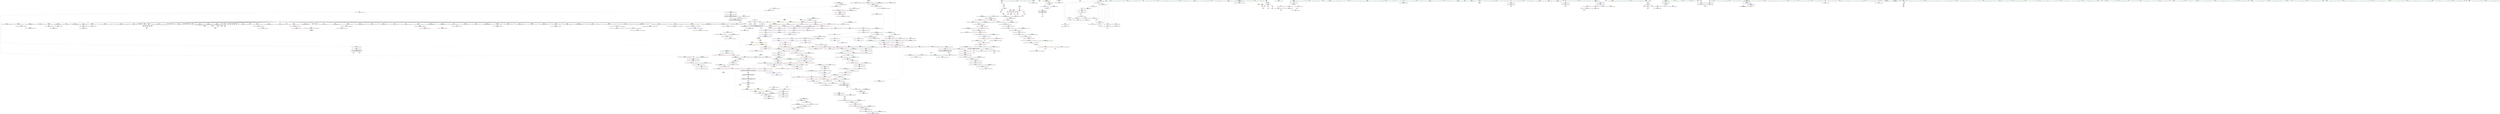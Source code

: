digraph "SVFG" {
	label="SVFG";

	Node0x559953f4d580 [shape=record,color=grey,label="{NodeID: 0\nNullPtr|{|<s58>68}}"];
	Node0x559953f4d580 -> Node0x559954245e90[style=solid];
	Node0x559953f4d580 -> Node0x559954245f90[style=solid];
	Node0x559953f4d580 -> Node0x559954246060[style=solid];
	Node0x559953f4d580 -> Node0x559954246130[style=solid];
	Node0x559953f4d580 -> Node0x559954246200[style=solid];
	Node0x559953f4d580 -> Node0x5599542462d0[style=solid];
	Node0x559953f4d580 -> Node0x5599542463a0[style=solid];
	Node0x559953f4d580 -> Node0x559954246470[style=solid];
	Node0x559953f4d580 -> Node0x559954246540[style=solid];
	Node0x559953f4d580 -> Node0x559954246610[style=solid];
	Node0x559953f4d580 -> Node0x5599542466e0[style=solid];
	Node0x559953f4d580 -> Node0x5599542467b0[style=solid];
	Node0x559953f4d580 -> Node0x559954246880[style=solid];
	Node0x559953f4d580 -> Node0x5599542405b0[style=solid];
	Node0x559953f4d580 -> Node0x559954240680[style=solid];
	Node0x559953f4d580 -> Node0x559954240750[style=solid];
	Node0x559953f4d580 -> Node0x559954240820[style=solid];
	Node0x559953f4d580 -> Node0x5599542408f0[style=solid];
	Node0x559953f4d580 -> Node0x5599542409c0[style=solid];
	Node0x559953f4d580 -> Node0x559954240a90[style=solid];
	Node0x559953f4d580 -> Node0x559954240b60[style=solid];
	Node0x559953f4d580 -> Node0x559954240c30[style=solid];
	Node0x559953f4d580 -> Node0x559954240d00[style=solid];
	Node0x559953f4d580 -> Node0x559954240dd0[style=solid];
	Node0x559953f4d580 -> Node0x559954240ea0[style=solid];
	Node0x559953f4d580 -> Node0x559954240f70[style=solid];
	Node0x559953f4d580 -> Node0x559954241040[style=solid];
	Node0x559953f4d580 -> Node0x559954241110[style=solid];
	Node0x559953f4d580 -> Node0x5599542411e0[style=solid];
	Node0x559953f4d580 -> Node0x5599542412b0[style=solid];
	Node0x559953f4d580 -> Node0x559954241380[style=solid];
	Node0x559953f4d580 -> Node0x559954241450[style=solid];
	Node0x559953f4d580 -> Node0x559954241520[style=solid];
	Node0x559953f4d580 -> Node0x5599542415f0[style=solid];
	Node0x559953f4d580 -> Node0x5599542416c0[style=solid];
	Node0x559953f4d580 -> Node0x559954241790[style=solid];
	Node0x559953f4d580 -> Node0x559954241860[style=solid];
	Node0x559953f4d580 -> Node0x559954241930[style=solid];
	Node0x559953f4d580 -> Node0x559954241a00[style=solid];
	Node0x559953f4d580 -> Node0x559954241ad0[style=solid];
	Node0x559953f4d580 -> Node0x559954241ba0[style=solid];
	Node0x559953f4d580 -> Node0x559954241c70[style=solid];
	Node0x559953f4d580 -> Node0x559954241d40[style=solid];
	Node0x559953f4d580 -> Node0x559954241e10[style=solid];
	Node0x559953f4d580 -> Node0x559954241ee0[style=solid];
	Node0x559953f4d580 -> Node0x559954241fb0[style=solid];
	Node0x559953f4d580 -> Node0x559954242080[style=solid];
	Node0x559953f4d580 -> Node0x559954242150[style=solid];
	Node0x559953f4d580 -> Node0x559954242220[style=solid];
	Node0x559953f4d580 -> Node0x5599542422f0[style=solid];
	Node0x559953f4d580 -> Node0x5599542423c0[style=solid];
	Node0x559953f4d580 -> Node0x559954242490[style=solid];
	Node0x559953f4d580 -> Node0x55995425a910[style=solid];
	Node0x559953f4d580 -> Node0x55995425dfb0[style=solid];
	Node0x559953f4d580 -> Node0x55995425e080[style=solid];
	Node0x559953f4d580 -> Node0x55995425e150[style=solid];
	Node0x559953f4d580 -> Node0x559953e12c20[style=solid];
	Node0x559953f4d580 -> Node0x559954274630[style=solid];
	Node0x559953f4d580:s58 -> Node0x5599542e5950[style=solid,color=red];
	Node0x559954249940 [shape=record,color=red,label="{NodeID: 443\n962\<--902\nsel\<--ehselector.slot\n_ZNSt27__uninitialized_default_n_1ILb0EE18__uninit_default_nIPNSt7__cxx1112basic_stringIcSt11char_traitsIcESaIcEEEmEET_S9_T0_\n}"];
	Node0x55995424ce90 [shape=record,color=black,label="{NodeID: 277\n834\<--841\n_ZNK9__gnu_cxx13new_allocatorINSt7__cxx1112basic_stringIcSt11char_traitsIcESaIcEEEE8max_sizeEv_ret\<--\n_ZNK9__gnu_cxx13new_allocatorINSt7__cxx1112basic_stringIcSt11char_traitsIcESaIcEEEE8max_sizeEv\n|{<s0>69}}"];
	Node0x55995424ce90:s0 -> Node0x5599542eaca0[style=solid,color=blue];
	Node0x5599542e5a90 [shape=record,color=black,label="{NodeID: 1218\n874 = PHI(858, )\n0th arg _ZSt25__uninitialized_default_nIPNSt7__cxx1112basic_stringIcSt11char_traitsIcESaIcEEEmET_S7_T0_ }"];
	Node0x5599542e5a90 -> Node0x55995425f400[style=solid];
	Node0x55995423d880 [shape=record,color=green,label="{NodeID: 111\n705\<--706\n_ZNSt12_Vector_baseINSt7__cxx1112basic_stringIcSt11char_traitsIcESaIcEEESaIS5_EE11_M_allocateEm\<--_ZNSt12_Vector_baseINSt7__cxx1112basic_stringIcSt11char_traitsIcESaIcEEESaIS5_EE11_M_allocateEm_field_insensitive\n}"];
	Node0x55995425f0c0 [shape=record,color=blue,label="{NodeID: 554\n849\<--846\n__first.addr\<--__first\n_ZSt27__uninitialized_default_n_aIPNSt7__cxx1112basic_stringIcSt11char_traitsIcESaIcEEEmS5_ET_S7_T0_RSaIT1_E\n}"];
	Node0x55995425f0c0 -> Node0x559954248d10[style=dashed];
	Node0x559954246c90 [shape=record,color=red,label="{NodeID: 388\n496\<--495\n\<--_M_start\n_ZNSt6vectorINSt7__cxx1112basic_stringIcSt11char_traitsIcESaIcEEESaIS5_EEixEm\n}"];
	Node0x559954246c90 -> Node0x55995424fbd0[style=solid];
	Node0x559954241e10 [shape=record,color=black,label="{NodeID: 222\n929\<--3\n\<--dummyVal\n_ZNSt27__uninitialized_default_n_1ILb0EE18__uninit_default_nIPNSt7__cxx1112basic_stringIcSt11char_traitsIcESaIcEEEmEET_S9_T0_\n}"];
	Node0x559954241e10 -> Node0x55995425fa80[style=solid];
	Node0x55995423e1d0 [shape=record,color=green,label="{NodeID: 56\n270\<--271\ni14\<--i14_field_insensitive\nmain\n}"];
	Node0x55995423e1d0 -> Node0x559954251ec0[style=solid];
	Node0x55995423e1d0 -> Node0x559954251f90[style=solid];
	Node0x55995423e1d0 -> Node0x559954252060[style=solid];
	Node0x55995423e1d0 -> Node0x55995425c1a0[style=solid];
	Node0x55995423e1d0 -> Node0x55995425c820[style=solid];
	Node0x55995425c410 [shape=record,color=blue,label="{NodeID: 499\n260\<--361\nehselector.slot\<--\nmain\n}"];
	Node0x55995425c410 -> Node0x559954251770[style=dashed];
	Node0x55995424fca0 [shape=record,color=purple,label="{NodeID: 333\n720\<--718\nadd.ptr\<--\n_ZNSt12_Vector_baseINSt7__cxx1112basic_stringIcSt11char_traitsIcESaIcEEESaIS5_EE17_M_create_storageEm\n}"];
	Node0x55995424fca0 -> Node0x55995425e560[style=solid];
	Node0x5599542eb7f0 [shape=record,color=black,label="{NodeID: 1274\n43 = PHI(272, )\n0th arg _Z5checkNSt7__cxx1112basic_stringIcSt11char_traitsIcESaIcEEES4_ }"];
	Node0x559954245440 [shape=record,color=green,label="{NodeID: 167\n1080\<--1081\n__a.addr\<--__a.addr_field_insensitive\n_ZNSt16allocator_traitsISaINSt7__cxx1112basic_stringIcSt11char_traitsIcESaIcEEEEE10deallocateERS6_PS5_m\n}"];
	Node0x559954245440 -> Node0x55995424a4a0[style=solid];
	Node0x559954245440 -> Node0x5599542606b0[style=solid];
	Node0x559953f4d610 [shape=record,color=green,label="{NodeID: 1\n7\<--1\n__dso_handle\<--dummyObj\nGlob }"];
	Node0x559954249a10 [shape=record,color=red,label="{NodeID: 444\n977\<--974\n\<--__p.addr\n_ZSt10_ConstructINSt7__cxx1112basic_stringIcSt11char_traitsIcESaIcEEEJEEvPT_DpOT0_\n}"];
	Node0x559954249a10 -> Node0x55995424d370[style=solid];
	Node0x55995424cf60 [shape=record,color=black,label="{NodeID: 278\n845\<--860\n_ZSt27__uninitialized_default_n_aIPNSt7__cxx1112basic_stringIcSt11char_traitsIcESaIcEEEmS5_ET_S7_T0_RSaIT1_E_ret\<--call\n_ZSt27__uninitialized_default_n_aIPNSt7__cxx1112basic_stringIcSt11char_traitsIcESaIcEEEmS5_ET_S7_T0_RSaIT1_E\n|{<s0>58}}"];
	Node0x55995424cf60:s0 -> Node0x5599542e9ab0[style=solid,color=blue];
	Node0x5599542e5bd0 [shape=record,color=black,label="{NodeID: 1219\n875 = PHI(859, )\n1st arg _ZSt25__uninitialized_default_nIPNSt7__cxx1112basic_stringIcSt11char_traitsIcESaIcEEEmET_S7_T0_ }"];
	Node0x5599542e5bd0 -> Node0x55995425f4d0[style=solid];
	Node0x55995423d980 [shape=record,color=green,label="{NodeID: 112\n727\<--728\nthis.addr\<--this.addr_field_insensitive\n_ZNSt12_Vector_baseINSt7__cxx1112basic_stringIcSt11char_traitsIcESaIcEEESaIS5_EE12_Vector_implD2Ev\n}"];
	Node0x55995423d980 -> Node0x559954248280[style=solid];
	Node0x55995423d980 -> Node0x55995425e630[style=solid];
	Node0x55995425f190 [shape=record,color=blue,label="{NodeID: 555\n851\<--847\n__n.addr\<--__n\n_ZSt27__uninitialized_default_n_aIPNSt7__cxx1112basic_stringIcSt11char_traitsIcESaIcEEEmS5_ET_S7_T0_RSaIT1_E\n}"];
	Node0x55995425f190 -> Node0x559954248de0[style=dashed];
	Node0x559954246d60 [shape=record,color=red,label="{NodeID: 389\n517\<--510\nthis1\<--this.addr\n_ZNSt6vectorINSt7__cxx1112basic_stringIcSt11char_traitsIcESaIcEEESaIS5_EED2Ev\n}"];
	Node0x559954246d60 -> Node0x55995424be50[style=solid];
	Node0x559954246d60 -> Node0x55995424bf20[style=solid];
	Node0x559954246d60 -> Node0x55995424bff0[style=solid];
	Node0x559954246d60 -> Node0x55995424c0c0[style=solid];
	Node0x559954246d60 -> Node0x55995424c190[style=solid];
	Node0x559954241ee0 [shape=record,color=black,label="{NodeID: 223\n931\<--3\n\<--dummyVal\n_ZNSt27__uninitialized_default_n_1ILb0EE18__uninit_default_nIPNSt7__cxx1112basic_stringIcSt11char_traitsIcESaIcEEEmEET_S9_T0_\n}"];
	Node0x559954241ee0 -> Node0x55995425fb50[style=solid];
	Node0x55995423e2a0 [shape=record,color=green,label="{NodeID: 57\n272\<--273\nagg.tmp\<--agg.tmp_field_insensitive\nmain\n|{<s0>34}}"];
	Node0x55995423e2a0:s0 -> Node0x5599542eb7f0[style=solid,color=red];
	Node0x55995425c4e0 [shape=record,color=blue,label="{NodeID: 500\n258\<--365\nexn.slot\<--\nmain\n}"];
	Node0x55995425c4e0 -> Node0x5599542516a0[style=dashed];
	Node0x55995424fd70 [shape=record,color=red,label="{NodeID: 334\n210\<--45\n\<--retval\n_Z5checkNSt7__cxx1112basic_stringIcSt11char_traitsIcESaIcEEES4_\n}"];
	Node0x55995424fd70 -> Node0x55995424b560[style=solid];
	Node0x5599542ebae0 [shape=record,color=black,label="{NodeID: 1275\n44 = PHI(274, )\n1st arg _Z5checkNSt7__cxx1112basic_stringIcSt11char_traitsIcESaIcEEES4_ }"];
	Node0x559954245510 [shape=record,color=green,label="{NodeID: 168\n1082\<--1083\n__p.addr\<--__p.addr_field_insensitive\n_ZNSt16allocator_traitsISaINSt7__cxx1112basic_stringIcSt11char_traitsIcESaIcEEEEE10deallocateERS6_PS5_m\n}"];
	Node0x559954245510 -> Node0x55995424a570[style=solid];
	Node0x559954245510 -> Node0x559954260780[style=solid];
	Node0x559954239950 [shape=record,color=green,label="{NodeID: 2\n8\<--1\n.str\<--dummyObj\nGlob }"];
	Node0x559954292860 [shape=record,color=yellow,style=double,label="{NodeID: 943\n8V_1 = ENCHI(MR_8V_0)\npts\{56 \}\nFun[_Z5checkNSt7__cxx1112basic_stringIcSt11char_traitsIcESaIcEEES4_]}"];
	Node0x559954292860 -> Node0x55995425ad50[style=dashed];
	Node0x559954292860 -> Node0x55995425aef0[style=dashed];
	Node0x559954249ae0 [shape=record,color=red,label="{NodeID: 445\n987\<--984\n\<--__r.addr\n_ZSt11__addressofINSt7__cxx1112basic_stringIcSt11char_traitsIcESaIcEEEEPT_RS6_\n}"];
	Node0x559954249ae0 -> Node0x55995424d510[style=solid];
	Node0x55995424d030 [shape=record,color=black,label="{NodeID: 279\n871\<--870\n\<--_M_impl\n_ZNSt12_Vector_baseINSt7__cxx1112basic_stringIcSt11char_traitsIcESaIcEEESaIS5_EE19_M_get_Tp_allocatorEv\n}"];
	Node0x55995424d030 -> Node0x55995424d100[style=solid];
	Node0x5599542e5d10 [shape=record,color=black,label="{NodeID: 1220\n672 = PHI(581, )\n0th arg _ZNSt12_Vector_baseINSt7__cxx1112basic_stringIcSt11char_traitsIcESaIcEEESaIS5_EE12_Vector_implC2ERKS6_ }"];
	Node0x5599542e5d10 -> Node0x55995425de10[style=solid];
	Node0x55995423da50 [shape=record,color=green,label="{NodeID: 113\n737\<--738\nthis.addr\<--this.addr_field_insensitive\n_ZNSaINSt7__cxx1112basic_stringIcSt11char_traitsIcESaIcEEEEC2ERKS5_\n}"];
	Node0x55995423da50 -> Node0x559954248350[style=solid];
	Node0x55995423da50 -> Node0x55995425e700[style=solid];
	Node0x55995425f260 [shape=record,color=blue,label="{NodeID: 556\n853\<--848\n.addr\<--\n_ZSt27__uninitialized_default_n_aIPNSt7__cxx1112basic_stringIcSt11char_traitsIcESaIcEEEmS5_ET_S7_T0_RSaIT1_E\n}"];
	Node0x559954246e30 [shape=record,color=red,label="{NodeID: 390\n544\<--512\nexn\<--exn.slot\n_ZNSt6vectorINSt7__cxx1112basic_stringIcSt11char_traitsIcESaIcEEESaIS5_EED2Ev\n|{<s0>53}}"];
	Node0x559954246e30:s0 -> Node0x5599542e61a0[style=solid,color=red];
	Node0x559954241fb0 [shape=record,color=black,label="{NodeID: 224\n948\<--3\n\<--dummyVal\n_ZNSt27__uninitialized_default_n_1ILb0EE18__uninit_default_nIPNSt7__cxx1112basic_stringIcSt11char_traitsIcESaIcEEEmEET_S9_T0_\n}"];
	Node0x55995423e370 [shape=record,color=green,label="{NodeID: 58\n274\<--275\nagg.tmp19\<--agg.tmp19_field_insensitive\nmain\n|{<s0>34}}"];
	Node0x55995423e370:s0 -> Node0x5599542ebae0[style=solid,color=red];
	Node0x55995425c5b0 [shape=record,color=blue,label="{NodeID: 501\n260\<--367\nehselector.slot\<--\nmain\n}"];
	Node0x55995425c5b0 -> Node0x559954251770[style=dashed];
	Node0x55995424fe40 [shape=record,color=red,label="{NodeID: 335\n88\<--47\n\<--pos\n_Z5checkNSt7__cxx1112basic_stringIcSt11char_traitsIcESaIcEEES4_\n}"];
	Node0x55995424fe40 -> Node0x55995424aad0[style=solid];
	Node0x5599542ebbf0 [shape=record,color=black,label="{NodeID: 1276\n865 = PHI(526, 620, )\n0th arg _ZNSt12_Vector_baseINSt7__cxx1112basic_stringIcSt11char_traitsIcESaIcEEESaIS5_EE19_M_get_Tp_allocatorEv }"];
	Node0x5599542ebbf0 -> Node0x55995425f330[style=solid];
	Node0x5599542455e0 [shape=record,color=green,label="{NodeID: 169\n1084\<--1085\n__n.addr\<--__n.addr_field_insensitive\n_ZNSt16allocator_traitsISaINSt7__cxx1112basic_stringIcSt11char_traitsIcESaIcEEEEE10deallocateERS6_PS5_m\n}"];
	Node0x5599542455e0 -> Node0x55995424a640[style=solid];
	Node0x5599542455e0 -> Node0x559954260850[style=solid];
	Node0x5599542399e0 [shape=record,color=green,label="{NodeID: 3\n10\<--1\n_ZSt3cin\<--dummyObj\nGlob }"];
	Node0x559954292940 [shape=record,color=yellow,style=double,label="{NodeID: 944\n10V_1 = ENCHI(MR_10V_0)\npts\{58 \}\nFun[_Z5checkNSt7__cxx1112basic_stringIcSt11char_traitsIcESaIcEEES4_]}"];
	Node0x559954292940 -> Node0x55995425ae20[style=dashed];
	Node0x559954292940 -> Node0x55995425afc0[style=dashed];
	Node0x559954249bb0 [shape=record,color=red,label="{NodeID: 446\n1000\<--994\n\<--__first.addr\n_ZSt8_DestroyIPNSt7__cxx1112basic_stringIcSt11char_traitsIcESaIcEEEEvT_S7_\n|{<s0>83}}"];
	Node0x559954249bb0:s0 -> Node0x5599542e7420[style=solid,color=red];
	Node0x55995424d100 [shape=record,color=black,label="{NodeID: 280\n864\<--871\n_ZNSt12_Vector_baseINSt7__cxx1112basic_stringIcSt11char_traitsIcESaIcEEESaIS5_EE19_M_get_Tp_allocatorEv_ret\<--\n_ZNSt12_Vector_baseINSt7__cxx1112basic_stringIcSt11char_traitsIcESaIcEEESaIS5_EE19_M_get_Tp_allocatorEv\n|{<s0>49|<s1>57}}"];
	Node0x55995424d100:s0 -> Node0x5599542eade0[style=solid,color=blue];
	Node0x55995424d100:s1 -> Node0x5599542e97f0[style=solid,color=blue];
	Node0x5599542e5e50 [shape=record,color=black,label="{NodeID: 1221\n673 = PHI(582, )\n1st arg _ZNSt12_Vector_baseINSt7__cxx1112basic_stringIcSt11char_traitsIcESaIcEEESaIS5_EE12_Vector_implC2ERKS6_ }"];
	Node0x5599542e5e50 -> Node0x55995425dee0[style=solid];
	Node0x5599542425d0 [shape=record,color=green,label="{NodeID: 114\n739\<--740\n__a.addr\<--__a.addr_field_insensitive\n_ZNSaINSt7__cxx1112basic_stringIcSt11char_traitsIcESaIcEEEEC2ERKS5_\n}"];
	Node0x5599542425d0 -> Node0x559954248420[style=solid];
	Node0x5599542425d0 -> Node0x55995425e7d0[style=solid];
	Node0x55995425f330 [shape=record,color=blue,label="{NodeID: 557\n866\<--865\nthis.addr\<--this\n_ZNSt12_Vector_baseINSt7__cxx1112basic_stringIcSt11char_traitsIcESaIcEEESaIS5_EE19_M_get_Tp_allocatorEv\n}"];
	Node0x55995425f330 -> Node0x559954248eb0[style=dashed];
	Node0x559954246f00 [shape=record,color=red,label="{NodeID: 391\n521\<--520\n\<--_M_start\n_ZNSt6vectorINSt7__cxx1112basic_stringIcSt11char_traitsIcESaIcEEESaIS5_EED2Ev\n|{<s0>50}}"];
	Node0x559954246f00:s0 -> Node0x5599542e6a50[style=solid,color=red];
	Node0x559954242080 [shape=record,color=black,label="{NodeID: 225\n949\<--3\n\<--dummyVal\n_ZNSt27__uninitialized_default_n_1ILb0EE18__uninit_default_nIPNSt7__cxx1112basic_stringIcSt11char_traitsIcESaIcEEEmEET_S9_T0_\n}"];
	Node0x559954242080 -> Node0x55995425fc20[style=solid];
	Node0x55995423e440 [shape=record,color=green,label="{NodeID: 59\n278\<--279\n_ZNSirsERi\<--_ZNSirsERi_field_insensitive\n}"];
	Node0x55995425c680 [shape=record,color=blue,label="{NodeID: 502\n258\<--371\nexn.slot\<--\nmain\n}"];
	Node0x55995425c680 -> Node0x5599542516a0[style=dashed];
	Node0x55995424ff10 [shape=record,color=red,label="{NodeID: 336\n98\<--47\n\<--pos\n_Z5checkNSt7__cxx1112basic_stringIcSt11char_traitsIcESaIcEEES4_\n}"];
	Node0x55995424ff10 -> Node0x559954273a30[style=solid];
	Node0x5599542456b0 [shape=record,color=green,label="{NodeID: 170\n1094\<--1095\n_ZN9__gnu_cxx13new_allocatorINSt7__cxx1112basic_stringIcSt11char_traitsIcESaIcEEEE10deallocateEPS6_m\<--_ZN9__gnu_cxx13new_allocatorINSt7__cxx1112basic_stringIcSt11char_traitsIcESaIcEEEE10deallocateEPS6_m_field_insensitive\n}"];
	Node0x559954239c90 [shape=record,color=green,label="{NodeID: 4\n11\<--1\n.str.1\<--dummyObj\nGlob }"];
	Node0x559954249c80 [shape=record,color=red,label="{NodeID: 447\n1001\<--996\n\<--__last.addr\n_ZSt8_DestroyIPNSt7__cxx1112basic_stringIcSt11char_traitsIcESaIcEEEEvT_S7_\n|{<s0>83}}"];
	Node0x559954249c80:s0 -> Node0x5599542e7530[style=solid,color=red];
	Node0x55995424d1d0 [shape=record,color=black,label="{NodeID: 281\n873\<--887\n_ZSt25__uninitialized_default_nIPNSt7__cxx1112basic_stringIcSt11char_traitsIcESaIcEEEmET_S7_T0__ret\<--call\n_ZSt25__uninitialized_default_nIPNSt7__cxx1112basic_stringIcSt11char_traitsIcESaIcEEEmET_S7_T0_\n|{<s0>72}}"];
	Node0x55995424d1d0:s0 -> Node0x5599542eb0c0[style=solid,color=blue];
	Node0x5599542e5f90 [shape=record,color=black,label="{NodeID: 1222\n983 = PHI(912, 1031, )\n0th arg _ZSt11__addressofINSt7__cxx1112basic_stringIcSt11char_traitsIcESaIcEEEEPT_RS6_ }"];
	Node0x5599542e5f90 -> Node0x55995425fe90[style=solid];
	Node0x5599542426a0 [shape=record,color=green,label="{NodeID: 115\n748\<--749\n_ZN9__gnu_cxx13new_allocatorINSt7__cxx1112basic_stringIcSt11char_traitsIcESaIcEEEEC2ERKS7_\<--_ZN9__gnu_cxx13new_allocatorINSt7__cxx1112basic_stringIcSt11char_traitsIcESaIcEEEEC2ERKS7__field_insensitive\n}"];
	Node0x55995425f400 [shape=record,color=blue,label="{NodeID: 558\n876\<--874\n__first.addr\<--__first\n_ZSt25__uninitialized_default_nIPNSt7__cxx1112basic_stringIcSt11char_traitsIcESaIcEEEmET_S7_T0_\n}"];
	Node0x55995425f400 -> Node0x559954248f80[style=dashed];
	Node0x559954246fd0 [shape=record,color=red,label="{NodeID: 392\n525\<--524\n\<--_M_finish\n_ZNSt6vectorINSt7__cxx1112basic_stringIcSt11char_traitsIcESaIcEEESaIS5_EED2Ev\n|{<s0>50}}"];
	Node0x559954246fd0:s0 -> Node0x5599542e6b90[style=solid,color=red];
	Node0x559954242150 [shape=record,color=black,label="{NodeID: 226\n951\<--3\n\<--dummyVal\n_ZNSt27__uninitialized_default_n_1ILb0EE18__uninit_default_nIPNSt7__cxx1112basic_stringIcSt11char_traitsIcESaIcEEEmEET_S9_T0_\n}"];
	Node0x559954242150 -> Node0x55995425fcf0[style=solid];
	Node0x55995423e540 [shape=record,color=green,label="{NodeID: 60\n285\<--286\n_ZNSaINSt7__cxx1112basic_stringIcSt11char_traitsIcESaIcEEEEC2Ev\<--_ZNSaINSt7__cxx1112basic_stringIcSt11char_traitsIcESaIcEEEEC2Ev_field_insensitive\n}"];
	Node0x55995425c750 [shape=record,color=blue,label="{NodeID: 503\n260\<--373\nehselector.slot\<--\nmain\n}"];
	Node0x55995425c750 -> Node0x559954251770[style=dashed];
	Node0x55995424ffe0 [shape=record,color=red,label="{NodeID: 337\n145\<--47\n\<--pos\n_Z5checkNSt7__cxx1112basic_stringIcSt11char_traitsIcESaIcEEES4_\n}"];
	Node0x55995424ffe0 -> Node0x55995424aee0[style=solid];
	Node0x5599542457b0 [shape=record,color=green,label="{NodeID: 171\n1101\<--1102\nthis.addr\<--this.addr_field_insensitive\n_ZN9__gnu_cxx13new_allocatorINSt7__cxx1112basic_stringIcSt11char_traitsIcESaIcEEEE10deallocateEPS6_m\n}"];
	Node0x5599542457b0 -> Node0x55995424a710[style=solid];
	Node0x5599542457b0 -> Node0x559954260920[style=solid];
	Node0x559954239d20 [shape=record,color=green,label="{NodeID: 5\n14\<--1\n\<--dummyObj\nCan only get source location for instruction, argument, global var or function.}"];
	Node0x559954249d50 [shape=record,color=red,label="{NodeID: 448\n1027\<--1020\n\<--__first.addr\n_ZNSt12_Destroy_auxILb0EE9__destroyIPNSt7__cxx1112basic_stringIcSt11char_traitsIcESaIcEEEEEvT_S9_\n}"];
	Node0x559954249d50 -> Node0x559954274c30[style=solid];
	Node0x55995424d2a0 [shape=record,color=black,label="{NodeID: 282\n891\<--946\n_ZNSt27__uninitialized_default_n_1ILb0EE18__uninit_default_nIPNSt7__cxx1112basic_stringIcSt11char_traitsIcESaIcEEEmEET_S9_T0__ret\<--\n_ZNSt27__uninitialized_default_n_1ILb0EE18__uninit_default_nIPNSt7__cxx1112basic_stringIcSt11char_traitsIcESaIcEEEmEET_S9_T0_\n|{<s0>73}}"];
	Node0x55995424d2a0:s0 -> Node0x5599542eb1d0[style=solid,color=blue];
	Node0x5599542e61a0 [shape=record,color=black,label="{NodeID: 1223\n1009 = PHI(544, 668, 967, )\n0th arg __clang_call_terminate }"];
	Node0x559954242770 [shape=record,color=green,label="{NodeID: 116\n754\<--755\nthis.addr\<--this.addr_field_insensitive\n_ZN9__gnu_cxx13new_allocatorINSt7__cxx1112basic_stringIcSt11char_traitsIcESaIcEEEEC2ERKS7_\n}"];
	Node0x559954242770 -> Node0x5599542484f0[style=solid];
	Node0x559954242770 -> Node0x55995425e8a0[style=solid];
	Node0x55995425f4d0 [shape=record,color=blue,label="{NodeID: 559\n878\<--875\n__n.addr\<--__n\n_ZSt25__uninitialized_default_nIPNSt7__cxx1112basic_stringIcSt11char_traitsIcESaIcEEEmET_S7_T0_\n}"];
	Node0x55995425f4d0 -> Node0x559954249050[style=dashed];
	Node0x5599542470a0 [shape=record,color=red,label="{NodeID: 393\n554\<--551\nthis1\<--this.addr\n_ZN9__gnu_cxx13new_allocatorINSt7__cxx1112basic_stringIcSt11char_traitsIcESaIcEEEEC2Ev\n}"];
	Node0x559954242220 [shape=record,color=black,label="{NodeID: 227\n963\<--3\nlpad.val\<--dummyVal\n_ZNSt27__uninitialized_default_n_1ILb0EE18__uninit_default_nIPNSt7__cxx1112basic_stringIcSt11char_traitsIcESaIcEEEmEET_S9_T0_\n}"];
	Node0x55995423e640 [shape=record,color=green,label="{NodeID: 61\n288\<--289\n_ZNSt6vectorINSt7__cxx1112basic_stringIcSt11char_traitsIcESaIcEEESaIS5_EEC2EmRKS6_\<--_ZNSt6vectorINSt7__cxx1112basic_stringIcSt11char_traitsIcESaIcEEESaIS5_EEC2EmRKS6__field_insensitive\n}"];
	Node0x55995425c820 [shape=record,color=blue,label="{NodeID: 504\n270\<--381\ni14\<--inc29\nmain\n}"];
	Node0x55995425c820 -> Node0x559954251ec0[style=dashed];
	Node0x55995425c820 -> Node0x559954251f90[style=dashed];
	Node0x55995425c820 -> Node0x559954252060[style=dashed];
	Node0x55995425c820 -> Node0x55995425c820[style=dashed];
	Node0x55995425c820 -> Node0x55995429e0d0[style=dashed];
	Node0x5599542500b0 [shape=record,color=red,label="{NodeID: 338\n152\<--47\n\<--pos\n_Z5checkNSt7__cxx1112basic_stringIcSt11char_traitsIcESaIcEEES4_\n}"];
	Node0x5599542500b0 -> Node0x5599542735b0[style=solid];
	Node0x559954245880 [shape=record,color=green,label="{NodeID: 172\n1103\<--1104\n__p.addr\<--__p.addr_field_insensitive\n_ZN9__gnu_cxx13new_allocatorINSt7__cxx1112basic_stringIcSt11char_traitsIcESaIcEEEE10deallocateEPS6_m\n}"];
	Node0x559954245880 -> Node0x55995424a7e0[style=solid];
	Node0x559954245880 -> Node0x5599542609f0[style=solid];
	Node0x559954239db0 [shape=record,color=green,label="{NodeID: 6\n68\<--1\n\<--dummyObj\nCan only get source location for instruction, argument, global var or function.}"];
	Node0x559954249e20 [shape=record,color=red,label="{NodeID: 449\n1031\<--1020\n\<--__first.addr\n_ZNSt12_Destroy_auxILb0EE9__destroyIPNSt7__cxx1112basic_stringIcSt11char_traitsIcESaIcEEEEEvT_S9_\n|{<s0>86}}"];
	Node0x559954249e20:s0 -> Node0x5599542e5f90[style=solid,color=red];
	Node0x55995424d370 [shape=record,color=black,label="{NodeID: 283\n978\<--977\n\<--\n_ZSt10_ConstructINSt7__cxx1112basic_stringIcSt11char_traitsIcESaIcEEEJEEvPT_DpOT0_\n}"];
	Node0x55995424d370 -> Node0x55995424d440[style=solid];
	Node0x5599542e63f0 [shape=record,color=black,label="{NodeID: 1224\n564 = PHI(443, )\n0th arg _ZNSt12_Vector_baseINSt7__cxx1112basic_stringIcSt11char_traitsIcESaIcEEESaIS5_EEC2EmRKS6_ }"];
	Node0x5599542e63f0 -> Node0x55995425d520[style=solid];
	Node0x559954242840 [shape=record,color=green,label="{NodeID: 117\n756\<--757\n.addr\<--.addr_field_insensitive\n_ZN9__gnu_cxx13new_allocatorINSt7__cxx1112basic_stringIcSt11char_traitsIcESaIcEEEEC2ERKS7_\n}"];
	Node0x559954242840 -> Node0x55995425e970[style=solid];
	Node0x55995425f5a0 [shape=record,color=blue,label="{NodeID: 560\n880\<--178\n__assignable\<--\n_ZSt25__uninitialized_default_nIPNSt7__cxx1112basic_stringIcSt11char_traitsIcESaIcEEEmET_S7_T0_\n}"];
	Node0x559954247170 [shape=record,color=red,label="{NodeID: 394\n561\<--558\nthis1\<--this.addr\n_ZN9__gnu_cxx13new_allocatorINSt7__cxx1112basic_stringIcSt11char_traitsIcESaIcEEEED2Ev\n}"];
	Node0x5599542422f0 [shape=record,color=black,label="{NodeID: 228\n964\<--3\nlpad.val5\<--dummyVal\n_ZNSt27__uninitialized_default_n_1ILb0EE18__uninit_default_nIPNSt7__cxx1112basic_stringIcSt11char_traitsIcESaIcEEEmEET_S9_T0_\n}"];
	Node0x55995423e740 [shape=record,color=green,label="{NodeID: 62\n291\<--292\n_ZNSaINSt7__cxx1112basic_stringIcSt11char_traitsIcESaIcEEEED2Ev\<--_ZNSaINSt7__cxx1112basic_stringIcSt11char_traitsIcESaIcEEEED2Ev_field_insensitive\n}"];
	Node0x55995425c8f0 [shape=record,color=blue,label="{NodeID: 505\n264\<--394\nq\<--inc35\nmain\n}"];
	Node0x55995425c8f0 -> Node0x55995429d6d0[style=dashed];
	Node0x559954250180 [shape=record,color=red,label="{NodeID: 339\n201\<--47\n\<--pos\n_Z5checkNSt7__cxx1112basic_stringIcSt11char_traitsIcESaIcEEES4_\n}"];
	Node0x559954250180 -> Node0x55995424b490[style=solid];
	Node0x559954245950 [shape=record,color=green,label="{NodeID: 173\n1105\<--1106\n.addr\<--.addr_field_insensitive\n_ZN9__gnu_cxx13new_allocatorINSt7__cxx1112basic_stringIcSt11char_traitsIcESaIcEEEE10deallocateEPS6_m\n}"];
	Node0x559954245950 -> Node0x559954260ac0[style=solid];
	Node0x559954239e40 [shape=record,color=green,label="{NodeID: 7\n96\<--1\n\<--dummyObj\nCan only get source location for instruction, argument, global var or function.}"];
	Node0x559954249ef0 [shape=record,color=red,label="{NodeID: 450\n1037\<--1020\n\<--__first.addr\n_ZNSt12_Destroy_auxILb0EE9__destroyIPNSt7__cxx1112basic_stringIcSt11char_traitsIcESaIcEEEEEvT_S9_\n}"];
	Node0x559954249ef0 -> Node0x55995424fa30[style=solid];
	Node0x55995424d440 [shape=record,color=black,label="{NodeID: 284\n979\<--978\n\<--\n_ZSt10_ConstructINSt7__cxx1112basic_stringIcSt11char_traitsIcESaIcEEEJEEvPT_DpOT0_\n}"];
	Node0x5599542e6500 [shape=record,color=black,label="{NodeID: 1225\n565 = PHI(444, )\n1st arg _ZNSt12_Vector_baseINSt7__cxx1112basic_stringIcSt11char_traitsIcESaIcEEESaIS5_EEC2EmRKS6_ }"];
	Node0x5599542e6500 -> Node0x55995425d5f0[style=solid];
	Node0x559954242910 [shape=record,color=green,label="{NodeID: 118\n765\<--766\nthis.addr\<--this.addr_field_insensitive\n_ZNSt12_Vector_baseINSt7__cxx1112basic_stringIcSt11char_traitsIcESaIcEEESaIS5_EE11_M_allocateEm\n}"];
	Node0x559954242910 -> Node0x5599542485c0[style=solid];
	Node0x559954242910 -> Node0x55995425ea40[style=solid];
	Node0x559954299fd0 [shape=record,color=black,label="{NodeID: 893\nMR_6V_3 = PHI(MR_6V_4, MR_6V_2, )\npts\{50 \}\n}"];
	Node0x559954299fd0 -> Node0x559954250250[style=dashed];
	Node0x559954299fd0 -> Node0x559954250320[style=dashed];
	Node0x559954299fd0 -> Node0x5599542503f0[style=dashed];
	Node0x559954299fd0 -> Node0x55995425b7e0[style=dashed];
	Node0x55995425f670 [shape=record,color=blue,label="{NodeID: 561\n894\<--892\n__first.addr\<--__first\n_ZNSt27__uninitialized_default_n_1ILb0EE18__uninit_default_nIPNSt7__cxx1112basic_stringIcSt11char_traitsIcESaIcEEEmEET_S9_T0_\n}"];
	Node0x55995425f670 -> Node0x559954249120[style=dashed];
	Node0x55995425f670 -> Node0x5599542491f0[style=dashed];
	Node0x559954247240 [shape=record,color=red,label="{NodeID: 395\n580\<--567\nthis1\<--this.addr\n_ZNSt12_Vector_baseINSt7__cxx1112basic_stringIcSt11char_traitsIcESaIcEEESaIS5_EEC2EmRKS6_\n|{|<s1>55}}"];
	Node0x559954247240 -> Node0x55995424e2a0[style=solid];
	Node0x559954247240:s1 -> Node0x5599542e2e60[style=solid,color=red];
	Node0x5599542423c0 [shape=record,color=black,label="{NodeID: 229\n966\<--3\n\<--dummyVal\n_ZNSt27__uninitialized_default_n_1ILb0EE18__uninit_default_nIPNSt7__cxx1112basic_stringIcSt11char_traitsIcESaIcEEEmEET_S9_T0_\n}"];
	Node0x55995423e840 [shape=record,color=green,label="{NodeID: 63\n302\<--303\n_ZNSt6vectorINSt7__cxx1112basic_stringIcSt11char_traitsIcESaIcEEESaIS5_EEixEm\<--_ZNSt6vectorINSt7__cxx1112basic_stringIcSt11char_traitsIcESaIcEEESaIS5_EEixEm_field_insensitive\n}"];
	Node0x559953e12c20 [shape=record,color=black,label="{NodeID: 838\n784 = PHI(779, 3, )\n}"];
	Node0x559953e12c20 -> Node0x55995424ca80[style=solid];
	Node0x55995425c9c0 [shape=record,color=blue,label="{NodeID: 506\n416\<--415\nthis.addr\<--this\n_ZNSaINSt7__cxx1112basic_stringIcSt11char_traitsIcESaIcEEEEC2Ev\n}"];
	Node0x55995425c9c0 -> Node0x559954252130[style=dashed];
	Node0x559954250250 [shape=record,color=red,label="{NodeID: 340\n71\<--49\n\<--i\n_Z5checkNSt7__cxx1112basic_stringIcSt11char_traitsIcESaIcEEES4_\n}"];
	Node0x559954250250 -> Node0x55995424aa00[style=solid];
	Node0x559954245a20 [shape=record,color=green,label="{NodeID: 174\n1114\<--1115\n_ZdlPv\<--_ZdlPv_field_insensitive\n}"];
	Node0x55995423a680 [shape=record,color=green,label="{NodeID: 8\n100\<--1\n\<--dummyObj\nCan only get source location for instruction, argument, global var or function.}"];
	Node0x559954249fc0 [shape=record,color=red,label="{NodeID: 451\n1028\<--1022\n\<--__last.addr\n_ZNSt12_Destroy_auxILb0EE9__destroyIPNSt7__cxx1112basic_stringIcSt11char_traitsIcESaIcEEEEEvT_S9_\n}"];
	Node0x559954249fc0 -> Node0x559954274c30[style=solid];
	Node0x55995424d510 [shape=record,color=black,label="{NodeID: 285\n982\<--987\n_ZSt11__addressofINSt7__cxx1112basic_stringIcSt11char_traitsIcESaIcEEEEPT_RS6__ret\<--\n_ZSt11__addressofINSt7__cxx1112basic_stringIcSt11char_traitsIcESaIcEEEEPT_RS6_\n|{<s0>74|<s1>86}}"];
	Node0x55995424d510:s0 -> Node0x5599542eb2e0[style=solid,color=blue];
	Node0x55995424d510:s1 -> Node0x5599542eb650[style=solid,color=blue];
	Node0x5599542e6610 [shape=record,color=black,label="{NodeID: 1226\n566 = PHI(445, )\n2nd arg _ZNSt12_Vector_baseINSt7__cxx1112basic_stringIcSt11char_traitsIcESaIcEEESaIS5_EEC2EmRKS6_ }"];
	Node0x5599542e6610 -> Node0x55995425d6c0[style=solid];
	Node0x5599542429e0 [shape=record,color=green,label="{NodeID: 119\n767\<--768\n__n.addr\<--__n.addr_field_insensitive\n_ZNSt12_Vector_baseINSt7__cxx1112basic_stringIcSt11char_traitsIcESaIcEEESaIS5_EE11_M_allocateEm\n}"];
	Node0x5599542429e0 -> Node0x559954248690[style=solid];
	Node0x5599542429e0 -> Node0x559954248760[style=solid];
	Node0x5599542429e0 -> Node0x55995425eb10[style=solid];
	Node0x55995425f740 [shape=record,color=blue,label="{NodeID: 562\n896\<--893\n__n.addr\<--__n\n_ZNSt27__uninitialized_default_n_1ILb0EE18__uninit_default_nIPNSt7__cxx1112basic_stringIcSt11char_traitsIcESaIcEEEmEET_S9_T0_\n}"];
	Node0x55995425f740 -> Node0x5599542a26d0[style=dashed];
	Node0x559954247310 [shape=record,color=red,label="{NodeID: 396\n586\<--569\n\<--__n.addr\n_ZNSt12_Vector_baseINSt7__cxx1112basic_stringIcSt11char_traitsIcESaIcEEESaIS5_EEC2EmRKS6_\n|{<s0>55}}"];
	Node0x559954247310:s0 -> Node0x5599542e2f70[style=solid,color=red];
	Node0x559954242490 [shape=record,color=black,label="{NodeID: 230\n967\<--3\n\<--dummyVal\n_ZNSt27__uninitialized_default_n_1ILb0EE18__uninit_default_nIPNSt7__cxx1112basic_stringIcSt11char_traitsIcESaIcEEEmEET_S9_T0_\n|{<s0>81}}"];
	Node0x559954242490:s0 -> Node0x5599542e61a0[style=solid,color=red];
	Node0x55995423e940 [shape=record,color=green,label="{NodeID: 64\n305\<--306\n_ZStrsIcSt11char_traitsIcESaIcEERSt13basic_istreamIT_T0_ES7_RNSt7__cxx1112basic_stringIS4_S5_T1_EE\<--_ZStrsIcSt11char_traitsIcESaIcEERSt13basic_istreamIT_T0_ES7_RNSt7__cxx1112basic_stringIS4_S5_T1_EE_field_insensitive\n}"];
	Node0x5599542726b0 [shape=record,color=grey,label="{NodeID: 839\n921 = Binary(920, 922, )\n}"];
	Node0x5599542726b0 -> Node0x55995425f8e0[style=solid];
	Node0x55995425ca90 [shape=record,color=blue,label="{NodeID: 507\n429\<--426\nthis.addr\<--this\n_ZNSt6vectorINSt7__cxx1112basic_stringIcSt11char_traitsIcESaIcEEESaIS5_EEC2EmRKS6_\n}"];
	Node0x55995425ca90 -> Node0x559954252200[style=dashed];
	Node0x559954250320 [shape=record,color=red,label="{NodeID: 341\n170\<--49\n\<--i\n_Z5checkNSt7__cxx1112basic_stringIcSt11char_traitsIcESaIcEEES4_\n}"];
	Node0x559954250320 -> Node0x55995424b220[style=solid];
	Node0x559954245b20 [shape=record,color=green,label="{NodeID: 175\n1123\<--1124\n__first.addr\<--__first.addr_field_insensitive\n_ZSt8_DestroyIPNSt7__cxx1112basic_stringIcSt11char_traitsIcESaIcEEES5_EvT_S7_RSaIT0_E\n}"];
	Node0x559954245b20 -> Node0x55995424a8b0[style=solid];
	Node0x559954245b20 -> Node0x559954260b90[style=solid];
	Node0x55995423a740 [shape=record,color=green,label="{NodeID: 9\n109\<--1\n\<--dummyObj\nCan only get source location for instruction, argument, global var or function.}"];
	Node0x55995424a090 [shape=record,color=red,label="{NodeID: 452\n1047\<--1044\n\<--__pointer.addr\n_ZSt8_DestroyINSt7__cxx1112basic_stringIcSt11char_traitsIcESaIcEEEEvPT_\n}"];
	Node0x55995424d5e0 [shape=record,color=black,label="{NodeID: 286\n1068\<--1067\n\<--_M_impl\n_ZNSt12_Vector_baseINSt7__cxx1112basic_stringIcSt11char_traitsIcESaIcEEESaIS5_EE13_M_deallocateEPS5_m\n|{<s0>89}}"];
	Node0x55995424d5e0:s0 -> Node0x5599542e4190[style=solid,color=red];
	Node0x5599542e6720 [shape=record,color=black,label="{NodeID: 1227\n752 = PHI(744, )\n0th arg _ZN9__gnu_cxx13new_allocatorINSt7__cxx1112basic_stringIcSt11char_traitsIcESaIcEEEEC2ERKS7_ }"];
	Node0x5599542e6720 -> Node0x55995425e8a0[style=solid];
	Node0x559954242ab0 [shape=record,color=green,label="{NodeID: 120\n780\<--781\n_ZNSt16allocator_traitsISaINSt7__cxx1112basic_stringIcSt11char_traitsIcESaIcEEEEE8allocateERS6_m\<--_ZNSt16allocator_traitsISaINSt7__cxx1112basic_stringIcSt11char_traitsIcESaIcEEEEE8allocateERS6_m_field_insensitive\n}"];
	Node0x55995425f810 [shape=record,color=blue,label="{NodeID: 563\n898\<--906\n__cur\<--\n_ZNSt27__uninitialized_default_n_1ILb0EE18__uninit_default_nIPNSt7__cxx1112basic_stringIcSt11char_traitsIcESaIcEEEmEET_S9_T0_\n}"];
	Node0x55995425f810 -> Node0x5599542a2bd0[style=dashed];
	Node0x5599542473e0 [shape=record,color=red,label="{NodeID: 397\n582\<--571\n\<--__a.addr\n_ZNSt12_Vector_baseINSt7__cxx1112basic_stringIcSt11char_traitsIcESaIcEEESaIS5_EEC2EmRKS6_\n|{<s0>54}}"];
	Node0x5599542473e0:s0 -> Node0x5599542e5e50[style=solid,color=red];
	Node0x55995424a970 [shape=record,color=black,label="{NodeID: 231\n26\<--27\n\<--_ZNSt8ios_base4InitD1Ev\nCan only get source location for instruction, argument, global var or function.}"];
	Node0x5599542b66a0 [shape=record,color=yellow,style=double,label="{NodeID: 1172\n38V_2 = CSCHI(MR_38V_1)\npts\{2550000 \}\nCS[]|{<s0>26|<s1>32|<s2>42|<s3>43}}"];
	Node0x5599542b66a0:s0 -> Node0x5599542a6870[style=dashed,color=red];
	Node0x5599542b66a0:s1 -> Node0x5599542a6870[style=dashed,color=red];
	Node0x5599542b66a0:s2 -> Node0x5599542a6c20[style=dashed,color=red];
	Node0x5599542b66a0:s3 -> Node0x5599542a6c20[style=dashed,color=red];
	Node0x55995423ea40 [shape=record,color=green,label="{NodeID: 65\n333\<--334\n_ZNSt7__cxx1112basic_stringIcSt11char_traitsIcESaIcEEC1Ev\<--_ZNSt7__cxx1112basic_stringIcSt11char_traitsIcESaIcEEC1Ev_field_insensitive\n}"];
	Node0x559954272830 [shape=record,color=grey,label="{NodeID: 840\n827 = Binary(826, 653, )\n}"];
	Node0x55995425cb60 [shape=record,color=blue,label="{NodeID: 508\n431\<--427\n__n.addr\<--__n\n_ZNSt6vectorINSt7__cxx1112basic_stringIcSt11char_traitsIcESaIcEEESaIS5_EEC2EmRKS6_\n}"];
	Node0x55995425cb60 -> Node0x5599542522d0[style=dashed];
	Node0x55995425cb60 -> Node0x5599542523a0[style=dashed];
	Node0x5599542503f0 [shape=record,color=red,label="{NodeID: 342\n197\<--49\n\<--i\n_Z5checkNSt7__cxx1112basic_stringIcSt11char_traitsIcESaIcEEES4_\n}"];
	Node0x5599542503f0 -> Node0x5599542729b0[style=solid];
	Node0x559954245bf0 [shape=record,color=green,label="{NodeID: 176\n1125\<--1126\n__last.addr\<--__last.addr_field_insensitive\n_ZSt8_DestroyIPNSt7__cxx1112basic_stringIcSt11char_traitsIcESaIcEEES5_EvT_S7_RSaIT0_E\n}"];
	Node0x559954245bf0 -> Node0x55995425a670[style=solid];
	Node0x559954245bf0 -> Node0x559954260c60[style=solid];
	Node0x55995423a800 [shape=record,color=green,label="{NodeID: 10\n157\<--1\n\<--dummyObj\nCan only get source location for instruction, argument, global var or function.}"];
	Node0x55995424a160 [shape=record,color=red,label="{NodeID: 453\n1063\<--1054\nthis1\<--this.addr\n_ZNSt12_Vector_baseINSt7__cxx1112basic_stringIcSt11char_traitsIcESaIcEEESaIS5_EE13_M_deallocateEPS5_m\n}"];
	Node0x55995424a160 -> Node0x55995424fb00[style=solid];
	Node0x55995424d6b0 [shape=record,color=black,label="{NodeID: 287\n1090\<--1089\n\<--\n_ZNSt16allocator_traitsISaINSt7__cxx1112basic_stringIcSt11char_traitsIcESaIcEEEEE10deallocateERS6_PS5_m\n|{<s0>90}}"];
	Node0x55995424d6b0:s0 -> Node0x5599542e3e00[style=solid,color=red];
	Node0x5599542e6830 [shape=record,color=black,label="{NodeID: 1228\n753 = PHI(746, )\n1st arg _ZN9__gnu_cxx13new_allocatorINSt7__cxx1112basic_stringIcSt11char_traitsIcESaIcEEEEC2ERKS7_ }"];
	Node0x5599542e6830 -> Node0x55995425e970[style=solid];
	Node0x559954242bb0 [shape=record,color=green,label="{NodeID: 121\n789\<--790\n__a.addr\<--__a.addr_field_insensitive\n_ZNSt16allocator_traitsISaINSt7__cxx1112basic_stringIcSt11char_traitsIcESaIcEEEEE8allocateERS6_m\n}"];
	Node0x559954242bb0 -> Node0x559954248830[style=solid];
	Node0x559954242bb0 -> Node0x55995425ebe0[style=solid];
	Node0x55995425f8e0 [shape=record,color=blue,label="{NodeID: 564\n896\<--921\n__n.addr\<--dec\n_ZNSt27__uninitialized_default_n_1ILb0EE18__uninit_default_nIPNSt7__cxx1112basic_stringIcSt11char_traitsIcESaIcEEEmEET_S9_T0_\n}"];
	Node0x55995425f8e0 -> Node0x5599542a26d0[style=dashed];
	Node0x5599542474b0 [shape=record,color=red,label="{NodeID: 398\n600\<--573\nexn\<--exn.slot\n_ZNSt12_Vector_baseINSt7__cxx1112basic_stringIcSt11char_traitsIcESaIcEEESaIS5_EEC2EmRKS6_\n}"];
	Node0x55995424aa00 [shape=record,color=black,label="{NodeID: 232\n72\<--71\nconv\<--\n_Z5checkNSt7__cxx1112basic_stringIcSt11char_traitsIcESaIcEEES4_\n}"];
	Node0x55995424aa00 -> Node0x559954274db0[style=solid];
	Node0x5599542b6800 [shape=record,color=yellow,style=double,label="{NodeID: 1173\n40V_2 = CSCHI(MR_40V_1)\npts\{2550001 2550002 \}\nCS[]|{<s0>42|<s1>42|<s2>43|<s3>43}}"];
	Node0x5599542b6800:s0 -> Node0x5599542923d0[style=dashed,color=red];
	Node0x5599542b6800:s1 -> Node0x5599542924b0[style=dashed,color=red];
	Node0x5599542b6800:s2 -> Node0x5599542923d0[style=dashed,color=red];
	Node0x5599542b6800:s3 -> Node0x5599542924b0[style=dashed,color=red];
	Node0x55995423eb40 [shape=record,color=green,label="{NodeID: 66\n343\<--344\n_ZNSt7__cxx1112basic_stringIcSt11char_traitsIcESaIcEEC1ERKS4_\<--_ZNSt7__cxx1112basic_stringIcSt11char_traitsIcESaIcEEC1ERKS4__field_insensitive\n}"];
	Node0x5599542729b0 [shape=record,color=grey,label="{NodeID: 841\n198 = Binary(197, 100, )\n}"];
	Node0x5599542729b0 -> Node0x55995425b7e0[style=solid];
	Node0x55995425cc30 [shape=record,color=blue,label="{NodeID: 509\n433\<--428\n__a.addr\<--__a\n_ZNSt6vectorINSt7__cxx1112basic_stringIcSt11char_traitsIcESaIcEEESaIS5_EEC2EmRKS6_\n}"];
	Node0x55995425cc30 -> Node0x559954252470[style=dashed];
	Node0x5599542504c0 [shape=record,color=red,label="{NodeID: 343\n212\<--55\nexn\<--exn.slot\n_Z5checkNSt7__cxx1112basic_stringIcSt11char_traitsIcESaIcEEES4_\n}"];
	Node0x559954245cc0 [shape=record,color=green,label="{NodeID: 177\n1127\<--1128\n.addr\<--.addr_field_insensitive\n_ZSt8_DestroyIPNSt7__cxx1112basic_stringIcSt11char_traitsIcESaIcEEES5_EvT_S7_RSaIT0_E\n}"];
	Node0x559954245cc0 -> Node0x559954260d30[style=solid];
	Node0x55995423a900 [shape=record,color=green,label="{NodeID: 11\n178\<--1\n\<--dummyObj\nCan only get source location for instruction, argument, global var or function.}"];
	Node0x55995424a230 [shape=record,color=red,label="{NodeID: 454\n1064\<--1056\n\<--__p.addr\n_ZNSt12_Vector_baseINSt7__cxx1112basic_stringIcSt11char_traitsIcESaIcEEESaIS5_EE13_M_deallocateEPS5_m\n}"];
	Node0x55995424a230 -> Node0x559954274630[style=solid];
	Node0x55995424d780 [shape=record,color=black,label="{NodeID: 288\n1112\<--1111\n\<--\n_ZN9__gnu_cxx13new_allocatorINSt7__cxx1112basic_stringIcSt11char_traitsIcESaIcEEEE10deallocateEPS6_m\n}"];
	Node0x5599542e6940 [shape=record,color=black,label="{NodeID: 1229\n1043 = PHI(1032, )\n0th arg _ZSt8_DestroyINSt7__cxx1112basic_stringIcSt11char_traitsIcESaIcEEEEvPT_ }"];
	Node0x5599542e6940 -> Node0x559954260370[style=solid];
	Node0x559954242c80 [shape=record,color=green,label="{NodeID: 122\n791\<--792\n__n.addr\<--__n.addr_field_insensitive\n_ZNSt16allocator_traitsISaINSt7__cxx1112basic_stringIcSt11char_traitsIcESaIcEEEEE8allocateERS6_m\n}"];
	Node0x559954242c80 -> Node0x559954248900[style=solid];
	Node0x559954242c80 -> Node0x55995425ecb0[style=solid];
	Node0x55995425f9b0 [shape=record,color=blue,label="{NodeID: 565\n898\<--925\n__cur\<--incdec.ptr\n_ZNSt27__uninitialized_default_n_1ILb0EE18__uninit_default_nIPNSt7__cxx1112basic_stringIcSt11char_traitsIcESaIcEEEmEET_S9_T0_\n}"];
	Node0x55995425f9b0 -> Node0x5599542a2bd0[style=dashed];
	Node0x559954247580 [shape=record,color=red,label="{NodeID: 399\n601\<--575\nsel\<--ehselector.slot\n_ZNSt12_Vector_baseINSt7__cxx1112basic_stringIcSt11char_traitsIcESaIcEEESaIS5_EEC2EmRKS6_\n}"];
	Node0x55995424aad0 [shape=record,color=black,label="{NodeID: 233\n89\<--88\nconv1\<--\n_Z5checkNSt7__cxx1112basic_stringIcSt11char_traitsIcESaIcEEES4_\n}"];
	Node0x5599542b68e0 [shape=record,color=yellow,style=double,label="{NodeID: 1174\n55V_2 = CSCHI(MR_55V_1)\npts\{2550001 \}\nCS[]|{<s0>46}}"];
	Node0x5599542b68e0:s0 -> Node0x55995425dad0[style=dashed,color=red];
	Node0x55995423ec40 [shape=record,color=green,label="{NodeID: 67\n389\<--390\nprintf\<--printf_field_insensitive\n}"];
	Node0x559954272b30 [shape=record,color=grey,label="{NodeID: 842\n651 = Binary(649, 650, )\n}"];
	Node0x559954272b30 -> Node0x559954273130[style=solid];
	Node0x55995425cd00 [shape=record,color=blue,label="{NodeID: 510\n435\<--455\nexn.slot\<--\n_ZNSt6vectorINSt7__cxx1112basic_stringIcSt11char_traitsIcESaIcEEESaIS5_EEC2EmRKS6_\n}"];
	Node0x55995425cd00 -> Node0x559954252540[style=dashed];
	Node0x559954250590 [shape=record,color=red,label="{NodeID: 344\n213\<--57\nsel\<--ehselector.slot\n_Z5checkNSt7__cxx1112basic_stringIcSt11char_traitsIcESaIcEEES4_\n}"];
	Node0x559954245d90 [shape=record,color=green,label="{NodeID: 178\n15\<--1136\n_GLOBAL__sub_I_Astein_0_0.cpp\<--_GLOBAL__sub_I_Astein_0_0.cpp_field_insensitive\n}"];
	Node0x559954245d90 -> Node0x55995425a810[style=solid];
	Node0x55995423aa00 [shape=record,color=green,label="{NodeID: 12\n653\<--1\n\<--dummyObj\nCan only get source location for instruction, argument, global var or function.}"];
	Node0x55995424a300 [shape=record,color=red,label="{NodeID: 455\n1069\<--1056\n\<--__p.addr\n_ZNSt12_Vector_baseINSt7__cxx1112basic_stringIcSt11char_traitsIcESaIcEEESaIS5_EE13_M_deallocateEPS5_m\n|{<s0>89}}"];
	Node0x55995424a300:s0 -> Node0x5599542e42d0[style=solid,color=red];
	Node0x55995424d850 [shape=record,color=purple,label="{NodeID: 289\n24\<--4\n\<--_ZStL8__ioinit\n__cxx_global_var_init\n}"];
	Node0x5599542e6a50 [shape=record,color=black,label="{NodeID: 1230\n1120 = PHI(521, )\n0th arg _ZSt8_DestroyIPNSt7__cxx1112basic_stringIcSt11char_traitsIcESaIcEEES5_EvT_S7_RSaIT0_E }"];
	Node0x5599542e6a50 -> Node0x559954260b90[style=solid];
	Node0x559954242d50 [shape=record,color=green,label="{NodeID: 123\n799\<--800\n_ZN9__gnu_cxx13new_allocatorINSt7__cxx1112basic_stringIcSt11char_traitsIcESaIcEEEE8allocateEmPKv\<--_ZN9__gnu_cxx13new_allocatorINSt7__cxx1112basic_stringIcSt11char_traitsIcESaIcEEEE8allocateEmPKv_field_insensitive\n}"];
	Node0x55995425fa80 [shape=record,color=blue,label="{NodeID: 566\n900\<--929\nexn.slot\<--\n_ZNSt27__uninitialized_default_n_1ILb0EE18__uninit_default_nIPNSt7__cxx1112basic_stringIcSt11char_traitsIcESaIcEEEmEET_S9_T0_\n}"];
	Node0x55995425fa80 -> Node0x5599542497a0[style=dashed];
	Node0x55995425fa80 -> Node0x55995425fc20[style=dashed];
	Node0x559954247650 [shape=record,color=red,label="{NodeID: 400\n614\<--608\nthis1\<--this.addr\n_ZNSt6vectorINSt7__cxx1112basic_stringIcSt11char_traitsIcESaIcEEESaIS5_EE21_M_default_initializeEm\n}"];
	Node0x559954247650 -> Node0x55995424c260[style=solid];
	Node0x559954247650 -> Node0x55995424c330[style=solid];
	Node0x559954247650 -> Node0x55995424c400[style=solid];
	Node0x55995424aba0 [shape=record,color=black,label="{NodeID: 234\n94\<--93\nconv5\<--\n_Z5checkNSt7__cxx1112basic_stringIcSt11char_traitsIcESaIcEEES4_\n}"];
	Node0x55995424aba0 -> Node0x559954274930[style=solid];
	Node0x5599542b6a40 [shape=record,color=yellow,style=double,label="{NodeID: 1175\n57V_2 = CSCHI(MR_57V_1)\npts\{2550002 \}\nCS[]|{<s0>24|<s1>47}}"];
	Node0x5599542b6a40:s0 -> Node0x5599542b6800[style=dashed,color=blue];
	Node0x5599542b6a40:s1 -> Node0x5599542ad570[style=dashed,color=red];
	Node0x55995423ed40 [shape=record,color=green,label="{NodeID: 68\n400\<--401\n_ZNSt6vectorINSt7__cxx1112basic_stringIcSt11char_traitsIcESaIcEEESaIS5_EED2Ev\<--_ZNSt6vectorINSt7__cxx1112basic_stringIcSt11char_traitsIcESaIcEEESaIS5_EED2Ev_field_insensitive\n}"];
	Node0x5599542abf50 [shape=record,color=yellow,style=double,label="{NodeID: 1009\n95V_1 = ENCHI(MR_95V_0)\npts\{574 \}\nFun[_ZNSt12_Vector_baseINSt7__cxx1112basic_stringIcSt11char_traitsIcESaIcEEESaIS5_EEC2EmRKS6_]}"];
	Node0x5599542abf50 -> Node0x55995425d790[style=dashed];
	Node0x559954272cb0 [shape=record,color=grey,label="{NodeID: 843\n385 = Binary(384, 100, )\n}"];
	Node0x55995425cdd0 [shape=record,color=blue,label="{NodeID: 511\n437\<--457\nehselector.slot\<--\n_ZNSt6vectorINSt7__cxx1112basic_stringIcSt11char_traitsIcESaIcEEESaIS5_EEC2EmRKS6_\n}"];
	Node0x55995425cdd0 -> Node0x559954246950[style=dashed];
	Node0x559954250660 [shape=record,color=red,label="{NodeID: 345\n103\<--59\n\<--j\n_Z5checkNSt7__cxx1112basic_stringIcSt11char_traitsIcESaIcEEES4_\n}"];
	Node0x559954250660 -> Node0x55995424ac70[style=solid];
	Node0x559954245e90 [shape=record,color=black,label="{NodeID: 179\n2\<--3\ndummyVal\<--dummyVal\n}"];
	Node0x55995423ab00 [shape=record,color=green,label="{NodeID: 13\n774\<--1\n\<--dummyObj\nCan only get source location for instruction, argument, global var or function.}"];
	Node0x55995424a3d0 [shape=record,color=red,label="{NodeID: 456\n1070\<--1058\n\<--__n.addr\n_ZNSt12_Vector_baseINSt7__cxx1112basic_stringIcSt11char_traitsIcESaIcEEESaIS5_EE13_M_deallocateEPS5_m\n|{<s0>89}}"];
	Node0x55995424a3d0:s0 -> Node0x5599542e4410[style=solid,color=red];
	Node0x55995424d920 [shape=record,color=purple,label="{NodeID: 290\n81\<--8\n\<--.str\n_Z5checkNSt7__cxx1112basic_stringIcSt11char_traitsIcESaIcEEES4_\n}"];
	Node0x5599542e6b90 [shape=record,color=black,label="{NodeID: 1231\n1121 = PHI(525, )\n1st arg _ZSt8_DestroyIPNSt7__cxx1112basic_stringIcSt11char_traitsIcESaIcEEES5_EvT_S7_RSaIT0_E }"];
	Node0x5599542e6b90 -> Node0x559954260c60[style=solid];
	Node0x559954242e50 [shape=record,color=green,label="{NodeID: 124\n806\<--807\nthis.addr\<--this.addr_field_insensitive\n_ZN9__gnu_cxx13new_allocatorINSt7__cxx1112basic_stringIcSt11char_traitsIcESaIcEEEE8allocateEmPKv\n}"];
	Node0x559954242e50 -> Node0x5599542489d0[style=solid];
	Node0x559954242e50 -> Node0x55995425ed80[style=solid];
	Node0x55995425fb50 [shape=record,color=blue,label="{NodeID: 567\n902\<--931\nehselector.slot\<--\n_ZNSt27__uninitialized_default_n_1ILb0EE18__uninit_default_nIPNSt7__cxx1112basic_stringIcSt11char_traitsIcESaIcEEEmEET_S9_T0_\n}"];
	Node0x55995425fb50 -> Node0x55995425fcf0[style=dashed];
	Node0x559954247720 [shape=record,color=red,label="{NodeID: 401\n619\<--610\n\<--__n.addr\n_ZNSt6vectorINSt7__cxx1112basic_stringIcSt11char_traitsIcESaIcEEESaIS5_EE21_M_default_initializeEm\n|{<s0>58}}"];
	Node0x559954247720:s0 -> Node0x5599542e4e10[style=solid,color=red];
	Node0x55995424ac70 [shape=record,color=black,label="{NodeID: 235\n104\<--103\nconv8\<--\n_Z5checkNSt7__cxx1112basic_stringIcSt11char_traitsIcESaIcEEES4_\n}"];
	Node0x5599542b6b20 [shape=record,color=yellow,style=double,label="{NodeID: 1176\n38V_2 = CSCHI(MR_38V_1)\npts\{2550000 \}\nCS[]|{<s0>24|<s1>46|<s2>47}}"];
	Node0x5599542b6b20:s0 -> Node0x5599542b66a0[style=dashed,color=blue];
	Node0x5599542b6b20:s1 -> Node0x5599542a97f0[style=dashed,color=red];
	Node0x5599542b6b20:s2 -> Node0x5599542ad490[style=dashed,color=red];
	Node0x55995423ee40 [shape=record,color=green,label="{NodeID: 69\n416\<--417\nthis.addr\<--this.addr_field_insensitive\n_ZNSaINSt7__cxx1112basic_stringIcSt11char_traitsIcESaIcEEEEC2Ev\n}"];
	Node0x55995423ee40 -> Node0x559954252130[style=solid];
	Node0x55995423ee40 -> Node0x55995425c9c0[style=solid];
	Node0x5599542ac030 [shape=record,color=yellow,style=double,label="{NodeID: 1010\n97V_1 = ENCHI(MR_97V_0)\npts\{576 \}\nFun[_ZNSt12_Vector_baseINSt7__cxx1112basic_stringIcSt11char_traitsIcESaIcEEESaIS5_EEC2EmRKS6_]}"];
	Node0x5599542ac030 -> Node0x55995425d860[style=dashed];
	Node0x559954272e30 [shape=record,color=grey,label="{NodeID: 844\n394 = Binary(393, 100, )\n}"];
	Node0x559954272e30 -> Node0x55995425c8f0[style=solid];
	Node0x55995425cea0 [shape=record,color=blue,label="{NodeID: 512\n471\<--470\nthis.addr\<--this\n_ZNSaINSt7__cxx1112basic_stringIcSt11char_traitsIcESaIcEEEED2Ev\n}"];
	Node0x55995425cea0 -> Node0x559954246a20[style=dashed];
	Node0x559954250730 [shape=record,color=red,label="{NodeID: 346\n111\<--59\n\<--j\n_Z5checkNSt7__cxx1112basic_stringIcSt11char_traitsIcESaIcEEES4_\n}"];
	Node0x559954250730 -> Node0x559954273bb0[style=solid];
	Node0x559954245f90 [shape=record,color=black,label="{NodeID: 180\n115\<--3\n\<--dummyVal\n_Z5checkNSt7__cxx1112basic_stringIcSt11char_traitsIcESaIcEEES4_\n}"];
	Node0x55995423ac00 [shape=record,color=green,label="{NodeID: 14\n841\<--1\n\<--dummyObj\nCan only get source location for instruction, argument, global var or function.}"];
	Node0x55995424a4a0 [shape=record,color=red,label="{NodeID: 457\n1089\<--1080\n\<--__a.addr\n_ZNSt16allocator_traitsISaINSt7__cxx1112basic_stringIcSt11char_traitsIcESaIcEEEEE10deallocateERS6_PS5_m\n}"];
	Node0x55995424a4a0 -> Node0x55995424d6b0[style=solid];
	Node0x55995424d9f0 [shape=record,color=purple,label="{NodeID: 291\n387\<--11\n\<--.str.1\nmain\n}"];
	Node0x5599542e6cd0 [shape=record,color=black,label="{NodeID: 1232\n1122 = PHI(527, )\n2nd arg _ZSt8_DestroyIPNSt7__cxx1112basic_stringIcSt11char_traitsIcESaIcEEES5_EvT_S7_RSaIT0_E }"];
	Node0x5599542e6cd0 -> Node0x559954260d30[style=solid];
	Node0x559954242f20 [shape=record,color=green,label="{NodeID: 125\n808\<--809\n__n.addr\<--__n.addr_field_insensitive\n_ZN9__gnu_cxx13new_allocatorINSt7__cxx1112basic_stringIcSt11char_traitsIcESaIcEEEE8allocateEmPKv\n}"];
	Node0x559954242f20 -> Node0x559954248aa0[style=solid];
	Node0x559954242f20 -> Node0x559954248b70[style=solid];
	Node0x559954242f20 -> Node0x55995425ee50[style=solid];
	Node0x55995425fc20 [shape=record,color=blue,label="{NodeID: 568\n900\<--949\nexn.slot\<--\n_ZNSt27__uninitialized_default_n_1ILb0EE18__uninit_default_nIPNSt7__cxx1112basic_stringIcSt11char_traitsIcESaIcEEEmEET_S9_T0_\n}"];
	Node0x55995425fc20 -> Node0x559954249870[style=dashed];
	Node0x5599542477f0 [shape=record,color=red,label="{NodeID: 402\n618\<--617\n\<--_M_start\n_ZNSt6vectorINSt7__cxx1112basic_stringIcSt11char_traitsIcESaIcEEESaIS5_EE21_M_default_initializeEm\n|{<s0>58}}"];
	Node0x5599542477f0:s0 -> Node0x5599542e4cd0[style=solid,color=red];
	Node0x55995424ad40 [shape=record,color=black,label="{NodeID: 236\n107\<--106\nconv11\<--\n_Z5checkNSt7__cxx1112basic_stringIcSt11char_traitsIcESaIcEEES4_\n}"];
	Node0x55995424ad40 -> Node0x559954275230[style=solid];
	Node0x5599542b6c00 [shape=record,color=yellow,style=double,label="{NodeID: 1177\n55V_3 = CSCHI(MR_55V_2)\npts\{2550001 \}\nCS[]|{<s0>24}}"];
	Node0x5599542b6c00:s0 -> Node0x5599542b6800[style=dashed,color=blue];
	Node0x55995423ef10 [shape=record,color=green,label="{NodeID: 70\n422\<--423\n_ZN9__gnu_cxx13new_allocatorINSt7__cxx1112basic_stringIcSt11char_traitsIcESaIcEEEEC2Ev\<--_ZN9__gnu_cxx13new_allocatorINSt7__cxx1112basic_stringIcSt11char_traitsIcESaIcEEEEC2Ev_field_insensitive\n}"];
	Node0x5599542ac110 [shape=record,color=yellow,style=double,label="{NodeID: 1011\n99V_1 = ENCHI(MR_99V_0)\npts\{2550000 2550001 2550002 \}\nFun[_ZNSt12_Vector_baseINSt7__cxx1112basic_stringIcSt11char_traitsIcESaIcEEESaIS5_EEC2EmRKS6_]|{<s0>54|<s1>54|<s2>54}}"];
	Node0x5599542ac110:s0 -> Node0x55995425dfb0[style=dashed,color=red];
	Node0x5599542ac110:s1 -> Node0x55995425e080[style=dashed,color=red];
	Node0x5599542ac110:s2 -> Node0x55995425e150[style=dashed,color=red];
	Node0x559954272fb0 [shape=record,color=grey,label="{NodeID: 845\n182 = Binary(181, 100, )\n}"];
	Node0x559954272fb0 -> Node0x55995425b4a0[style=solid];
	Node0x55995425cf70 [shape=record,color=blue,label="{NodeID: 513\n486\<--484\nthis.addr\<--this\n_ZNSt6vectorINSt7__cxx1112basic_stringIcSt11char_traitsIcESaIcEEESaIS5_EEixEm\n}"];
	Node0x55995425cf70 -> Node0x559954246af0[style=dashed];
	Node0x559954250800 [shape=record,color=red,label="{NodeID: 347\n131\<--59\n\<--j\n_Z5checkNSt7__cxx1112basic_stringIcSt11char_traitsIcESaIcEEES4_\n}"];
	Node0x559954250800 -> Node0x55995424ae10[style=solid];
	Node0x559954246060 [shape=record,color=black,label="{NodeID: 181\n116\<--3\n\<--dummyVal\n_Z5checkNSt7__cxx1112basic_stringIcSt11char_traitsIcESaIcEEES4_\n}"];
	Node0x559954246060 -> Node0x55995425ad50[style=solid];
	Node0x55995423ad00 [shape=record,color=green,label="{NodeID: 15\n922\<--1\n\<--dummyObj\nCan only get source location for instruction, argument, global var or function.}"];
	Node0x55995424a570 [shape=record,color=red,label="{NodeID: 458\n1091\<--1082\n\<--__p.addr\n_ZNSt16allocator_traitsISaINSt7__cxx1112basic_stringIcSt11char_traitsIcESaIcEEEEE10deallocateERS6_PS5_m\n|{<s0>90}}"];
	Node0x55995424a570:s0 -> Node0x5599542e3f10[style=solid,color=red];
	Node0x55995424dac0 [shape=record,color=purple,label="{NodeID: 292\n1140\<--13\nllvm.global_ctors_0\<--llvm.global_ctors\nGlob }"];
	Node0x55995424dac0 -> Node0x55995425a740[style=solid];
	Node0x5599542e6e10 [shape=record,color=black,label="{NodeID: 1233\n631 = PHI(459, 533, 541, )\n0th arg _ZNSt12_Vector_baseINSt7__cxx1112basic_stringIcSt11char_traitsIcESaIcEEESaIS5_EED2Ev }"];
	Node0x5599542e6e10 -> Node0x55995425dba0[style=solid];
	Node0x559954242ff0 [shape=record,color=green,label="{NodeID: 126\n810\<--811\n.addr\<--.addr_field_insensitive\n_ZN9__gnu_cxx13new_allocatorINSt7__cxx1112basic_stringIcSt11char_traitsIcESaIcEEEE8allocateEmPKv\n}"];
	Node0x559954242ff0 -> Node0x55995425ef20[style=solid];
	Node0x55995425fcf0 [shape=record,color=blue,label="{NodeID: 569\n902\<--951\nehselector.slot\<--\n_ZNSt27__uninitialized_default_n_1ILb0EE18__uninit_default_nIPNSt7__cxx1112basic_stringIcSt11char_traitsIcESaIcEEEmEET_S9_T0_\n}"];
	Node0x55995425fcf0 -> Node0x559954249940[style=dashed];
	Node0x5599542478c0 [shape=record,color=red,label="{NodeID: 403\n639\<--632\nthis1\<--this.addr\n_ZNSt12_Vector_baseINSt7__cxx1112basic_stringIcSt11char_traitsIcESaIcEEESaIS5_EED2Ev\n|{|<s8>59}}"];
	Node0x5599542478c0 -> Node0x55995424e6b0[style=solid];
	Node0x5599542478c0 -> Node0x55995424e780[style=solid];
	Node0x5599542478c0 -> Node0x55995424e850[style=solid];
	Node0x5599542478c0 -> Node0x55995424e920[style=solid];
	Node0x5599542478c0 -> Node0x55995424e9f0[style=solid];
	Node0x5599542478c0 -> Node0x55995424eac0[style=solid];
	Node0x5599542478c0 -> Node0x55995424eb90[style=solid];
	Node0x5599542478c0 -> Node0x55995424ec60[style=solid];
	Node0x5599542478c0:s8 -> Node0x5599542e4910[style=solid,color=red];
	Node0x55995424ae10 [shape=record,color=black,label="{NodeID: 237\n132\<--131\nconv15\<--\n_Z5checkNSt7__cxx1112basic_stringIcSt11char_traitsIcESaIcEEES4_\n}"];
	Node0x5599542b6d60 [shape=record,color=yellow,style=double,label="{NodeID: 1178\n99V_2 = CSCHI(MR_99V_1)\npts\{2550000 2550001 2550002 \}\nCS[]|{<s0>55|<s1>55|<s2>55}}"];
	Node0x5599542b6d60:s0 -> Node0x55995425e3c0[style=dashed,color=red];
	Node0x5599542b6d60:s1 -> Node0x55995425e490[style=dashed,color=red];
	Node0x5599542b6d60:s2 -> Node0x55995425e560[style=dashed,color=red];
	Node0x55995423f010 [shape=record,color=green,label="{NodeID: 71\n429\<--430\nthis.addr\<--this.addr_field_insensitive\n_ZNSt6vectorINSt7__cxx1112basic_stringIcSt11char_traitsIcESaIcEEESaIS5_EEC2EmRKS6_\n}"];
	Node0x55995423f010 -> Node0x559954252200[style=solid];
	Node0x55995423f010 -> Node0x55995425ca90[style=solid];
	Node0x559954273130 [shape=record,color=grey,label="{NodeID: 846\n652 = Binary(651, 653, )\n|{<s0>59}}"];
	Node0x559954273130:s0 -> Node0x5599542e4b90[style=solid,color=red];
	Node0x55995425d040 [shape=record,color=blue,label="{NodeID: 514\n488\<--485\n__n.addr\<--__n\n_ZNSt6vectorINSt7__cxx1112basic_stringIcSt11char_traitsIcESaIcEEESaIS5_EEixEm\n}"];
	Node0x55995425d040 -> Node0x559954246bc0[style=dashed];
	Node0x5599542508d0 [shape=record,color=red,label="{NodeID: 348\n140\<--59\n\<--j\n_Z5checkNSt7__cxx1112basic_stringIcSt11char_traitsIcESaIcEEES4_\n}"];
	Node0x5599542508d0 -> Node0x559954273730[style=solid];
	Node0x559954246130 [shape=record,color=black,label="{NodeID: 182\n118\<--3\n\<--dummyVal\n_Z5checkNSt7__cxx1112basic_stringIcSt11char_traitsIcESaIcEEES4_\n}"];
	Node0x559954246130 -> Node0x55995425ae20[style=solid];
	Node0x55995423ae00 [shape=record,color=green,label="{NodeID: 16\n4\<--6\n_ZStL8__ioinit\<--_ZStL8__ioinit_field_insensitive\nGlob }"];
	Node0x55995423ae00 -> Node0x55995424d850[style=solid];
	Node0x55995424a640 [shape=record,color=red,label="{NodeID: 459\n1092\<--1084\n\<--__n.addr\n_ZNSt16allocator_traitsISaINSt7__cxx1112basic_stringIcSt11char_traitsIcESaIcEEEEE10deallocateERS6_PS5_m\n|{<s0>90}}"];
	Node0x55995424a640:s0 -> Node0x5599542e4050[style=solid,color=red];
	Node0x55995424dbc0 [shape=record,color=purple,label="{NodeID: 293\n1141\<--13\nllvm.global_ctors_1\<--llvm.global_ctors\nGlob }"];
	Node0x55995424dbc0 -> Node0x55995425a810[style=solid];
	Node0x5599542e70f0 [shape=record,color=black,label="{NodeID: 1234\n787 = PHI(777, )\n0th arg _ZNSt16allocator_traitsISaINSt7__cxx1112basic_stringIcSt11char_traitsIcESaIcEEEEE8allocateERS6_m }"];
	Node0x5599542e70f0 -> Node0x55995425ebe0[style=solid];
	Node0x5599542430c0 [shape=record,color=green,label="{NodeID: 127\n818\<--819\n_ZNK9__gnu_cxx13new_allocatorINSt7__cxx1112basic_stringIcSt11char_traitsIcESaIcEEEE8max_sizeEv\<--_ZNK9__gnu_cxx13new_allocatorINSt7__cxx1112basic_stringIcSt11char_traitsIcESaIcEEEE8max_sizeEv_field_insensitive\n}"];
	Node0x55995425fdc0 [shape=record,color=blue,label="{NodeID: 570\n974\<--973\n__p.addr\<--__p\n_ZSt10_ConstructINSt7__cxx1112basic_stringIcSt11char_traitsIcESaIcEEEJEEvPT_DpOT0_\n}"];
	Node0x55995425fdc0 -> Node0x559954249a10[style=dashed];
	Node0x559954247990 [shape=record,color=red,label="{NodeID: 404\n668\<--634\nexn\<--exn.slot\n_ZNSt12_Vector_baseINSt7__cxx1112basic_stringIcSt11char_traitsIcESaIcEEESaIS5_EED2Ev\n|{<s0>62}}"];
	Node0x559954247990:s0 -> Node0x5599542e61a0[style=solid,color=red];
	Node0x55995424aee0 [shape=record,color=black,label="{NodeID: 238\n146\<--145\nconv21\<--\n_Z5checkNSt7__cxx1112basic_stringIcSt11char_traitsIcESaIcEEES4_\n}"];
	Node0x5599542b6ec0 [shape=record,color=yellow,style=double,label="{NodeID: 1179\n99V_3 = CSCHI(MR_99V_2)\npts\{2550000 2550001 2550002 \}\nCS[]|{<s0>45|<s1>45|<s2>45}}"];
	Node0x5599542b6ec0:s0 -> Node0x5599542b68e0[style=dashed,color=blue];
	Node0x5599542b6ec0:s1 -> Node0x5599542b6a40[style=dashed,color=blue];
	Node0x5599542b6ec0:s2 -> Node0x5599542b6b20[style=dashed,color=blue];
	Node0x55995423f0e0 [shape=record,color=green,label="{NodeID: 72\n431\<--432\n__n.addr\<--__n.addr_field_insensitive\n_ZNSt6vectorINSt7__cxx1112basic_stringIcSt11char_traitsIcESaIcEEESaIS5_EEC2EmRKS6_\n}"];
	Node0x55995423f0e0 -> Node0x5599542522d0[style=solid];
	Node0x55995423f0e0 -> Node0x5599542523a0[style=solid];
	Node0x55995423f0e0 -> Node0x55995425cb60[style=solid];
	Node0x5599542732b0 [shape=record,color=grey,label="{NodeID: 847\n355 = Binary(354, 100, )\n}"];
	Node0x5599542732b0 -> Node0x55995425c270[style=solid];
	Node0x55995425d110 [shape=record,color=blue,label="{NodeID: 515\n510\<--509\nthis.addr\<--this\n_ZNSt6vectorINSt7__cxx1112basic_stringIcSt11char_traitsIcESaIcEEESaIS5_EED2Ev\n}"];
	Node0x55995425d110 -> Node0x559954246d60[style=dashed];
	Node0x5599542509a0 [shape=record,color=red,label="{NodeID: 349\n185\<--61\n\<--isOK\n_Z5checkNSt7__cxx1112basic_stringIcSt11char_traitsIcESaIcEEES4_\n}"];
	Node0x5599542509a0 -> Node0x55995424b3c0[style=solid];
	Node0x559954246200 [shape=record,color=black,label="{NodeID: 183\n122\<--3\n\<--dummyVal\n_Z5checkNSt7__cxx1112basic_stringIcSt11char_traitsIcESaIcEEES4_\n}"];
	Node0x55995423af00 [shape=record,color=green,label="{NodeID: 17\n13\<--17\nllvm.global_ctors\<--llvm.global_ctors_field_insensitive\nGlob }"];
	Node0x55995423af00 -> Node0x55995424dac0[style=solid];
	Node0x55995423af00 -> Node0x55995424dbc0[style=solid];
	Node0x55995423af00 -> Node0x55995424dcc0[style=solid];
	Node0x55995424a710 [shape=record,color=red,label="{NodeID: 460\n1110\<--1101\nthis1\<--this.addr\n_ZN9__gnu_cxx13new_allocatorINSt7__cxx1112basic_stringIcSt11char_traitsIcESaIcEEEE10deallocateEPS6_m\n}"];
	Node0x55995424dcc0 [shape=record,color=purple,label="{NodeID: 294\n1142\<--13\nllvm.global_ctors_2\<--llvm.global_ctors\nGlob }"];
	Node0x55995424dcc0 -> Node0x55995425a910[style=solid];
	Node0x5599542e7200 [shape=record,color=black,label="{NodeID: 1235\n788 = PHI(778, )\n1st arg _ZNSt16allocator_traitsISaINSt7__cxx1112basic_stringIcSt11char_traitsIcESaIcEEEEE8allocateERS6_m }"];
	Node0x5599542e7200 -> Node0x55995425ecb0[style=solid];
	Node0x5599542431c0 [shape=record,color=green,label="{NodeID: 128\n823\<--824\n_ZSt17__throw_bad_allocv\<--_ZSt17__throw_bad_allocv_field_insensitive\n}"];
	Node0x55995425fe90 [shape=record,color=blue,label="{NodeID: 571\n984\<--983\n__r.addr\<--__r\n_ZSt11__addressofINSt7__cxx1112basic_stringIcSt11char_traitsIcESaIcEEEEPT_RS6_\n}"];
	Node0x55995425fe90 -> Node0x559954249ae0[style=dashed];
	Node0x559954247a60 [shape=record,color=red,label="{NodeID: 405\n642\<--641\n\<--_M_start\n_ZNSt12_Vector_baseINSt7__cxx1112basic_stringIcSt11char_traitsIcESaIcEEESaIS5_EED2Ev\n|{<s0>59}}"];
	Node0x559954247a60:s0 -> Node0x5599542e4a50[style=solid,color=red];
	Node0x55995424afb0 [shape=record,color=black,label="{NodeID: 239\n161\<--160\nconv30\<--\n_Z5checkNSt7__cxx1112basic_stringIcSt11char_traitsIcESaIcEEES4_\n}"];
	Node0x55995424afb0 -> Node0x559954274030[style=solid];
	Node0x5599542dd780 [shape=record,color=black,label="{NodeID: 1180\n485 = PHI(300, 346, )\n1st arg _ZNSt6vectorINSt7__cxx1112basic_stringIcSt11char_traitsIcESaIcEEESaIS5_EEixEm }"];
	Node0x5599542dd780 -> Node0x55995425d040[style=solid];
	Node0x55995423f1b0 [shape=record,color=green,label="{NodeID: 73\n433\<--434\n__a.addr\<--__a.addr_field_insensitive\n_ZNSt6vectorINSt7__cxx1112basic_stringIcSt11char_traitsIcESaIcEEESaIS5_EEC2EmRKS6_\n}"];
	Node0x55995423f1b0 -> Node0x559954252470[style=solid];
	Node0x55995423f1b0 -> Node0x55995425cc30[style=solid];
	Node0x559954273430 [shape=record,color=grey,label="{NodeID: 848\n381 = Binary(380, 100, )\n}"];
	Node0x559954273430 -> Node0x55995425c820[style=solid];
	Node0x55995425d1e0 [shape=record,color=blue,label="{NodeID: 516\n512\<--537\nexn.slot\<--\n_ZNSt6vectorINSt7__cxx1112basic_stringIcSt11char_traitsIcESaIcEEESaIS5_EED2Ev\n}"];
	Node0x55995425d1e0 -> Node0x559954246e30[style=dashed];
	Node0x559954250a70 [shape=record,color=red,label="{NodeID: 350\n160\<--63\n\<--j28\n_Z5checkNSt7__cxx1112basic_stringIcSt11char_traitsIcESaIcEEES4_\n}"];
	Node0x559954250a70 -> Node0x55995424afb0[style=solid];
	Node0x5599542462d0 [shape=record,color=black,label="{NodeID: 184\n123\<--3\n\<--dummyVal\n_Z5checkNSt7__cxx1112basic_stringIcSt11char_traitsIcESaIcEEES4_\n}"];
	Node0x5599542462d0 -> Node0x55995425aef0[style=solid];
	Node0x55995423b000 [shape=record,color=green,label="{NodeID: 18\n18\<--19\n__cxx_global_var_init\<--__cxx_global_var_init_field_insensitive\n}"];
	Node0x55995424a7e0 [shape=record,color=red,label="{NodeID: 461\n1111\<--1103\n\<--__p.addr\n_ZN9__gnu_cxx13new_allocatorINSt7__cxx1112basic_stringIcSt11char_traitsIcESaIcEEEE10deallocateEPS6_m\n}"];
	Node0x55995424a7e0 -> Node0x55995424d780[style=solid];
	Node0x55995424ddc0 [shape=record,color=purple,label="{NodeID: 295\n494\<--493\n_M_impl\<--\n_ZNSt6vectorINSt7__cxx1112basic_stringIcSt11char_traitsIcESaIcEEESaIS5_EEixEm\n}"];
	Node0x5599542e7310 [shape=record,color=black,label="{NodeID: 1236\n550 = PHI(420, )\n0th arg _ZN9__gnu_cxx13new_allocatorINSt7__cxx1112basic_stringIcSt11char_traitsIcESaIcEEEEC2Ev }"];
	Node0x5599542e7310 -> Node0x55995425d380[style=solid];
	Node0x5599542432c0 [shape=record,color=green,label="{NodeID: 129\n828\<--829\ncall2\<--call2_field_insensitive\n_ZN9__gnu_cxx13new_allocatorINSt7__cxx1112basic_stringIcSt11char_traitsIcESaIcEEEE8allocateEmPKv\n}"];
	Node0x5599542432c0 -> Node0x55995424ccf0[style=solid];
	Node0x55995429d6d0 [shape=record,color=black,label="{NodeID: 904\nMR_32V_4 = PHI(MR_32V_5, MR_32V_3, )\npts\{265 \}\n}"];
	Node0x55995429d6d0 -> Node0x559954251ab0[style=dashed];
	Node0x55995429d6d0 -> Node0x559954251b80[style=dashed];
	Node0x55995429d6d0 -> Node0x559954251c50[style=dashed];
	Node0x55995429d6d0 -> Node0x55995425c8f0[style=dashed];
	Node0x55995425ff60 [shape=record,color=blue,label="{NodeID: 572\n994\<--992\n__first.addr\<--__first\n_ZSt8_DestroyIPNSt7__cxx1112basic_stringIcSt11char_traitsIcESaIcEEEEvT_S7_\n}"];
	Node0x55995425ff60 -> Node0x559954249bb0[style=dashed];
	Node0x559954247b30 [shape=record,color=red,label="{NodeID: 406\n645\<--644\n\<--_M_end_of_storage\n_ZNSt12_Vector_baseINSt7__cxx1112basic_stringIcSt11char_traitsIcESaIcEEESaIS5_EED2Ev\n}"];
	Node0x559954247b30 -> Node0x55995424c4d0[style=solid];
	Node0x55995424b080 [shape=record,color=black,label="{NodeID: 240\n166\<--165\nconv34\<--\n_Z5checkNSt7__cxx1112basic_stringIcSt11char_traitsIcESaIcEEES4_\n}"];
	Node0x559953e1a390 [shape=record,color=black,label="{NodeID: 1181\n484 = PHI(254, 254, )\n0th arg _ZNSt6vectorINSt7__cxx1112basic_stringIcSt11char_traitsIcESaIcEEESaIS5_EEixEm }"];
	Node0x559953e1a390 -> Node0x55995425cf70[style=solid];
	Node0x55995423f280 [shape=record,color=green,label="{NodeID: 74\n435\<--436\nexn.slot\<--exn.slot_field_insensitive\n_ZNSt6vectorINSt7__cxx1112basic_stringIcSt11char_traitsIcESaIcEEESaIS5_EEC2EmRKS6_\n}"];
	Node0x55995423f280 -> Node0x559954252540[style=solid];
	Node0x55995423f280 -> Node0x55995425cd00[style=solid];
	Node0x5599542735b0 [shape=record,color=grey,label="{NodeID: 849\n153 = Binary(152, 100, )\n}"];
	Node0x5599542735b0 -> Node0x55995425b160[style=solid];
	Node0x55995425d2b0 [shape=record,color=blue,label="{NodeID: 517\n514\<--539\nehselector.slot\<--\n_ZNSt6vectorINSt7__cxx1112basic_stringIcSt11char_traitsIcESaIcEEESaIS5_EED2Ev\n}"];
	Node0x559954250b40 [shape=record,color=red,label="{NodeID: 351\n165\<--63\n\<--j28\n_Z5checkNSt7__cxx1112basic_stringIcSt11char_traitsIcESaIcEEES4_\n}"];
	Node0x559954250b40 -> Node0x55995424b080[style=solid];
	Node0x5599542463a0 [shape=record,color=black,label="{NodeID: 185\n125\<--3\n\<--dummyVal\n_Z5checkNSt7__cxx1112basic_stringIcSt11char_traitsIcESaIcEEES4_\n}"];
	Node0x5599542463a0 -> Node0x55995425afc0[style=solid];
	Node0x55995423b100 [shape=record,color=green,label="{NodeID: 19\n22\<--23\n_ZNSt8ios_base4InitC1Ev\<--_ZNSt8ios_base4InitC1Ev_field_insensitive\n}"];
	Node0x55995424a8b0 [shape=record,color=red,label="{NodeID: 462\n1132\<--1123\n\<--__first.addr\n_ZSt8_DestroyIPNSt7__cxx1112basic_stringIcSt11char_traitsIcESaIcEEES5_EvT_S7_RSaIT0_E\n|{<s0>92}}"];
	Node0x55995424a8b0:s0 -> Node0x5599542e3080[style=solid,color=red];
	Node0x55995424de90 [shape=record,color=purple,label="{NodeID: 296\n495\<--493\n_M_start\<--\n_ZNSt6vectorINSt7__cxx1112basic_stringIcSt11char_traitsIcESaIcEEESaIS5_EEixEm\n}"];
	Node0x55995424de90 -> Node0x559954246c90[style=solid];
	Node0x5599542e7420 [shape=record,color=black,label="{NodeID: 1237\n1018 = PHI(1000, )\n0th arg _ZNSt12_Destroy_auxILb0EE9__destroyIPNSt7__cxx1112basic_stringIcSt11char_traitsIcESaIcEEEEEvT_S9_ }"];
	Node0x5599542e7420 -> Node0x559954260100[style=solid];
	Node0x559954243390 [shape=record,color=green,label="{NodeID: 130\n830\<--831\n_Znwm\<--_Znwm_field_insensitive\n}"];
	Node0x55995429dbd0 [shape=record,color=black,label="{NodeID: 905\nMR_34V_3 = PHI(MR_34V_5, MR_34V_1, )\npts\{267 \}\n}"];
	Node0x55995429dbd0 -> Node0x55995425c0d0[style=dashed];
	Node0x559954260030 [shape=record,color=blue,label="{NodeID: 573\n996\<--993\n__last.addr\<--__last\n_ZSt8_DestroyIPNSt7__cxx1112basic_stringIcSt11char_traitsIcESaIcEEEEvT_S7_\n}"];
	Node0x559954260030 -> Node0x559954249c80[style=dashed];
	Node0x559954247c00 [shape=record,color=red,label="{NodeID: 407\n648\<--647\n\<--_M_start4\n_ZNSt12_Vector_baseINSt7__cxx1112basic_stringIcSt11char_traitsIcESaIcEEESaIS5_EED2Ev\n}"];
	Node0x559954247c00 -> Node0x55995424c5a0[style=solid];
	Node0x55995424b150 [shape=record,color=black,label="{NodeID: 241\n169\<--168\nconv37\<--\n_Z5checkNSt7__cxx1112basic_stringIcSt11char_traitsIcESaIcEEES4_\n}"];
	Node0x55995424b150 -> Node0x5599542741b0[style=solid];
	Node0x5599542e2ce0 [shape=record,color=black,label="{NodeID: 1182\n509 = PHI(254, 254, )\n0th arg _ZNSt6vectorINSt7__cxx1112basic_stringIcSt11char_traitsIcESaIcEEESaIS5_EED2Ev }"];
	Node0x5599542e2ce0 -> Node0x55995425d110[style=solid];
	Node0x55995423f350 [shape=record,color=green,label="{NodeID: 75\n437\<--438\nehselector.slot\<--ehselector.slot_field_insensitive\n_ZNSt6vectorINSt7__cxx1112basic_stringIcSt11char_traitsIcESaIcEEESaIS5_EEC2EmRKS6_\n}"];
	Node0x55995423f350 -> Node0x559954246950[style=solid];
	Node0x55995423f350 -> Node0x55995425cdd0[style=solid];
	Node0x559954273730 [shape=record,color=grey,label="{NodeID: 850\n141 = Binary(140, 100, )\n}"];
	Node0x559954273730 -> Node0x55995425b090[style=solid];
	Node0x55995425d380 [shape=record,color=blue,label="{NodeID: 518\n551\<--550\nthis.addr\<--this\n_ZN9__gnu_cxx13new_allocatorINSt7__cxx1112basic_stringIcSt11char_traitsIcESaIcEEEEC2Ev\n}"];
	Node0x55995425d380 -> Node0x5599542470a0[style=dashed];
	Node0x559954250c10 [shape=record,color=red,label="{NodeID: 352\n181\<--63\n\<--j28\n_Z5checkNSt7__cxx1112basic_stringIcSt11char_traitsIcESaIcEEES4_\n}"];
	Node0x559954250c10 -> Node0x559954272fb0[style=solid];
	Node0x559954246470 [shape=record,color=black,label="{NodeID: 186\n214\<--3\nlpad.val\<--dummyVal\n_Z5checkNSt7__cxx1112basic_stringIcSt11char_traitsIcESaIcEEES4_\n}"];
	Node0x55995423b200 [shape=record,color=green,label="{NodeID: 20\n28\<--29\n__cxa_atexit\<--__cxa_atexit_field_insensitive\n}"];
	Node0x55995425a670 [shape=record,color=red,label="{NodeID: 463\n1133\<--1125\n\<--__last.addr\n_ZSt8_DestroyIPNSt7__cxx1112basic_stringIcSt11char_traitsIcESaIcEEES5_EvT_S7_RSaIT0_E\n|{<s0>92}}"];
	Node0x55995425a670:s0 -> Node0x5599542e3260[style=solid,color=red];
	Node0x55995424df60 [shape=record,color=purple,label="{NodeID: 297\n519\<--518\n_M_impl\<--\n_ZNSt6vectorINSt7__cxx1112basic_stringIcSt11char_traitsIcESaIcEEESaIS5_EED2Ev\n}"];
	Node0x5599542e7530 [shape=record,color=black,label="{NodeID: 1238\n1019 = PHI(1001, )\n1st arg _ZNSt12_Destroy_auxILb0EE9__destroyIPNSt7__cxx1112basic_stringIcSt11char_traitsIcESaIcEEEEEvT_S9_ }"];
	Node0x5599542e7530 -> Node0x5599542601d0[style=solid];
	Node0x559954243490 [shape=record,color=green,label="{NodeID: 131\n836\<--837\nthis.addr\<--this.addr_field_insensitive\n_ZNK9__gnu_cxx13new_allocatorINSt7__cxx1112basic_stringIcSt11char_traitsIcESaIcEEEE8max_sizeEv\n}"];
	Node0x559954243490 -> Node0x559954248c40[style=solid];
	Node0x559954243490 -> Node0x55995425eff0[style=solid];
	Node0x55995429e0d0 [shape=record,color=black,label="{NodeID: 906\nMR_36V_3 = PHI(MR_36V_5, MR_36V_1, )\npts\{271 \}\n}"];
	Node0x55995429e0d0 -> Node0x55995425c1a0[style=dashed];
	Node0x559954260100 [shape=record,color=blue,label="{NodeID: 574\n1020\<--1018\n__first.addr\<--__first\n_ZNSt12_Destroy_auxILb0EE9__destroyIPNSt7__cxx1112basic_stringIcSt11char_traitsIcESaIcEEEEEvT_S9_\n}"];
	Node0x559954260100 -> Node0x5599542a58d0[style=dashed];
	Node0x559954247cd0 [shape=record,color=red,label="{NodeID: 408\n680\<--674\nthis1\<--this.addr\n_ZNSt12_Vector_baseINSt7__cxx1112basic_stringIcSt11char_traitsIcESaIcEEESaIS5_EE12_Vector_implC2ERKS6_\n}"];
	Node0x559954247cd0 -> Node0x55995424c670[style=solid];
	Node0x559954247cd0 -> Node0x55995424ed30[style=solid];
	Node0x559954247cd0 -> Node0x55995424ee00[style=solid];
	Node0x559954247cd0 -> Node0x55995424eed0[style=solid];
	Node0x55995424b220 [shape=record,color=black,label="{NodeID: 242\n171\<--170\nconv38\<--\n_Z5checkNSt7__cxx1112basic_stringIcSt11char_traitsIcESaIcEEES4_\n}"];
	Node0x5599542e2e60 [shape=record,color=black,label="{NodeID: 1183\n694 = PHI(580, )\n0th arg _ZNSt12_Vector_baseINSt7__cxx1112basic_stringIcSt11char_traitsIcESaIcEEESaIS5_EE17_M_create_storageEm }"];
	Node0x5599542e2e60 -> Node0x55995425e220[style=solid];
	Node0x55995423f420 [shape=record,color=green,label="{NodeID: 76\n447\<--448\n_ZNSt12_Vector_baseINSt7__cxx1112basic_stringIcSt11char_traitsIcESaIcEEESaIS5_EEC2EmRKS6_\<--_ZNSt12_Vector_baseINSt7__cxx1112basic_stringIcSt11char_traitsIcESaIcEEESaIS5_EEC2EmRKS6__field_insensitive\n}"];
	Node0x5599542738b0 [shape=record,color=grey,label="{NodeID: 851\n309 = Binary(308, 100, )\n}"];
	Node0x5599542738b0 -> Node0x55995425bbf0[style=solid];
	Node0x55995425d450 [shape=record,color=blue,label="{NodeID: 519\n558\<--557\nthis.addr\<--this\n_ZN9__gnu_cxx13new_allocatorINSt7__cxx1112basic_stringIcSt11char_traitsIcESaIcEEEED2Ev\n}"];
	Node0x55995425d450 -> Node0x559954247170[style=dashed];
	Node0x559954250ce0 [shape=record,color=red,label="{NodeID: 353\n194\<--65\ncleanup.dest\<--cleanup.dest.slot\n_Z5checkNSt7__cxx1112basic_stringIcSt11char_traitsIcESaIcEEES4_\n}"];
	Node0x559954246540 [shape=record,color=black,label="{NodeID: 187\n215\<--3\nlpad.val58\<--dummyVal\n_Z5checkNSt7__cxx1112basic_stringIcSt11char_traitsIcESaIcEEES4_\n}"];
	Node0x55995423b300 [shape=record,color=green,label="{NodeID: 21\n27\<--33\n_ZNSt8ios_base4InitD1Ev\<--_ZNSt8ios_base4InitD1Ev_field_insensitive\n}"];
	Node0x55995423b300 -> Node0x55995424a970[style=solid];
	Node0x55995425a740 [shape=record,color=blue,label="{NodeID: 464\n1140\<--14\nllvm.global_ctors_0\<--\nGlob }"];
	Node0x55995424e030 [shape=record,color=purple,label="{NodeID: 298\n520\<--518\n_M_start\<--\n_ZNSt6vectorINSt7__cxx1112basic_stringIcSt11char_traitsIcESaIcEEESaIS5_EED2Ev\n}"];
	Node0x55995424e030 -> Node0x559954246f00[style=solid];
	Node0x5599542e7640 [shape=record,color=black,label="{NodeID: 1239\n726 = PHI(581, 657, 665, )\n0th arg _ZNSt12_Vector_baseINSt7__cxx1112basic_stringIcSt11char_traitsIcESaIcEEESaIS5_EE12_Vector_implD2Ev }"];
	Node0x5599542e7640 -> Node0x55995425e630[style=solid];
	Node0x559954243560 [shape=record,color=green,label="{NodeID: 132\n849\<--850\n__first.addr\<--__first.addr_field_insensitive\n_ZSt27__uninitialized_default_n_aIPNSt7__cxx1112basic_stringIcSt11char_traitsIcESaIcEEEmS5_ET_S7_T0_RSaIT1_E\n}"];
	Node0x559954243560 -> Node0x559954248d10[style=solid];
	Node0x559954243560 -> Node0x55995425f0c0[style=solid];
	Node0x5599542601d0 [shape=record,color=blue,label="{NodeID: 575\n1022\<--1019\n__last.addr\<--__last\n_ZNSt12_Destroy_auxILb0EE9__destroyIPNSt7__cxx1112basic_stringIcSt11char_traitsIcESaIcEEEEEvT_S9_\n}"];
	Node0x5599542601d0 -> Node0x559954249fc0[style=dashed];
	Node0x559954247da0 [shape=record,color=red,label="{NodeID: 409\n682\<--676\n\<--__a.addr\n_ZNSt12_Vector_baseINSt7__cxx1112basic_stringIcSt11char_traitsIcESaIcEEESaIS5_EE12_Vector_implC2ERKS6_\n|{<s0>63}}"];
	Node0x559954247da0:s0 -> Node0x5599542e5590[style=solid,color=red];
	Node0x55995424b2f0 [shape=record,color=black,label="{NodeID: 243\n174\<--173\nconv41\<--\n_Z5checkNSt7__cxx1112basic_stringIcSt11char_traitsIcESaIcEEES4_\n}"];
	Node0x55995424b2f0 -> Node0x5599542741b0[style=solid];
	Node0x5599542e2f70 [shape=record,color=black,label="{NodeID: 1184\n695 = PHI(586, )\n1st arg _ZNSt12_Vector_baseINSt7__cxx1112basic_stringIcSt11char_traitsIcESaIcEEESaIS5_EE17_M_create_storageEm }"];
	Node0x5599542e2f70 -> Node0x55995425e2f0[style=solid];
	Node0x55995423f520 [shape=record,color=green,label="{NodeID: 77\n451\<--452\n_ZNSt6vectorINSt7__cxx1112basic_stringIcSt11char_traitsIcESaIcEEESaIS5_EE21_M_default_initializeEm\<--_ZNSt6vectorINSt7__cxx1112basic_stringIcSt11char_traitsIcESaIcEEESaIS5_EE21_M_default_initializeEm_field_insensitive\n}"];
	Node0x559954273a30 [shape=record,color=grey,label="{NodeID: 852\n99 = Binary(98, 100, )\n}"];
	Node0x559954273a30 -> Node0x55995425abb0[style=solid];
	Node0x55995425d520 [shape=record,color=blue,label="{NodeID: 520\n567\<--564\nthis.addr\<--this\n_ZNSt12_Vector_baseINSt7__cxx1112basic_stringIcSt11char_traitsIcESaIcEEESaIS5_EEC2EmRKS6_\n}"];
	Node0x55995425d520 -> Node0x559954247240[style=dashed];
	Node0x559954250db0 [shape=record,color=red,label="{NodeID: 354\n93\<--90\n\<--call4\n_Z5checkNSt7__cxx1112basic_stringIcSt11char_traitsIcESaIcEEES4_\n}"];
	Node0x559954250db0 -> Node0x55995424aba0[style=solid];
	Node0x559954246610 [shape=record,color=black,label="{NodeID: 188\n312\<--3\n\<--dummyVal\nmain\n}"];
	Node0x55995423b400 [shape=record,color=green,label="{NodeID: 22\n40\<--41\n_Z5checkNSt7__cxx1112basic_stringIcSt11char_traitsIcESaIcEEES4_\<--_Z5checkNSt7__cxx1112basic_stringIcSt11char_traitsIcESaIcEEES4__field_insensitive\n}"];
	Node0x5599542a9440 [shape=record,color=yellow,style=double,label="{NodeID: 963\n171V_1 = ENCHI(MR_171V_0)\npts\{901 \}\nFun[_ZNSt27__uninitialized_default_n_1ILb0EE18__uninit_default_nIPNSt7__cxx1112basic_stringIcSt11char_traitsIcESaIcEEEmEET_S9_T0_]}"];
	Node0x5599542a9440 -> Node0x55995425fa80[style=dashed];
	Node0x55995425a810 [shape=record,color=blue,label="{NodeID: 465\n1141\<--15\nllvm.global_ctors_1\<--_GLOBAL__sub_I_Astein_0_0.cpp\nGlob }"];
	Node0x55995424e100 [shape=record,color=purple,label="{NodeID: 299\n523\<--522\n_M_impl2\<--\n_ZNSt6vectorINSt7__cxx1112basic_stringIcSt11char_traitsIcESaIcEEESaIS5_EED2Ev\n}"];
	Node0x5599542e90f0 [shape=record,color=black,label="{NodeID: 1240\n388 = PHI()\n}"];
	Node0x559954243630 [shape=record,color=green,label="{NodeID: 133\n851\<--852\n__n.addr\<--__n.addr_field_insensitive\n_ZSt27__uninitialized_default_n_aIPNSt7__cxx1112basic_stringIcSt11char_traitsIcESaIcEEEmS5_ET_S7_T0_RSaIT1_E\n}"];
	Node0x559954243630 -> Node0x559954248de0[style=solid];
	Node0x559954243630 -> Node0x55995425f190[style=solid];
	Node0x5599542602a0 [shape=record,color=blue,label="{NodeID: 576\n1020\<--1038\n__first.addr\<--incdec.ptr\n_ZNSt12_Destroy_auxILb0EE9__destroyIPNSt7__cxx1112basic_stringIcSt11char_traitsIcESaIcEEEEEvT_S9_\n}"];
	Node0x5599542602a0 -> Node0x5599542a58d0[style=dashed];
	Node0x559954247e70 [shape=record,color=red,label="{NodeID: 410\n702\<--696\nthis1\<--this.addr\n_ZNSt12_Vector_baseINSt7__cxx1112basic_stringIcSt11char_traitsIcESaIcEEESaIS5_EE17_M_create_storageEm\n|{|<s10>64}}"];
	Node0x559954247e70 -> Node0x55995424efa0[style=solid];
	Node0x559954247e70 -> Node0x55995424f070[style=solid];
	Node0x559954247e70 -> Node0x55995424f140[style=solid];
	Node0x559954247e70 -> Node0x55995424f210[style=solid];
	Node0x559954247e70 -> Node0x55995424f2e0[style=solid];
	Node0x559954247e70 -> Node0x55995424f3b0[style=solid];
	Node0x559954247e70 -> Node0x55995424f480[style=solid];
	Node0x559954247e70 -> Node0x55995424f550[style=solid];
	Node0x559954247e70 -> Node0x55995424f620[style=solid];
	Node0x559954247e70 -> Node0x55995424f6f0[style=solid];
	Node0x559954247e70:s10 -> Node0x5599542e33e0[style=solid,color=red];
	Node0x55995424b3c0 [shape=record,color=black,label="{NodeID: 244\n186\<--185\ntobool\<--\n_Z5checkNSt7__cxx1112basic_stringIcSt11char_traitsIcESaIcEEES4_\n}"];
	Node0x5599542e3080 [shape=record,color=black,label="{NodeID: 1185\n992 = PHI(938, 1132, )\n0th arg _ZSt8_DestroyIPNSt7__cxx1112basic_stringIcSt11char_traitsIcESaIcEEEEvT_S7_ }"];
	Node0x5599542e3080 -> Node0x55995425ff60[style=solid];
	Node0x55995423f620 [shape=record,color=green,label="{NodeID: 78\n461\<--462\n_ZNSt12_Vector_baseINSt7__cxx1112basic_stringIcSt11char_traitsIcESaIcEEESaIS5_EED2Ev\<--_ZNSt12_Vector_baseINSt7__cxx1112basic_stringIcSt11char_traitsIcESaIcEEESaIS5_EED2Ev_field_insensitive\n}"];
	Node0x5599542ac8d0 [shape=record,color=yellow,style=double,label="{NodeID: 1019\n22V_1 = ENCHI(MR_22V_0)\npts\{251 \}\nFun[main]}"];
	Node0x5599542ac8d0 -> Node0x559954251360[style=dashed];
	Node0x5599542ac8d0 -> Node0x559954251430[style=dashed];
	Node0x5599542ac8d0 -> Node0x559954251500[style=dashed];
	Node0x559954273bb0 [shape=record,color=grey,label="{NodeID: 853\n112 = Binary(111, 100, )\n}"];
	Node0x559954273bb0 -> Node0x55995425ac80[style=solid];
	Node0x55995425d5f0 [shape=record,color=blue,label="{NodeID: 521\n569\<--565\n__n.addr\<--__n\n_ZNSt12_Vector_baseINSt7__cxx1112basic_stringIcSt11char_traitsIcESaIcEEESaIS5_EEC2EmRKS6_\n}"];
	Node0x55995425d5f0 -> Node0x559954247310[style=dashed];
	Node0x559954250e80 [shape=record,color=red,label="{NodeID: 355\n106\<--105\n\<--call10\n_Z5checkNSt7__cxx1112basic_stringIcSt11char_traitsIcESaIcEEES4_\n}"];
	Node0x559954250e80 -> Node0x55995424ad40[style=solid];
	Node0x5599542466e0 [shape=record,color=black,label="{NodeID: 189\n313\<--3\n\<--dummyVal\nmain\n}"];
	Node0x5599542466e0 -> Node0x55995425bcc0[style=solid];
	Node0x55995423b500 [shape=record,color=green,label="{NodeID: 23\n45\<--46\nretval\<--retval_field_insensitive\n_Z5checkNSt7__cxx1112basic_stringIcSt11char_traitsIcESaIcEEES4_\n}"];
	Node0x55995423b500 -> Node0x55995424fd70[style=solid];
	Node0x55995423b500 -> Node0x55995425b570[style=solid];
	Node0x55995423b500 -> Node0x55995425b8b0[style=solid];
	Node0x55995423b500 -> Node0x55995425b980[style=solid];
	Node0x5599542a9520 [shape=record,color=yellow,style=double,label="{NodeID: 964\n173V_1 = ENCHI(MR_173V_0)\npts\{903 \}\nFun[_ZNSt27__uninitialized_default_n_1ILb0EE18__uninit_default_nIPNSt7__cxx1112basic_stringIcSt11char_traitsIcESaIcEEEmEET_S9_T0_]}"];
	Node0x5599542a9520 -> Node0x55995425fb50[style=dashed];
	Node0x55995425a910 [shape=record,color=blue, style = dotted,label="{NodeID: 466\n1142\<--3\nllvm.global_ctors_2\<--dummyVal\nGlob }"];
	Node0x55995424e1d0 [shape=record,color=purple,label="{NodeID: 300\n524\<--522\n_M_finish\<--\n_ZNSt6vectorINSt7__cxx1112basic_stringIcSt11char_traitsIcESaIcEEESaIS5_EED2Ev\n}"];
	Node0x55995424e1d0 -> Node0x559954246fd0[style=solid];
	Node0x5599542e91f0 [shape=record,color=black,label="{NodeID: 1241\n90 = PHI()\n}"];
	Node0x5599542e91f0 -> Node0x559954250db0[style=solid];
	Node0x559954243700 [shape=record,color=green,label="{NodeID: 134\n853\<--854\n.addr\<--.addr_field_insensitive\n_ZSt27__uninitialized_default_n_aIPNSt7__cxx1112basic_stringIcSt11char_traitsIcESaIcEEEmS5_ET_S7_T0_RSaIT1_E\n}"];
	Node0x559954243700 -> Node0x55995425f260[style=solid];
	Node0x55995429efd0 [shape=record,color=black,label="{NodeID: 909\nMR_2V_5 = PHI(MR_2V_7, MR_2V_3, MR_2V_6, )\npts\{46 \}\n}"];
	Node0x55995429efd0 -> Node0x55995424fd70[style=dashed];
	Node0x559954260370 [shape=record,color=blue,label="{NodeID: 577\n1044\<--1043\n__pointer.addr\<--__pointer\n_ZSt8_DestroyINSt7__cxx1112basic_stringIcSt11char_traitsIcESaIcEEEEvPT_\n}"];
	Node0x559954260370 -> Node0x55995424a090[style=dashed];
	Node0x559954247f40 [shape=record,color=red,label="{NodeID: 411\n703\<--698\n\<--__n.addr\n_ZNSt12_Vector_baseINSt7__cxx1112basic_stringIcSt11char_traitsIcESaIcEEESaIS5_EE17_M_create_storageEm\n|{<s0>64}}"];
	Node0x559954247f40:s0 -> Node0x5599542e34f0[style=solid,color=red];
	Node0x55995424b490 [shape=record,color=black,label="{NodeID: 245\n202\<--201\nconv53\<--\n_Z5checkNSt7__cxx1112basic_stringIcSt11char_traitsIcESaIcEEES4_\n}"];
	Node0x55995424b490 -> Node0x5599542744b0[style=solid];
	Node0x5599542e3260 [shape=record,color=black,label="{NodeID: 1186\n993 = PHI(939, 1133, )\n1st arg _ZSt8_DestroyIPNSt7__cxx1112basic_stringIcSt11char_traitsIcESaIcEEEEvT_S7_ }"];
	Node0x5599542e3260 -> Node0x559954260030[style=solid];
	Node0x55995423f720 [shape=record,color=green,label="{NodeID: 79\n471\<--472\nthis.addr\<--this.addr_field_insensitive\n_ZNSaINSt7__cxx1112basic_stringIcSt11char_traitsIcESaIcEEEED2Ev\n}"];
	Node0x55995423f720 -> Node0x559954246a20[style=solid];
	Node0x55995423f720 -> Node0x55995425cea0[style=solid];
	Node0x5599542ac9b0 [shape=record,color=yellow,style=double,label="{NodeID: 1020\n24V_1 = ENCHI(MR_24V_0)\npts\{253 \}\nFun[main]}"];
	Node0x5599542ac9b0 -> Node0x5599542515d0[style=dashed];
	Node0x559954273d30 [shape=record,color=grey,label="{NodeID: 854\n910 = cmp(909, 774, )\n}"];
	Node0x55995425d6c0 [shape=record,color=blue,label="{NodeID: 522\n571\<--566\n__a.addr\<--__a\n_ZNSt12_Vector_baseINSt7__cxx1112basic_stringIcSt11char_traitsIcESaIcEEESaIS5_EEC2EmRKS6_\n}"];
	Node0x55995425d6c0 -> Node0x5599542473e0[style=dashed];
	Node0x559954250f50 [shape=record,color=red,label="{NodeID: 356\n134\<--133\n\<--call17\n_Z5checkNSt7__cxx1112basic_stringIcSt11char_traitsIcESaIcEEES4_\n}"];
	Node0x5599542467b0 [shape=record,color=black,label="{NodeID: 190\n315\<--3\n\<--dummyVal\nmain\n}"];
	Node0x5599542467b0 -> Node0x55995425bd90[style=solid];
	Node0x55995423b5d0 [shape=record,color=green,label="{NodeID: 24\n47\<--48\npos\<--pos_field_insensitive\n_Z5checkNSt7__cxx1112basic_stringIcSt11char_traitsIcESaIcEEES4_\n}"];
	Node0x55995423b5d0 -> Node0x55995424fe40[style=solid];
	Node0x55995423b5d0 -> Node0x55995424ff10[style=solid];
	Node0x55995423b5d0 -> Node0x55995424ffe0[style=solid];
	Node0x55995423b5d0 -> Node0x5599542500b0[style=solid];
	Node0x55995423b5d0 -> Node0x559954250180[style=solid];
	Node0x55995423b5d0 -> Node0x55995425aa10[style=solid];
	Node0x55995423b5d0 -> Node0x55995425ac80[style=solid];
	Node0x55995423b5d0 -> Node0x55995425b160[style=solid];
	Node0x55995425aa10 [shape=record,color=blue,label="{NodeID: 467\n47\<--68\npos\<--\n_Z5checkNSt7__cxx1112basic_stringIcSt11char_traitsIcESaIcEEES4_\n}"];
	Node0x55995425aa10 -> Node0x55995424fe40[style=dashed];
	Node0x55995425aa10 -> Node0x55995424ff10[style=dashed];
	Node0x55995425aa10 -> Node0x55995424ffe0[style=dashed];
	Node0x55995425aa10 -> Node0x5599542500b0[style=dashed];
	Node0x55995425aa10 -> Node0x559954250180[style=dashed];
	Node0x55995425aa10 -> Node0x55995425ac80[style=dashed];
	Node0x55995425aa10 -> Node0x55995425b160[style=dashed];
	Node0x55995425aa10 -> Node0x55995429f4d0[style=dashed];
	Node0x55995424e2a0 [shape=record,color=purple,label="{NodeID: 301\n581\<--580\n_M_impl\<--this1\n_ZNSt12_Vector_baseINSt7__cxx1112basic_stringIcSt11char_traitsIcESaIcEEESaIS5_EEC2EmRKS6_\n|{<s0>54|<s1>56}}"];
	Node0x55995424e2a0:s0 -> Node0x5599542e5d10[style=solid,color=red];
	Node0x55995424e2a0:s1 -> Node0x5599542e7640[style=solid,color=red];
	Node0x5599542e9350 [shape=record,color=black,label="{NodeID: 1242\n73 = PHI()\n}"];
	Node0x5599542e9350 -> Node0x559954274db0[style=solid];
	Node0x5599542437d0 [shape=record,color=green,label="{NodeID: 135\n861\<--862\n_ZSt25__uninitialized_default_nIPNSt7__cxx1112basic_stringIcSt11char_traitsIcESaIcEEEmET_S7_T0_\<--_ZSt25__uninitialized_default_nIPNSt7__cxx1112basic_stringIcSt11char_traitsIcESaIcEEEmET_S7_T0__field_insensitive\n}"];
	Node0x55995429f4d0 [shape=record,color=black,label="{NodeID: 910\nMR_4V_9 = PHI(MR_4V_3, MR_4V_5, MR_4V_3, )\npts\{48 \}\n}"];
	Node0x559954260440 [shape=record,color=blue,label="{NodeID: 578\n1054\<--1051\nthis.addr\<--this\n_ZNSt12_Vector_baseINSt7__cxx1112basic_stringIcSt11char_traitsIcESaIcEEESaIS5_EE13_M_deallocateEPS5_m\n}"];
	Node0x559954260440 -> Node0x55995424a160[style=dashed];
	Node0x559954248010 [shape=record,color=red,label="{NodeID: 412\n719\<--698\n\<--__n.addr\n_ZNSt12_Vector_baseINSt7__cxx1112basic_stringIcSt11char_traitsIcESaIcEEESaIS5_EE17_M_create_storageEm\n}"];
	Node0x55995424b560 [shape=record,color=black,label="{NodeID: 246\n42\<--210\n_Z5checkNSt7__cxx1112basic_stringIcSt11char_traitsIcESaIcEEES4__ret\<--\n_Z5checkNSt7__cxx1112basic_stringIcSt11char_traitsIcESaIcEEES4_\n|{<s0>34}}"];
	Node0x55995424b560:s0 -> Node0x5599542ea8e0[style=solid,color=blue];
	Node0x5599542e33e0 [shape=record,color=black,label="{NodeID: 1187\n763 = PHI(702, )\n0th arg _ZNSt12_Vector_baseINSt7__cxx1112basic_stringIcSt11char_traitsIcESaIcEEESaIS5_EE11_M_allocateEm }"];
	Node0x5599542e33e0 -> Node0x55995425ea40[style=solid];
	Node0x55995423f7f0 [shape=record,color=green,label="{NodeID: 80\n477\<--478\n_ZN9__gnu_cxx13new_allocatorINSt7__cxx1112basic_stringIcSt11char_traitsIcESaIcEEEED2Ev\<--_ZN9__gnu_cxx13new_allocatorINSt7__cxx1112basic_stringIcSt11char_traitsIcESaIcEEEED2Ev_field_insensitive\n}"];
	Node0x5599542aca90 [shape=record,color=yellow,style=double,label="{NodeID: 1021\n26V_1 = ENCHI(MR_26V_0)\npts\{259 \}\nFun[main]}"];
	Node0x5599542aca90 -> Node0x55995425bcc0[style=dashed];
	Node0x5599542aca90 -> Node0x55995425be60[style=dashed];
	Node0x5599542aca90 -> Node0x55995425c340[style=dashed];
	Node0x5599542aca90 -> Node0x55995425c4e0[style=dashed];
	Node0x5599542aca90 -> Node0x55995425c680[style=dashed];
	Node0x559954273eb0 [shape=record,color=grey,label="{NodeID: 855\n820 = cmp(816, 817, )\n}"];
	Node0x55995425d790 [shape=record,color=blue,label="{NodeID: 523\n573\<--592\nexn.slot\<--\n_ZNSt12_Vector_baseINSt7__cxx1112basic_stringIcSt11char_traitsIcESaIcEEESaIS5_EEC2EmRKS6_\n}"];
	Node0x55995425d790 -> Node0x5599542474b0[style=dashed];
	Node0x559954251020 [shape=record,color=red,label="{NodeID: 357\n148\<--147\n\<--call23\n_Z5checkNSt7__cxx1112basic_stringIcSt11char_traitsIcESaIcEEES4_\n}"];
	Node0x559954246880 [shape=record,color=black,label="{NodeID: 191\n319\<--3\n\<--dummyVal\nmain\n}"];
	Node0x55995423b6a0 [shape=record,color=green,label="{NodeID: 25\n49\<--50\ni\<--i_field_insensitive\n_Z5checkNSt7__cxx1112basic_stringIcSt11char_traitsIcESaIcEEES4_\n}"];
	Node0x55995423b6a0 -> Node0x559954250250[style=solid];
	Node0x55995423b6a0 -> Node0x559954250320[style=solid];
	Node0x55995423b6a0 -> Node0x5599542503f0[style=solid];
	Node0x55995423b6a0 -> Node0x55995425aae0[style=solid];
	Node0x55995423b6a0 -> Node0x55995425b7e0[style=solid];
	Node0x55995425aae0 [shape=record,color=blue,label="{NodeID: 468\n49\<--68\ni\<--\n_Z5checkNSt7__cxx1112basic_stringIcSt11char_traitsIcESaIcEEES4_\n}"];
	Node0x55995425aae0 -> Node0x559954299fd0[style=dashed];
	Node0x55995424e370 [shape=record,color=purple,label="{NodeID: 302\n616\<--615\n_M_impl\<--\n_ZNSt6vectorINSt7__cxx1112basic_stringIcSt11char_traitsIcESaIcEEESaIS5_EE21_M_default_initializeEm\n}"];
	Node0x5599542e9450 [shape=record,color=black,label="{NodeID: 1243\n135 = PHI()\n}"];
	Node0x5599542438d0 [shape=record,color=green,label="{NodeID: 136\n866\<--867\nthis.addr\<--this.addr_field_insensitive\n_ZNSt12_Vector_baseINSt7__cxx1112basic_stringIcSt11char_traitsIcESaIcEEESaIS5_EE19_M_get_Tp_allocatorEv\n}"];
	Node0x5599542438d0 -> Node0x559954248eb0[style=solid];
	Node0x5599542438d0 -> Node0x55995425f330[style=solid];
	Node0x55995429f9d0 [shape=record,color=black,label="{NodeID: 911\nMR_12V_9 = PHI(MR_12V_2, MR_12V_6, MR_12V_2, )\npts\{60 \}\n}"];
	Node0x559954260510 [shape=record,color=blue,label="{NodeID: 579\n1056\<--1052\n__p.addr\<--__p\n_ZNSt12_Vector_baseINSt7__cxx1112basic_stringIcSt11char_traitsIcESaIcEEESaIS5_EE13_M_deallocateEPS5_m\n}"];
	Node0x559954260510 -> Node0x55995424a230[style=dashed];
	Node0x559954260510 -> Node0x55995424a300[style=dashed];
	Node0x5599542480e0 [shape=record,color=red,label="{NodeID: 413\n712\<--711\n\<--_M_start3\n_ZNSt12_Vector_baseINSt7__cxx1112basic_stringIcSt11char_traitsIcESaIcEEESaIS5_EE17_M_create_storageEm\n}"];
	Node0x5599542480e0 -> Node0x55995425e490[style=solid];
	Node0x55995424b630 [shape=record,color=black,label="{NodeID: 247\n283\<--282\nconv\<--\nmain\n|{<s0>24}}"];
	Node0x55995424b630:s0 -> Node0x5599542e51d0[style=solid,color=red];
	Node0x5599542e34f0 [shape=record,color=black,label="{NodeID: 1188\n764 = PHI(703, )\n1st arg _ZNSt12_Vector_baseINSt7__cxx1112basic_stringIcSt11char_traitsIcESaIcEEESaIS5_EE11_M_allocateEm }"];
	Node0x5599542e34f0 -> Node0x55995425eb10[style=solid];
	Node0x55995423f8f0 [shape=record,color=green,label="{NodeID: 81\n486\<--487\nthis.addr\<--this.addr_field_insensitive\n_ZNSt6vectorINSt7__cxx1112basic_stringIcSt11char_traitsIcESaIcEEESaIS5_EEixEm\n}"];
	Node0x55995423f8f0 -> Node0x559954246af0[style=solid];
	Node0x55995423f8f0 -> Node0x55995425cf70[style=solid];
	Node0x5599542acb70 [shape=record,color=yellow,style=double,label="{NodeID: 1022\n28V_1 = ENCHI(MR_28V_0)\npts\{261 \}\nFun[main]}"];
	Node0x5599542acb70 -> Node0x55995425bd90[style=dashed];
	Node0x5599542acb70 -> Node0x55995425bf30[style=dashed];
	Node0x5599542acb70 -> Node0x55995425c410[style=dashed];
	Node0x5599542acb70 -> Node0x55995425c5b0[style=dashed];
	Node0x5599542acb70 -> Node0x55995425c750[style=dashed];
	Node0x559954274030 [shape=record,color=grey,label="{NodeID: 856\n163 = cmp(161, 162, )\n}"];
	Node0x55995425d860 [shape=record,color=blue,label="{NodeID: 524\n575\<--594\nehselector.slot\<--\n_ZNSt12_Vector_baseINSt7__cxx1112basic_stringIcSt11char_traitsIcESaIcEEESaIS5_EEC2EmRKS6_\n}"];
	Node0x55995425d860 -> Node0x559954247580[style=dashed];
	Node0x5599542510f0 [shape=record,color=red,label="{NodeID: 358\n168\<--167\n\<--call36\n_Z5checkNSt7__cxx1112basic_stringIcSt11char_traitsIcESaIcEEES4_\n}"];
	Node0x5599542510f0 -> Node0x55995424b150[style=solid];
	Node0x5599542405b0 [shape=record,color=black,label="{NodeID: 192\n320\<--3\n\<--dummyVal\nmain\n}"];
	Node0x5599542405b0 -> Node0x55995425be60[style=solid];
	Node0x55995423b770 [shape=record,color=green,label="{NodeID: 26\n51\<--52\nword\<--word_field_insensitive\n_Z5checkNSt7__cxx1112basic_stringIcSt11char_traitsIcESaIcEEES4_\n}"];
	Node0x5599542a97f0 [shape=record,color=yellow,style=double,label="{NodeID: 967\n38V_1 = ENCHI(MR_38V_0)\npts\{2550000 \}\nFun[_ZNSt6vectorINSt7__cxx1112basic_stringIcSt11char_traitsIcESaIcEEESaIS5_EE21_M_default_initializeEm]}"];
	Node0x5599542a97f0 -> Node0x5599542477f0[style=dashed];
	Node0x55995425abb0 [shape=record,color=blue,label="{NodeID: 469\n59\<--99\nj\<--add\n_Z5checkNSt7__cxx1112basic_stringIcSt11char_traitsIcESaIcEEES4_\n}"];
	Node0x55995425abb0 -> Node0x559954250660[style=dashed];
	Node0x55995425abb0 -> Node0x559954250730[style=dashed];
	Node0x55995425abb0 -> Node0x559954250800[style=dashed];
	Node0x55995425abb0 -> Node0x5599542508d0[style=dashed];
	Node0x55995425abb0 -> Node0x55995425b090[style=dashed];
	Node0x55995425abb0 -> Node0x5599542a53d0[style=dashed];
	Node0x55995424e440 [shape=record,color=purple,label="{NodeID: 303\n617\<--615\n_M_start\<--\n_ZNSt6vectorINSt7__cxx1112basic_stringIcSt11char_traitsIcESaIcEEESaIS5_EE21_M_default_initializeEm\n}"];
	Node0x55995424e440 -> Node0x5599542477f0[style=solid];
	Node0x5599542e9520 [shape=record,color=black,label="{NodeID: 1244\n147 = PHI()\n}"];
	Node0x5599542e9520 -> Node0x559954251020[style=solid];
	Node0x5599542439a0 [shape=record,color=green,label="{NodeID: 137\n876\<--877\n__first.addr\<--__first.addr_field_insensitive\n_ZSt25__uninitialized_default_nIPNSt7__cxx1112basic_stringIcSt11char_traitsIcESaIcEEEmET_S7_T0_\n}"];
	Node0x5599542439a0 -> Node0x559954248f80[style=solid];
	Node0x5599542439a0 -> Node0x55995425f400[style=solid];
	Node0x55995429fed0 [shape=record,color=black,label="{NodeID: 912\nMR_14V_9 = PHI(MR_14V_2, MR_14V_4, MR_14V_2, )\npts\{62 \}\n}"];
	Node0x5599542605e0 [shape=record,color=blue,label="{NodeID: 580\n1058\<--1053\n__n.addr\<--__n\n_ZNSt12_Vector_baseINSt7__cxx1112basic_stringIcSt11char_traitsIcESaIcEEESaIS5_EE13_M_deallocateEPS5_m\n}"];
	Node0x5599542605e0 -> Node0x55995424a3d0[style=dashed];
	Node0x5599542481b0 [shape=record,color=red,label="{NodeID: 414\n718\<--717\n\<--_M_start6\n_ZNSt12_Vector_baseINSt7__cxx1112basic_stringIcSt11char_traitsIcESaIcEEESaIS5_EE17_M_create_storageEm\n}"];
	Node0x5599542481b0 -> Node0x55995424fca0[style=solid];
	Node0x55995424b700 [shape=record,color=black,label="{NodeID: 248\n300\<--299\nconv3\<--\nmain\n|{<s0>26}}"];
	Node0x55995424b700:s0 -> Node0x5599542dd780[style=solid,color=red];
	Node0x5599542e3600 [shape=record,color=black,label="{NodeID: 1189\n470 = PHI(256, 256, 731, )\n0th arg _ZNSaINSt7__cxx1112basic_stringIcSt11char_traitsIcESaIcEEEED2Ev }"];
	Node0x5599542e3600 -> Node0x55995425cea0[style=solid];
	Node0x55995423f9c0 [shape=record,color=green,label="{NodeID: 82\n488\<--489\n__n.addr\<--__n.addr_field_insensitive\n_ZNSt6vectorINSt7__cxx1112basic_stringIcSt11char_traitsIcESaIcEEESaIS5_EEixEm\n}"];
	Node0x55995423f9c0 -> Node0x559954246bc0[style=solid];
	Node0x55995423f9c0 -> Node0x55995425d040[style=solid];
	Node0x5599542741b0 [shape=record,color=grey,label="{NodeID: 857\n175 = cmp(169, 174, )\n}"];
	Node0x55995425d930 [shape=record,color=blue,label="{NodeID: 525\n608\<--606\nthis.addr\<--this\n_ZNSt6vectorINSt7__cxx1112basic_stringIcSt11char_traitsIcESaIcEEESaIS5_EE21_M_default_initializeEm\n}"];
	Node0x55995425d930 -> Node0x559954247650[style=dashed];
	Node0x5599542511c0 [shape=record,color=red,label="{NodeID: 359\n173\<--172\n\<--call40\n_Z5checkNSt7__cxx1112basic_stringIcSt11char_traitsIcESaIcEEES4_\n}"];
	Node0x5599542511c0 -> Node0x55995424b2f0[style=solid];
	Node0x559954240680 [shape=record,color=black,label="{NodeID: 193\n322\<--3\n\<--dummyVal\nmain\n}"];
	Node0x559954240680 -> Node0x55995425bf30[style=solid];
	Node0x55995423b840 [shape=record,color=green,label="{NodeID: 27\n53\<--54\nref.tmp\<--ref.tmp_field_insensitive\n_Z5checkNSt7__cxx1112basic_stringIcSt11char_traitsIcESaIcEEES4_\n}"];
	Node0x55995425ac80 [shape=record,color=blue,label="{NodeID: 470\n47\<--112\npos\<--add14\n_Z5checkNSt7__cxx1112basic_stringIcSt11char_traitsIcESaIcEEES4_\n}"];
	Node0x55995425ac80 -> Node0x55995424fe40[style=dashed];
	Node0x55995425ac80 -> Node0x55995424ff10[style=dashed];
	Node0x55995425ac80 -> Node0x55995424ffe0[style=dashed];
	Node0x55995425ac80 -> Node0x5599542500b0[style=dashed];
	Node0x55995425ac80 -> Node0x559954250180[style=dashed];
	Node0x55995425ac80 -> Node0x55995425ac80[style=dashed];
	Node0x55995425ac80 -> Node0x55995425b160[style=dashed];
	Node0x55995425ac80 -> Node0x55995429f4d0[style=dashed];
	Node0x55995424e510 [shape=record,color=purple,label="{NodeID: 304\n626\<--625\n_M_impl3\<--\n_ZNSt6vectorINSt7__cxx1112basic_stringIcSt11char_traitsIcESaIcEEESaIS5_EE21_M_default_initializeEm\n}"];
	Node0x5599542e9650 [shape=record,color=black,label="{NodeID: 1245\n149 = PHI()\n}"];
	Node0x559954243a70 [shape=record,color=green,label="{NodeID: 138\n878\<--879\n__n.addr\<--__n.addr_field_insensitive\n_ZSt25__uninitialized_default_nIPNSt7__cxx1112basic_stringIcSt11char_traitsIcESaIcEEEmET_S7_T0_\n}"];
	Node0x559954243a70 -> Node0x559954249050[style=solid];
	Node0x559954243a70 -> Node0x55995425f4d0[style=solid];
	Node0x5599542a03d0 [shape=record,color=black,label="{NodeID: 913\nMR_16V_8 = PHI(MR_16V_2, MR_16V_4, MR_16V_2, )\npts\{64 \}\n}"];
	Node0x5599542606b0 [shape=record,color=blue,label="{NodeID: 581\n1080\<--1077\n__a.addr\<--__a\n_ZNSt16allocator_traitsISaINSt7__cxx1112basic_stringIcSt11char_traitsIcESaIcEEEEE10deallocateERS6_PS5_m\n}"];
	Node0x5599542606b0 -> Node0x55995424a4a0[style=dashed];
	Node0x559954248280 [shape=record,color=red,label="{NodeID: 415\n730\<--727\nthis1\<--this.addr\n_ZNSt12_Vector_baseINSt7__cxx1112basic_stringIcSt11char_traitsIcESaIcEEESaIS5_EE12_Vector_implD2Ev\n}"];
	Node0x559954248280 -> Node0x55995424c740[style=solid];
	Node0x55995424b7d0 [shape=record,color=black,label="{NodeID: 249\n346\<--345\nconv20\<--\nmain\n|{<s0>32}}"];
	Node0x55995424b7d0:s0 -> Node0x5599542dd780[style=solid,color=red];
	Node0x5599542e38b0 [shape=record,color=black,label="{NodeID: 1190\n835 = PHI(815, )\n0th arg _ZNK9__gnu_cxx13new_allocatorINSt7__cxx1112basic_stringIcSt11char_traitsIcESaIcEEEE8max_sizeEv }"];
	Node0x5599542e38b0 -> Node0x55995425eff0[style=solid];
	Node0x55995423fa90 [shape=record,color=green,label="{NodeID: 83\n510\<--511\nthis.addr\<--this.addr_field_insensitive\n_ZNSt6vectorINSt7__cxx1112basic_stringIcSt11char_traitsIcESaIcEEESaIS5_EED2Ev\n}"];
	Node0x55995423fa90 -> Node0x559954246d60[style=solid];
	Node0x55995423fa90 -> Node0x55995425d110[style=solid];
	Node0x559954274330 [shape=record,color=grey,label="{NodeID: 858\n773 = cmp(772, 774, )\n}"];
	Node0x55995425da00 [shape=record,color=blue,label="{NodeID: 526\n610\<--607\n__n.addr\<--__n\n_ZNSt6vectorINSt7__cxx1112basic_stringIcSt11char_traitsIcESaIcEEESaIS5_EE21_M_default_initializeEm\n}"];
	Node0x55995425da00 -> Node0x559954247720[style=dashed];
	Node0x559954251290 [shape=record,color=red,label="{NodeID: 360\n402\<--246\n\<--retval\nmain\n}"];
	Node0x559954251290 -> Node0x55995424b8a0[style=solid];
	Node0x559954240750 [shape=record,color=black,label="{NodeID: 194\n358\<--3\n\<--dummyVal\nmain\n}"];
	Node0x55995423b910 [shape=record,color=green,label="{NodeID: 28\n55\<--56\nexn.slot\<--exn.slot_field_insensitive\n_Z5checkNSt7__cxx1112basic_stringIcSt11char_traitsIcESaIcEEES4_\n}"];
	Node0x55995423b910 -> Node0x5599542504c0[style=solid];
	Node0x55995423b910 -> Node0x55995425ad50[style=solid];
	Node0x55995423b910 -> Node0x55995425aef0[style=solid];
	Node0x55995425ad50 [shape=record,color=blue,label="{NodeID: 471\n55\<--116\nexn.slot\<--\n_Z5checkNSt7__cxx1112basic_stringIcSt11char_traitsIcESaIcEEES4_\n}"];
	Node0x55995425ad50 -> Node0x5599542504c0[style=dashed];
	Node0x55995424e5e0 [shape=record,color=purple,label="{NodeID: 305\n627\<--625\n_M_finish\<--\n_ZNSt6vectorINSt7__cxx1112basic_stringIcSt11char_traitsIcESaIcEEESaIS5_EE21_M_default_initializeEm\n}"];
	Node0x55995424e5e0 -> Node0x55995425dad0[style=solid];
	Node0x5599542e9720 [shape=record,color=black,label="{NodeID: 1246\n25 = PHI()\n}"];
	Node0x559954243b40 [shape=record,color=green,label="{NodeID: 139\n880\<--881\n__assignable\<--__assignable_field_insensitive\n_ZSt25__uninitialized_default_nIPNSt7__cxx1112basic_stringIcSt11char_traitsIcESaIcEEEmET_S7_T0_\n}"];
	Node0x559954243b40 -> Node0x55995425f5a0[style=solid];
	Node0x5599542a08d0 [shape=record,color=black,label="{NodeID: 914\nMR_18V_6 = PHI(MR_18V_2, MR_18V_4, MR_18V_2, )\npts\{66 \}\n}"];
	Node0x559954260780 [shape=record,color=blue,label="{NodeID: 582\n1082\<--1078\n__p.addr\<--__p\n_ZNSt16allocator_traitsISaINSt7__cxx1112basic_stringIcSt11char_traitsIcESaIcEEEEE10deallocateERS6_PS5_m\n}"];
	Node0x559954260780 -> Node0x55995424a570[style=dashed];
	Node0x559954248350 [shape=record,color=red,label="{NodeID: 416\n743\<--737\nthis1\<--this.addr\n_ZNSaINSt7__cxx1112basic_stringIcSt11char_traitsIcESaIcEEEEC2ERKS5_\n}"];
	Node0x559954248350 -> Node0x55995424c810[style=solid];
	Node0x55995424b8a0 [shape=record,color=black,label="{NodeID: 250\n245\<--402\nmain_ret\<--\nmain\n}"];
	Node0x5599542e39c0 [shape=record,color=black,label="{NodeID: 1191\n892 = PHI(885, )\n0th arg _ZNSt27__uninitialized_default_n_1ILb0EE18__uninit_default_nIPNSt7__cxx1112basic_stringIcSt11char_traitsIcESaIcEEEmEET_S9_T0_ }"];
	Node0x5599542e39c0 -> Node0x55995425f670[style=solid];
	Node0x55995423fb60 [shape=record,color=green,label="{NodeID: 84\n512\<--513\nexn.slot\<--exn.slot_field_insensitive\n_ZNSt6vectorINSt7__cxx1112basic_stringIcSt11char_traitsIcESaIcEEESaIS5_EED2Ev\n}"];
	Node0x55995423fb60 -> Node0x559954246e30[style=solid];
	Node0x55995423fb60 -> Node0x55995425d1e0[style=solid];
	Node0x5599542744b0 [shape=record,color=grey,label="{NodeID: 859\n204 = cmp(202, 203, )\n}"];
	Node0x55995425dad0 [shape=record,color=blue,label="{NodeID: 527\n627\<--622\n_M_finish\<--call2\n_ZNSt6vectorINSt7__cxx1112basic_stringIcSt11char_traitsIcESaIcEEESaIS5_EE21_M_default_initializeEm\n|{<s0>46}}"];
	Node0x55995425dad0:s0 -> Node0x5599542b6c00[style=dashed,color=blue];
	Node0x559954251360 [shape=record,color=red,label="{NodeID: 361\n282\<--250\n\<--D\nmain\n}"];
	Node0x559954251360 -> Node0x55995424b630[style=solid];
	Node0x559954240820 [shape=record,color=black,label="{NodeID: 195\n359\<--3\n\<--dummyVal\nmain\n}"];
	Node0x559954240820 -> Node0x55995425c340[style=solid];
	Node0x55995423b9e0 [shape=record,color=green,label="{NodeID: 29\n57\<--58\nehselector.slot\<--ehselector.slot_field_insensitive\n_Z5checkNSt7__cxx1112basic_stringIcSt11char_traitsIcESaIcEEES4_\n}"];
	Node0x55995423b9e0 -> Node0x559954250590[style=solid];
	Node0x55995423b9e0 -> Node0x55995425ae20[style=solid];
	Node0x55995423b9e0 -> Node0x55995425afc0[style=solid];
	Node0x55995425ae20 [shape=record,color=blue,label="{NodeID: 472\n57\<--118\nehselector.slot\<--\n_Z5checkNSt7__cxx1112basic_stringIcSt11char_traitsIcESaIcEEES4_\n}"];
	Node0x55995425ae20 -> Node0x559954250590[style=dashed];
	Node0x55995424e6b0 [shape=record,color=purple,label="{NodeID: 306\n640\<--639\n_M_impl\<--this1\n_ZNSt12_Vector_baseINSt7__cxx1112basic_stringIcSt11char_traitsIcESaIcEEESaIS5_EED2Ev\n}"];
	Node0x5599542e97f0 [shape=record,color=black,label="{NodeID: 1247\n621 = PHI(864, )\n|{<s0>58}}"];
	Node0x5599542e97f0:s0 -> Node0x5599542e4f50[style=solid,color=red];
	Node0x559954243c10 [shape=record,color=green,label="{NodeID: 140\n888\<--889\n_ZNSt27__uninitialized_default_n_1ILb0EE18__uninit_default_nIPNSt7__cxx1112basic_stringIcSt11char_traitsIcESaIcEEEmEET_S9_T0_\<--_ZNSt27__uninitialized_default_n_1ILb0EE18__uninit_default_nIPNSt7__cxx1112basic_stringIcSt11char_traitsIcESaIcEEEmEET_S9_T0__field_insensitive\n}"];
	Node0x559954260850 [shape=record,color=blue,label="{NodeID: 583\n1084\<--1079\n__n.addr\<--__n\n_ZNSt16allocator_traitsISaINSt7__cxx1112basic_stringIcSt11char_traitsIcESaIcEEEEE10deallocateERS6_PS5_m\n}"];
	Node0x559954260850 -> Node0x55995424a640[style=dashed];
	Node0x559954248420 [shape=record,color=red,label="{NodeID: 417\n745\<--739\n\<--__a.addr\n_ZNSaINSt7__cxx1112basic_stringIcSt11char_traitsIcESaIcEEEEC2ERKS5_\n}"];
	Node0x559954248420 -> Node0x55995424c8e0[style=solid];
	Node0x55995424b970 [shape=record,color=black,label="{NodeID: 251\n420\<--419\n\<--this1\n_ZNSaINSt7__cxx1112basic_stringIcSt11char_traitsIcESaIcEEEEC2Ev\n|{<s0>44}}"];
	Node0x55995424b970:s0 -> Node0x5599542e7310[style=solid,color=red];
	Node0x5599542e3ad0 [shape=record,color=black,label="{NodeID: 1192\n893 = PHI(886, )\n1st arg _ZNSt27__uninitialized_default_n_1ILb0EE18__uninit_default_nIPNSt7__cxx1112basic_stringIcSt11char_traitsIcESaIcEEEmEET_S9_T0_ }"];
	Node0x5599542e3ad0 -> Node0x55995425f740[style=solid];
	Node0x55995423fc30 [shape=record,color=green,label="{NodeID: 85\n514\<--515\nehselector.slot\<--ehselector.slot_field_insensitive\n_ZNSt6vectorINSt7__cxx1112basic_stringIcSt11char_traitsIcESaIcEEESaIS5_EED2Ev\n}"];
	Node0x55995423fc30 -> Node0x55995425d2b0[style=solid];
	Node0x559954274630 [shape=record,color=grey,label="{NodeID: 860\n1065 = cmp(1064, 3, )\n}"];
	Node0x55995425dba0 [shape=record,color=blue,label="{NodeID: 528\n632\<--631\nthis.addr\<--this\n_ZNSt12_Vector_baseINSt7__cxx1112basic_stringIcSt11char_traitsIcESaIcEEESaIS5_EED2Ev\n}"];
	Node0x55995425dba0 -> Node0x5599542478c0[style=dashed];
	Node0x559954251430 [shape=record,color=red,label="{NodeID: 362\n296\<--250\n\<--D\nmain\n}"];
	Node0x559954251430 -> Node0x5599542750b0[style=solid];
	Node0x5599542408f0 [shape=record,color=black,label="{NodeID: 196\n361\<--3\n\<--dummyVal\nmain\n}"];
	Node0x5599542408f0 -> Node0x55995425c410[style=solid];
	Node0x55995423bab0 [shape=record,color=green,label="{NodeID: 30\n59\<--60\nj\<--j_field_insensitive\n_Z5checkNSt7__cxx1112basic_stringIcSt11char_traitsIcESaIcEEES4_\n}"];
	Node0x55995423bab0 -> Node0x559954250660[style=solid];
	Node0x55995423bab0 -> Node0x559954250730[style=solid];
	Node0x55995423bab0 -> Node0x559954250800[style=solid];
	Node0x55995423bab0 -> Node0x5599542508d0[style=solid];
	Node0x55995423bab0 -> Node0x55995425abb0[style=solid];
	Node0x55995423bab0 -> Node0x55995425b090[style=solid];
	Node0x55995425aef0 [shape=record,color=blue,label="{NodeID: 473\n55\<--123\nexn.slot\<--\n_Z5checkNSt7__cxx1112basic_stringIcSt11char_traitsIcESaIcEEES4_\n}"];
	Node0x55995425aef0 -> Node0x5599542504c0[style=dashed];
	Node0x55995424e780 [shape=record,color=purple,label="{NodeID: 307\n641\<--639\n_M_start\<--this1\n_ZNSt12_Vector_baseINSt7__cxx1112basic_stringIcSt11char_traitsIcESaIcEEESaIS5_EED2Ev\n}"];
	Node0x55995424e780 -> Node0x559954247a60[style=solid];
	Node0x5599542e9ab0 [shape=record,color=black,label="{NodeID: 1248\n622 = PHI(845, )\n}"];
	Node0x5599542e9ab0 -> Node0x55995425dad0[style=solid];
	Node0x559954243d10 [shape=record,color=green,label="{NodeID: 141\n894\<--895\n__first.addr\<--__first.addr_field_insensitive\n_ZNSt27__uninitialized_default_n_1ILb0EE18__uninit_default_nIPNSt7__cxx1112basic_stringIcSt11char_traitsIcESaIcEEEmEET_S9_T0_\n}"];
	Node0x559954243d10 -> Node0x559954249120[style=solid];
	Node0x559954243d10 -> Node0x5599542491f0[style=solid];
	Node0x559954243d10 -> Node0x55995425f670[style=solid];
	Node0x559954260920 [shape=record,color=blue,label="{NodeID: 584\n1101\<--1098\nthis.addr\<--this\n_ZN9__gnu_cxx13new_allocatorINSt7__cxx1112basic_stringIcSt11char_traitsIcESaIcEEEE10deallocateEPS6_m\n}"];
	Node0x559954260920 -> Node0x55995424a710[style=dashed];
	Node0x5599542484f0 [shape=record,color=red,label="{NodeID: 418\n760\<--754\nthis1\<--this.addr\n_ZN9__gnu_cxx13new_allocatorINSt7__cxx1112basic_stringIcSt11char_traitsIcESaIcEEEEC2ERKS7_\n}"];
	Node0x55995424ba40 [shape=record,color=black,label="{NodeID: 252\n443\<--442\n\<--this1\n_ZNSt6vectorINSt7__cxx1112basic_stringIcSt11char_traitsIcESaIcEEESaIS5_EEC2EmRKS6_\n|{<s0>45}}"];
	Node0x55995424ba40:s0 -> Node0x5599542e63f0[style=solid,color=red];
	Node0x5599542e3be0 [shape=record,color=black,label="{NodeID: 1193\n606 = PHI(442, )\n0th arg _ZNSt6vectorINSt7__cxx1112basic_stringIcSt11char_traitsIcESaIcEEESaIS5_EE21_M_default_initializeEm }"];
	Node0x5599542e3be0 -> Node0x55995425d930[style=solid];
	Node0x55995423fd00 [shape=record,color=green,label="{NodeID: 86\n528\<--529\n_ZNSt12_Vector_baseINSt7__cxx1112basic_stringIcSt11char_traitsIcESaIcEEESaIS5_EE19_M_get_Tp_allocatorEv\<--_ZNSt12_Vector_baseINSt7__cxx1112basic_stringIcSt11char_traitsIcESaIcEEESaIS5_EE19_M_get_Tp_allocatorEv_field_insensitive\n}"];
	Node0x5599542ad000 [shape=record,color=yellow,style=double,label="{NodeID: 1027\n38V_1 = ENCHI(MR_38V_0)\npts\{2550000 \}\nFun[main]|{<s0>24}}"];
	Node0x5599542ad000:s0 -> Node0x5599542aacb0[style=dashed,color=red];
	Node0x5599542747b0 [shape=record,color=grey,label="{NodeID: 861\n340 = cmp(338, 339, )\n}"];
	Node0x55995425dc70 [shape=record,color=blue,label="{NodeID: 529\n634\<--661\nexn.slot\<--\n_ZNSt12_Vector_baseINSt7__cxx1112basic_stringIcSt11char_traitsIcESaIcEEESaIS5_EED2Ev\n}"];
	Node0x55995425dc70 -> Node0x559954247990[style=dashed];
	Node0x559954251500 [shape=record,color=red,label="{NodeID: 363\n339\<--250\n\<--D\nmain\n}"];
	Node0x559954251500 -> Node0x5599542747b0[style=solid];
	Node0x5599542409c0 [shape=record,color=black,label="{NodeID: 197\n364\<--3\n\<--dummyVal\nmain\n}"];
	Node0x55995423bb80 [shape=record,color=green,label="{NodeID: 31\n61\<--62\nisOK\<--isOK_field_insensitive\n_Z5checkNSt7__cxx1112basic_stringIcSt11char_traitsIcESaIcEEES4_\n}"];
	Node0x55995423bb80 -> Node0x5599542509a0[style=solid];
	Node0x55995423bb80 -> Node0x55995425b230[style=solid];
	Node0x55995423bb80 -> Node0x55995425b3d0[style=solid];
	Node0x55995425afc0 [shape=record,color=blue,label="{NodeID: 474\n57\<--125\nehselector.slot\<--\n_Z5checkNSt7__cxx1112basic_stringIcSt11char_traitsIcESaIcEEES4_\n}"];
	Node0x55995425afc0 -> Node0x559954250590[style=dashed];
	Node0x55995424e850 [shape=record,color=purple,label="{NodeID: 308\n643\<--639\n_M_impl2\<--this1\n_ZNSt12_Vector_baseINSt7__cxx1112basic_stringIcSt11char_traitsIcESaIcEEESaIS5_EED2Ev\n}"];
	Node0x5599542e9bc0 [shape=record,color=black,label="{NodeID: 1249\n105 = PHI()\n}"];
	Node0x5599542e9bc0 -> Node0x559954250e80[style=solid];
	Node0x559954243de0 [shape=record,color=green,label="{NodeID: 142\n896\<--897\n__n.addr\<--__n.addr_field_insensitive\n_ZNSt27__uninitialized_default_n_1ILb0EE18__uninit_default_nIPNSt7__cxx1112basic_stringIcSt11char_traitsIcESaIcEEEmEET_S9_T0_\n}"];
	Node0x559954243de0 -> Node0x5599542492c0[style=solid];
	Node0x559954243de0 -> Node0x559954249390[style=solid];
	Node0x559954243de0 -> Node0x55995425f740[style=solid];
	Node0x559954243de0 -> Node0x55995425f8e0[style=solid];
	Node0x5599542609f0 [shape=record,color=blue,label="{NodeID: 585\n1103\<--1099\n__p.addr\<--__p\n_ZN9__gnu_cxx13new_allocatorINSt7__cxx1112basic_stringIcSt11char_traitsIcESaIcEEEE10deallocateEPS6_m\n}"];
	Node0x5599542609f0 -> Node0x55995424a7e0[style=dashed];
	Node0x5599542485c0 [shape=record,color=red,label="{NodeID: 419\n771\<--765\nthis1\<--this.addr\n_ZNSt12_Vector_baseINSt7__cxx1112basic_stringIcSt11char_traitsIcESaIcEEESaIS5_EE11_M_allocateEm\n}"];
	Node0x5599542485c0 -> Node0x55995424f7c0[style=solid];
	Node0x55995424bb10 [shape=record,color=black,label="{NodeID: 253\n459\<--442\n\<--this1\n_ZNSt6vectorINSt7__cxx1112basic_stringIcSt11char_traitsIcESaIcEEESaIS5_EEC2EmRKS6_\n|{<s0>47}}"];
	Node0x55995424bb10:s0 -> Node0x5599542e6e10[style=solid,color=red];
	Node0x5599542e3cf0 [shape=record,color=black,label="{NodeID: 1194\n607 = PHI(449, )\n1st arg _ZNSt6vectorINSt7__cxx1112basic_stringIcSt11char_traitsIcESaIcEEESaIS5_EE21_M_default_initializeEm }"];
	Node0x5599542e3cf0 -> Node0x55995425da00[style=solid];
	Node0x55995423fe00 [shape=record,color=green,label="{NodeID: 87\n531\<--532\n_ZSt8_DestroyIPNSt7__cxx1112basic_stringIcSt11char_traitsIcESaIcEEES5_EvT_S7_RSaIT0_E\<--_ZSt8_DestroyIPNSt7__cxx1112basic_stringIcSt11char_traitsIcESaIcEEES5_EvT_S7_RSaIT0_E_field_insensitive\n}"];
	Node0x5599542ad0e0 [shape=record,color=yellow,style=double,label="{NodeID: 1028\n40V_1 = ENCHI(MR_40V_0)\npts\{2550001 2550002 \}\nFun[main]|{<s0>24|<s1>24}}"];
	Node0x5599542ad0e0:s0 -> Node0x5599542aad90[style=dashed,color=red];
	Node0x5599542ad0e0:s1 -> Node0x5599542aae70[style=dashed,color=red];
	Node0x559954274930 [shape=record,color=grey,label="{NodeID: 862\n95 = cmp(94, 96, )\n}"];
	Node0x55995425dd40 [shape=record,color=blue,label="{NodeID: 530\n636\<--663\nehselector.slot\<--\n_ZNSt12_Vector_baseINSt7__cxx1112basic_stringIcSt11char_traitsIcESaIcEEESaIS5_EED2Ev\n}"];
	Node0x5599542515d0 [shape=record,color=red,label="{NodeID: 364\n328\<--252\n\<--N\nmain\n}"];
	Node0x5599542515d0 -> Node0x559954274ab0[style=solid];
	Node0x559954240a90 [shape=record,color=black,label="{NodeID: 198\n365\<--3\n\<--dummyVal\nmain\n}"];
	Node0x559954240a90 -> Node0x55995425c4e0[style=solid];
	Node0x55995423bc50 [shape=record,color=green,label="{NodeID: 32\n63\<--64\nj28\<--j28_field_insensitive\n_Z5checkNSt7__cxx1112basic_stringIcSt11char_traitsIcESaIcEEES4_\n}"];
	Node0x55995423bc50 -> Node0x559954250a70[style=solid];
	Node0x55995423bc50 -> Node0x559954250b40[style=solid];
	Node0x55995423bc50 -> Node0x559954250c10[style=solid];
	Node0x55995423bc50 -> Node0x55995425b300[style=solid];
	Node0x55995423bc50 -> Node0x55995425b4a0[style=solid];
	Node0x55995425b090 [shape=record,color=blue,label="{NodeID: 475\n59\<--141\nj\<--inc\n_Z5checkNSt7__cxx1112basic_stringIcSt11char_traitsIcESaIcEEES4_\n}"];
	Node0x55995425b090 -> Node0x559954250660[style=dashed];
	Node0x55995425b090 -> Node0x559954250730[style=dashed];
	Node0x55995425b090 -> Node0x559954250800[style=dashed];
	Node0x55995425b090 -> Node0x5599542508d0[style=dashed];
	Node0x55995425b090 -> Node0x55995425b090[style=dashed];
	Node0x55995425b090 -> Node0x5599542a53d0[style=dashed];
	Node0x55995424e920 [shape=record,color=purple,label="{NodeID: 309\n644\<--639\n_M_end_of_storage\<--this1\n_ZNSt12_Vector_baseINSt7__cxx1112basic_stringIcSt11char_traitsIcESaIcEEESaIS5_EED2Ev\n}"];
	Node0x55995424e920 -> Node0x559954247b30[style=solid];
	Node0x5599542e9c90 [shape=record,color=black,label="{NodeID: 1250\n133 = PHI()\n}"];
	Node0x5599542e9c90 -> Node0x559954250f50[style=solid];
	Node0x559954243eb0 [shape=record,color=green,label="{NodeID: 143\n898\<--899\n__cur\<--__cur_field_insensitive\n_ZNSt27__uninitialized_default_n_1ILb0EE18__uninit_default_nIPNSt7__cxx1112basic_stringIcSt11char_traitsIcESaIcEEEmEET_S9_T0_\n}"];
	Node0x559954243eb0 -> Node0x559954249460[style=solid];
	Node0x559954243eb0 -> Node0x559954249530[style=solid];
	Node0x559954243eb0 -> Node0x559954249600[style=solid];
	Node0x559954243eb0 -> Node0x5599542496d0[style=solid];
	Node0x559954243eb0 -> Node0x55995425f810[style=solid];
	Node0x559954243eb0 -> Node0x55995425f9b0[style=solid];
	Node0x559954260ac0 [shape=record,color=blue,label="{NodeID: 586\n1105\<--1100\n.addr\<--\n_ZN9__gnu_cxx13new_allocatorINSt7__cxx1112basic_stringIcSt11char_traitsIcESaIcEEEE10deallocateEPS6_m\n}"];
	Node0x559954248690 [shape=record,color=red,label="{NodeID: 420\n772\<--767\n\<--__n.addr\n_ZNSt12_Vector_baseINSt7__cxx1112basic_stringIcSt11char_traitsIcESaIcEEESaIS5_EE11_M_allocateEm\n}"];
	Node0x559954248690 -> Node0x559954274330[style=solid];
	Node0x55995424bbe0 [shape=record,color=black,label="{NodeID: 254\n475\<--474\n\<--this1\n_ZNSaINSt7__cxx1112basic_stringIcSt11char_traitsIcESaIcEEEED2Ev\n|{<s0>48}}"];
	Node0x55995424bbe0:s0 -> Node0x5599542e4550[style=solid,color=red];
	Node0x5599542e3e00 [shape=record,color=black,label="{NodeID: 1195\n1098 = PHI(1090, )\n0th arg _ZN9__gnu_cxx13new_allocatorINSt7__cxx1112basic_stringIcSt11char_traitsIcESaIcEEEE10deallocateEPS6_m }"];
	Node0x5599542e3e00 -> Node0x559954260920[style=solid];
	Node0x55995423ff00 [shape=record,color=green,label="{NodeID: 88\n546\<--547\n__clang_call_terminate\<--__clang_call_terminate_field_insensitive\n}"];
	Node0x559954274ab0 [shape=record,color=grey,label="{NodeID: 863\n329 = cmp(327, 328, )\n}"];
	Node0x55995425de10 [shape=record,color=blue,label="{NodeID: 531\n674\<--672\nthis.addr\<--this\n_ZNSt12_Vector_baseINSt7__cxx1112basic_stringIcSt11char_traitsIcESaIcEEESaIS5_EE12_Vector_implC2ERKS6_\n}"];
	Node0x55995425de10 -> Node0x559954247cd0[style=dashed];
	Node0x5599542516a0 [shape=record,color=red,label="{NodeID: 365\n406\<--258\nexn\<--exn.slot\nmain\n}"];
	Node0x559954240b60 [shape=record,color=black,label="{NodeID: 199\n367\<--3\n\<--dummyVal\nmain\n}"];
	Node0x559954240b60 -> Node0x55995425c5b0[style=solid];
	Node0x55995423bd20 [shape=record,color=green,label="{NodeID: 33\n65\<--66\ncleanup.dest.slot\<--cleanup.dest.slot_field_insensitive\n_Z5checkNSt7__cxx1112basic_stringIcSt11char_traitsIcESaIcEEES4_\n}"];
	Node0x55995423bd20 -> Node0x559954250ce0[style=solid];
	Node0x55995423bd20 -> Node0x55995425b640[style=solid];
	Node0x55995423bd20 -> Node0x55995425b710[style=solid];
	Node0x55995425b160 [shape=record,color=blue,label="{NodeID: 476\n47\<--153\npos\<--inc26\n_Z5checkNSt7__cxx1112basic_stringIcSt11char_traitsIcESaIcEEES4_\n}"];
	Node0x55995425b160 -> Node0x55995424fe40[style=dashed];
	Node0x55995425b160 -> Node0x55995424ff10[style=dashed];
	Node0x55995425b160 -> Node0x55995424ffe0[style=dashed];
	Node0x55995425b160 -> Node0x5599542500b0[style=dashed];
	Node0x55995425b160 -> Node0x559954250180[style=dashed];
	Node0x55995425b160 -> Node0x55995425ac80[style=dashed];
	Node0x55995425b160 -> Node0x55995425b160[style=dashed];
	Node0x55995425b160 -> Node0x55995429f4d0[style=dashed];
	Node0x55995424e9f0 [shape=record,color=purple,label="{NodeID: 310\n646\<--639\n_M_impl3\<--this1\n_ZNSt12_Vector_baseINSt7__cxx1112basic_stringIcSt11char_traitsIcESaIcEEESaIS5_EED2Ev\n}"];
	Node0x5599542e9d60 [shape=record,color=black,label="{NodeID: 1251\n162 = PHI()\n}"];
	Node0x5599542e9d60 -> Node0x559954274030[style=solid];
	Node0x559954243f80 [shape=record,color=green,label="{NodeID: 144\n900\<--901\nexn.slot\<--exn.slot_field_insensitive\n_ZNSt27__uninitialized_default_n_1ILb0EE18__uninit_default_nIPNSt7__cxx1112basic_stringIcSt11char_traitsIcESaIcEEEmEET_S9_T0_\n}"];
	Node0x559954243f80 -> Node0x5599542497a0[style=solid];
	Node0x559954243f80 -> Node0x559954249870[style=solid];
	Node0x559954243f80 -> Node0x55995425fa80[style=solid];
	Node0x559954243f80 -> Node0x55995425fc20[style=solid];
	Node0x559954260b90 [shape=record,color=blue,label="{NodeID: 587\n1123\<--1120\n__first.addr\<--__first\n_ZSt8_DestroyIPNSt7__cxx1112basic_stringIcSt11char_traitsIcESaIcEEES5_EvT_S7_RSaIT0_E\n}"];
	Node0x559954260b90 -> Node0x55995424a8b0[style=dashed];
	Node0x559954248760 [shape=record,color=red,label="{NodeID: 421\n778\<--767\n\<--__n.addr\n_ZNSt12_Vector_baseINSt7__cxx1112basic_stringIcSt11char_traitsIcESaIcEEESaIS5_EE11_M_allocateEm\n|{<s0>67}}"];
	Node0x559954248760:s0 -> Node0x5599542e7200[style=solid,color=red];
	Node0x55995424bcb0 [shape=record,color=black,label="{NodeID: 255\n493\<--492\n\<--this1\n_ZNSt6vectorINSt7__cxx1112basic_stringIcSt11char_traitsIcESaIcEEESaIS5_EEixEm\n}"];
	Node0x55995424bcb0 -> Node0x55995424ddc0[style=solid];
	Node0x55995424bcb0 -> Node0x55995424de90[style=solid];
	Node0x5599542e3f10 [shape=record,color=black,label="{NodeID: 1196\n1099 = PHI(1091, )\n1st arg _ZN9__gnu_cxx13new_allocatorINSt7__cxx1112basic_stringIcSt11char_traitsIcESaIcEEEE10deallocateEPS6_m }"];
	Node0x5599542e3f10 -> Node0x5599542609f0[style=solid];
	Node0x559954240000 [shape=record,color=green,label="{NodeID: 89\n551\<--552\nthis.addr\<--this.addr_field_insensitive\n_ZN9__gnu_cxx13new_allocatorINSt7__cxx1112basic_stringIcSt11char_traitsIcESaIcEEEEC2Ev\n}"];
	Node0x559954240000 -> Node0x5599542470a0[style=solid];
	Node0x559954240000 -> Node0x55995425d380[style=solid];
	Node0x5599542ad2d0 [shape=record,color=yellow,style=double,label="{NodeID: 1030\n109V_1 = ENCHI(MR_109V_0)\npts\{635 \}\nFun[_ZNSt12_Vector_baseINSt7__cxx1112basic_stringIcSt11char_traitsIcESaIcEEESaIS5_EED2Ev]}"];
	Node0x5599542ad2d0 -> Node0x55995425dc70[style=dashed];
	Node0x559954274c30 [shape=record,color=grey,label="{NodeID: 864\n1029 = cmp(1027, 1028, )\n}"];
	Node0x55995425dee0 [shape=record,color=blue,label="{NodeID: 532\n676\<--673\n__a.addr\<--__a\n_ZNSt12_Vector_baseINSt7__cxx1112basic_stringIcSt11char_traitsIcESaIcEEESaIS5_EE12_Vector_implC2ERKS6_\n}"];
	Node0x55995425dee0 -> Node0x559954247da0[style=dashed];
	Node0x559954251770 [shape=record,color=red,label="{NodeID: 366\n407\<--260\nsel\<--ehselector.slot\nmain\n}"];
	Node0x559954240c30 [shape=record,color=black,label="{NodeID: 200\n370\<--3\n\<--dummyVal\nmain\n}"];
	Node0x55995423bdf0 [shape=record,color=green,label="{NodeID: 34\n74\<--75\n_ZNKSt7__cxx1112basic_stringIcSt11char_traitsIcESaIcEE4sizeEv\<--_ZNKSt7__cxx1112basic_stringIcSt11char_traitsIcESaIcEE4sizeEv_field_insensitive\n}"];
	Node0x55995425b230 [shape=record,color=blue,label="{NodeID: 477\n61\<--157\nisOK\<--\n_Z5checkNSt7__cxx1112basic_stringIcSt11char_traitsIcESaIcEEES4_\n}"];
	Node0x55995425b230 -> Node0x5599542a3ad0[style=dashed];
	Node0x55995424eac0 [shape=record,color=purple,label="{NodeID: 311\n647\<--639\n_M_start4\<--this1\n_ZNSt12_Vector_baseINSt7__cxx1112basic_stringIcSt11char_traitsIcESaIcEEESaIS5_EED2Ev\n}"];
	Node0x55995424eac0 -> Node0x559954247c00[style=solid];
	Node0x5599542e9e30 [shape=record,color=black,label="{NodeID: 1252\n167 = PHI()\n}"];
	Node0x5599542e9e30 -> Node0x5599542510f0[style=solid];
	Node0x559954244050 [shape=record,color=green,label="{NodeID: 145\n902\<--903\nehselector.slot\<--ehselector.slot_field_insensitive\n_ZNSt27__uninitialized_default_n_1ILb0EE18__uninit_default_nIPNSt7__cxx1112basic_stringIcSt11char_traitsIcESaIcEEEmEET_S9_T0_\n}"];
	Node0x559954244050 -> Node0x559954249940[style=solid];
	Node0x559954244050 -> Node0x55995425fb50[style=solid];
	Node0x559954244050 -> Node0x55995425fcf0[style=solid];
	Node0x5599542a26d0 [shape=record,color=black,label="{NodeID: 920\nMR_167V_3 = PHI(MR_167V_4, MR_167V_2, )\npts\{897 \}\n}"];
	Node0x5599542a26d0 -> Node0x5599542492c0[style=dashed];
	Node0x5599542a26d0 -> Node0x559954249390[style=dashed];
	Node0x5599542a26d0 -> Node0x55995425f8e0[style=dashed];
	Node0x559954260c60 [shape=record,color=blue,label="{NodeID: 588\n1125\<--1121\n__last.addr\<--__last\n_ZSt8_DestroyIPNSt7__cxx1112basic_stringIcSt11char_traitsIcESaIcEEES5_EvT_S7_RSaIT0_E\n}"];
	Node0x559954260c60 -> Node0x55995425a670[style=dashed];
	Node0x559954248830 [shape=record,color=red,label="{NodeID: 422\n795\<--789\n\<--__a.addr\n_ZNSt16allocator_traitsISaINSt7__cxx1112basic_stringIcSt11char_traitsIcESaIcEEEEE8allocateERS6_m\n}"];
	Node0x559954248830 -> Node0x55995424cb50[style=solid];
	Node0x55995424bd80 [shape=record,color=black,label="{NodeID: 256\n483\<--498\n_ZNSt6vectorINSt7__cxx1112basic_stringIcSt11char_traitsIcESaIcEEESaIS5_EEixEm_ret\<--add.ptr\n_ZNSt6vectorINSt7__cxx1112basic_stringIcSt11char_traitsIcESaIcEEESaIS5_EEixEm\n|{<s0>26|<s1>32}}"];
	Node0x55995424bd80:s0 -> Node0x5599542ea3a0[style=solid,color=blue];
	Node0x55995424bd80:s1 -> Node0x5599542ea740[style=solid,color=blue];
	Node0x5599542e4050 [shape=record,color=black,label="{NodeID: 1197\n1100 = PHI(1092, )\n2nd arg _ZN9__gnu_cxx13new_allocatorINSt7__cxx1112basic_stringIcSt11char_traitsIcESaIcEEEE10deallocateEPS6_m }"];
	Node0x5599542e4050 -> Node0x559954260ac0[style=solid];
	Node0x5599542400d0 [shape=record,color=green,label="{NodeID: 90\n558\<--559\nthis.addr\<--this.addr_field_insensitive\n_ZN9__gnu_cxx13new_allocatorINSt7__cxx1112basic_stringIcSt11char_traitsIcESaIcEEEED2Ev\n}"];
	Node0x5599542400d0 -> Node0x559954247170[style=solid];
	Node0x5599542400d0 -> Node0x55995425d450[style=solid];
	Node0x5599542ad3b0 [shape=record,color=yellow,style=double,label="{NodeID: 1031\n111V_1 = ENCHI(MR_111V_0)\npts\{637 \}\nFun[_ZNSt12_Vector_baseINSt7__cxx1112basic_stringIcSt11char_traitsIcESaIcEEESaIS5_EED2Ev]}"];
	Node0x5599542ad3b0 -> Node0x55995425dd40[style=dashed];
	Node0x559954274db0 [shape=record,color=grey,label="{NodeID: 865\n76 = cmp(72, 73, )\n}"];
	Node0x55995425dfb0 [shape=record,color=blue, style = dotted,label="{NodeID: 533\n686\<--3\n_M_start\<--dummyVal\n_ZNSt12_Vector_baseINSt7__cxx1112basic_stringIcSt11char_traitsIcESaIcEEESaIS5_EE12_Vector_implC2ERKS6_\n|{<s0>54}}"];
	Node0x55995425dfb0:s0 -> Node0x5599542b6d60[style=dashed,color=blue];
	Node0x559954251840 [shape=record,color=red,label="{NodeID: 367\n295\<--262\n\<--i\nmain\n}"];
	Node0x559954251840 -> Node0x5599542750b0[style=solid];
	Node0x559954240d00 [shape=record,color=black,label="{NodeID: 201\n371\<--3\n\<--dummyVal\nmain\n}"];
	Node0x559954240d00 -> Node0x55995425c680[style=solid];
	Node0x55995423bef0 [shape=record,color=green,label="{NodeID: 35\n79\<--80\n_ZNSaIcEC1Ev\<--_ZNSaIcEC1Ev_field_insensitive\n}"];
	Node0x55995425b300 [shape=record,color=blue,label="{NodeID: 478\n63\<--68\nj28\<--\n_Z5checkNSt7__cxx1112basic_stringIcSt11char_traitsIcESaIcEEES4_\n}"];
	Node0x55995425b300 -> Node0x559954250a70[style=dashed];
	Node0x55995425b300 -> Node0x559954250b40[style=dashed];
	Node0x55995425b300 -> Node0x559954250c10[style=dashed];
	Node0x55995425b300 -> Node0x55995425b300[style=dashed];
	Node0x55995425b300 -> Node0x55995425b4a0[style=dashed];
	Node0x55995425b300 -> Node0x5599542a03d0[style=dashed];
	Node0x55995424eb90 [shape=record,color=purple,label="{NodeID: 312\n657\<--639\n_M_impl5\<--this1\n_ZNSt12_Vector_baseINSt7__cxx1112basic_stringIcSt11char_traitsIcESaIcEEESaIS5_EED2Ev\n|{<s0>60}}"];
	Node0x55995424eb90:s0 -> Node0x5599542e7640[style=solid,color=red];
	Node0x5599542e9f00 [shape=record,color=black,label="{NodeID: 1253\n172 = PHI()\n}"];
	Node0x5599542e9f00 -> Node0x5599542511c0[style=solid];
	Node0x559954244120 [shape=record,color=green,label="{NodeID: 146\n914\<--915\n_ZSt11__addressofINSt7__cxx1112basic_stringIcSt11char_traitsIcESaIcEEEEPT_RS6_\<--_ZSt11__addressofINSt7__cxx1112basic_stringIcSt11char_traitsIcESaIcEEEEPT_RS6__field_insensitive\n}"];
	Node0x5599542a2bd0 [shape=record,color=black,label="{NodeID: 921\nMR_169V_3 = PHI(MR_169V_4, MR_169V_2, )\npts\{899 \}\n}"];
	Node0x5599542a2bd0 -> Node0x559954249460[style=dashed];
	Node0x5599542a2bd0 -> Node0x559954249530[style=dashed];
	Node0x5599542a2bd0 -> Node0x559954249600[style=dashed];
	Node0x5599542a2bd0 -> Node0x5599542496d0[style=dashed];
	Node0x5599542a2bd0 -> Node0x55995425f9b0[style=dashed];
	Node0x559954260d30 [shape=record,color=blue,label="{NodeID: 589\n1127\<--1122\n.addr\<--\n_ZSt8_DestroyIPNSt7__cxx1112basic_stringIcSt11char_traitsIcESaIcEEES5_EvT_S7_RSaIT0_E\n}"];
	Node0x559954248900 [shape=record,color=red,label="{NodeID: 423\n797\<--791\n\<--__n.addr\n_ZNSt16allocator_traitsISaINSt7__cxx1112basic_stringIcSt11char_traitsIcESaIcEEEEE8allocateERS6_m\n|{<s0>68}}"];
	Node0x559954248900:s0 -> Node0x5599542e5810[style=solid,color=red];
	Node0x55995424be50 [shape=record,color=black,label="{NodeID: 257\n518\<--517\n\<--this1\n_ZNSt6vectorINSt7__cxx1112basic_stringIcSt11char_traitsIcESaIcEEESaIS5_EED2Ev\n}"];
	Node0x55995424be50 -> Node0x55995424df60[style=solid];
	Node0x55995424be50 -> Node0x55995424e030[style=solid];
	Node0x5599542e4190 [shape=record,color=black,label="{NodeID: 1198\n1077 = PHI(1068, )\n0th arg _ZNSt16allocator_traitsISaINSt7__cxx1112basic_stringIcSt11char_traitsIcESaIcEEEEE10deallocateERS6_PS5_m }"];
	Node0x5599542e4190 -> Node0x5599542606b0[style=solid];
	Node0x5599542401a0 [shape=record,color=green,label="{NodeID: 91\n567\<--568\nthis.addr\<--this.addr_field_insensitive\n_ZNSt12_Vector_baseINSt7__cxx1112basic_stringIcSt11char_traitsIcESaIcEEESaIS5_EEC2EmRKS6_\n}"];
	Node0x5599542401a0 -> Node0x559954247240[style=solid];
	Node0x5599542401a0 -> Node0x55995425d520[style=solid];
	Node0x5599542ad490 [shape=record,color=yellow,style=double,label="{NodeID: 1032\n38V_1 = ENCHI(MR_38V_0)\npts\{2550000 \}\nFun[_ZNSt12_Vector_baseINSt7__cxx1112basic_stringIcSt11char_traitsIcESaIcEEESaIS5_EED2Ev]}"];
	Node0x5599542ad490 -> Node0x559954247a60[style=dashed];
	Node0x5599542ad490 -> Node0x559954247c00[style=dashed];
	Node0x559954274f30 [shape=record,color=grey,label="{NodeID: 866\n350 = cmp(349, 68, )\n}"];
	Node0x55995425e080 [shape=record,color=blue, style = dotted,label="{NodeID: 534\n688\<--3\n_M_finish\<--dummyVal\n_ZNSt12_Vector_baseINSt7__cxx1112basic_stringIcSt11char_traitsIcESaIcEEESaIS5_EE12_Vector_implC2ERKS6_\n|{<s0>54}}"];
	Node0x55995425e080:s0 -> Node0x5599542b6d60[style=dashed,color=blue];
	Node0x559954251910 [shape=record,color=red,label="{NodeID: 368\n299\<--262\n\<--i\nmain\n}"];
	Node0x559954251910 -> Node0x55995424b700[style=solid];
	Node0x559954240dd0 [shape=record,color=black,label="{NodeID: 202\n373\<--3\n\<--dummyVal\nmain\n}"];
	Node0x559954240dd0 -> Node0x55995425c750[style=solid];
	Node0x55995423bff0 [shape=record,color=green,label="{NodeID: 36\n83\<--84\n_ZNSt7__cxx1112basic_stringIcSt11char_traitsIcESaIcEEC1EPKcRKS3_\<--_ZNSt7__cxx1112basic_stringIcSt11char_traitsIcESaIcEEC1EPKcRKS3__field_insensitive\n}"];
	Node0x55995425b3d0 [shape=record,color=blue,label="{NodeID: 479\n61\<--178\nisOK\<--\n_Z5checkNSt7__cxx1112basic_stringIcSt11char_traitsIcESaIcEEES4_\n}"];
	Node0x55995425b3d0 -> Node0x5599542a3ad0[style=dashed];
	Node0x55995424ec60 [shape=record,color=purple,label="{NodeID: 313\n665\<--639\n_M_impl6\<--this1\n_ZNSt12_Vector_baseINSt7__cxx1112basic_stringIcSt11char_traitsIcESaIcEEESaIS5_EED2Ev\n|{<s0>61}}"];
	Node0x55995424ec60:s0 -> Node0x5599542e7640[style=solid,color=red];
	Node0x5599542e9fd0 [shape=record,color=black,label="{NodeID: 1254\n203 = PHI()\n}"];
	Node0x5599542e9fd0 -> Node0x5599542744b0[style=solid];
	Node0x559954244220 [shape=record,color=green,label="{NodeID: 147\n917\<--918\n_ZSt10_ConstructINSt7__cxx1112basic_stringIcSt11char_traitsIcESaIcEEEJEEvPT_DpOT0_\<--_ZSt10_ConstructINSt7__cxx1112basic_stringIcSt11char_traitsIcESaIcEEEJEEvPT_DpOT0__field_insensitive\n}"];
	Node0x5599542a30d0 [shape=record,color=black,label="{NodeID: 922\nMR_34V_5 = PHI(MR_34V_7, MR_34V_4, )\npts\{267 \}\n}"];
	Node0x5599542a30d0 -> Node0x559954251d20[style=dashed];
	Node0x5599542a30d0 -> Node0x559954251df0[style=dashed];
	Node0x5599542a30d0 -> Node0x55995425c270[style=dashed];
	Node0x5599542a30d0 -> Node0x55995429dbd0[style=dashed];
	Node0x5599542a30d0 -> Node0x5599542a30d0[style=dashed];
	Node0x5599542489d0 [shape=record,color=red,label="{NodeID: 424\n815\<--806\nthis1\<--this.addr\n_ZN9__gnu_cxx13new_allocatorINSt7__cxx1112basic_stringIcSt11char_traitsIcESaIcEEEE8allocateEmPKv\n|{<s0>69}}"];
	Node0x5599542489d0:s0 -> Node0x5599542e38b0[style=solid,color=red];
	Node0x55995424bf20 [shape=record,color=black,label="{NodeID: 258\n522\<--517\n\<--this1\n_ZNSt6vectorINSt7__cxx1112basic_stringIcSt11char_traitsIcESaIcEEESaIS5_EED2Ev\n}"];
	Node0x55995424bf20 -> Node0x55995424e100[style=solid];
	Node0x55995424bf20 -> Node0x55995424e1d0[style=solid];
	Node0x5599542e42d0 [shape=record,color=black,label="{NodeID: 1199\n1078 = PHI(1069, )\n1st arg _ZNSt16allocator_traitsISaINSt7__cxx1112basic_stringIcSt11char_traitsIcESaIcEEEEE10deallocateERS6_PS5_m }"];
	Node0x5599542e42d0 -> Node0x559954260780[style=solid];
	Node0x559954240270 [shape=record,color=green,label="{NodeID: 92\n569\<--570\n__n.addr\<--__n.addr_field_insensitive\n_ZNSt12_Vector_baseINSt7__cxx1112basic_stringIcSt11char_traitsIcESaIcEEESaIS5_EEC2EmRKS6_\n}"];
	Node0x559954240270 -> Node0x559954247310[style=solid];
	Node0x559954240270 -> Node0x55995425d5f0[style=solid];
	Node0x5599542ad570 [shape=record,color=yellow,style=double,label="{NodeID: 1033\n57V_1 = ENCHI(MR_57V_0)\npts\{2550002 \}\nFun[_ZNSt12_Vector_baseINSt7__cxx1112basic_stringIcSt11char_traitsIcESaIcEEESaIS5_EED2Ev]}"];
	Node0x5599542ad570 -> Node0x559954247b30[style=dashed];
	Node0x5599542750b0 [shape=record,color=grey,label="{NodeID: 867\n297 = cmp(295, 296, )\n}"];
	Node0x55995425e150 [shape=record,color=blue, style = dotted,label="{NodeID: 535\n690\<--3\n_M_end_of_storage\<--dummyVal\n_ZNSt12_Vector_baseINSt7__cxx1112basic_stringIcSt11char_traitsIcESaIcEEESaIS5_EE12_Vector_implC2ERKS6_\n|{<s0>54}}"];
	Node0x55995425e150:s0 -> Node0x5599542b6d60[style=dashed,color=blue];
	Node0x5599542519e0 [shape=record,color=red,label="{NodeID: 369\n308\<--262\n\<--i\nmain\n}"];
	Node0x5599542519e0 -> Node0x5599542738b0[style=solid];
	Node0x559954240ea0 [shape=record,color=black,label="{NodeID: 203\n408\<--3\nlpad.val\<--dummyVal\nmain\n}"];
	Node0x55995423c0f0 [shape=record,color=green,label="{NodeID: 37\n86\<--87\n_ZNSaIcED1Ev\<--_ZNSaIcED1Ev_field_insensitive\n}"];
	Node0x55995425b4a0 [shape=record,color=blue,label="{NodeID: 480\n63\<--182\nj28\<--inc46\n_Z5checkNSt7__cxx1112basic_stringIcSt11char_traitsIcESaIcEEES4_\n}"];
	Node0x55995425b4a0 -> Node0x559954250a70[style=dashed];
	Node0x55995425b4a0 -> Node0x559954250b40[style=dashed];
	Node0x55995425b4a0 -> Node0x559954250c10[style=dashed];
	Node0x55995425b4a0 -> Node0x55995425b300[style=dashed];
	Node0x55995425b4a0 -> Node0x55995425b4a0[style=dashed];
	Node0x55995425b4a0 -> Node0x5599542a03d0[style=dashed];
	Node0x55995424ed30 [shape=record,color=purple,label="{NodeID: 314\n686\<--680\n_M_start\<--this1\n_ZNSt12_Vector_baseINSt7__cxx1112basic_stringIcSt11char_traitsIcESaIcEEESaIS5_EE12_Vector_implC2ERKS6_\n}"];
	Node0x55995424ed30 -> Node0x55995425dfb0[style=solid];
	Node0x5599542ea0d0 [shape=record,color=black,label="{NodeID: 1255\n277 = PHI()\n}"];
	Node0x559954244320 [shape=record,color=green,label="{NodeID: 148\n936\<--937\n__cxa_begin_catch\<--__cxa_begin_catch_field_insensitive\n}"];
	Node0x559954248aa0 [shape=record,color=red,label="{NodeID: 425\n816\<--808\n\<--__n.addr\n_ZN9__gnu_cxx13new_allocatorINSt7__cxx1112basic_stringIcSt11char_traitsIcESaIcEEEE8allocateEmPKv\n}"];
	Node0x559954248aa0 -> Node0x559954273eb0[style=solid];
	Node0x55995424bff0 [shape=record,color=black,label="{NodeID: 259\n526\<--517\n\<--this1\n_ZNSt6vectorINSt7__cxx1112basic_stringIcSt11char_traitsIcESaIcEEESaIS5_EED2Ev\n|{<s0>49}}"];
	Node0x55995424bff0:s0 -> Node0x5599542ebbf0[style=solid,color=red];
	Node0x5599542e4410 [shape=record,color=black,label="{NodeID: 1200\n1079 = PHI(1070, )\n2nd arg _ZNSt16allocator_traitsISaINSt7__cxx1112basic_stringIcSt11char_traitsIcESaIcEEEEE10deallocateERS6_PS5_m }"];
	Node0x5599542e4410 -> Node0x559954260850[style=solid];
	Node0x559954240340 [shape=record,color=green,label="{NodeID: 93\n571\<--572\n__a.addr\<--__a.addr_field_insensitive\n_ZNSt12_Vector_baseINSt7__cxx1112basic_stringIcSt11char_traitsIcESaIcEEESaIS5_EEC2EmRKS6_\n}"];
	Node0x559954240340 -> Node0x5599542473e0[style=solid];
	Node0x559954240340 -> Node0x55995425d6c0[style=solid];
	Node0x559954275230 [shape=record,color=grey,label="{NodeID: 868\n108 = cmp(107, 109, )\n}"];
	Node0x55995425e220 [shape=record,color=blue,label="{NodeID: 536\n696\<--694\nthis.addr\<--this\n_ZNSt12_Vector_baseINSt7__cxx1112basic_stringIcSt11char_traitsIcESaIcEEESaIS5_EE17_M_create_storageEm\n}"];
	Node0x55995425e220 -> Node0x559954247e70[style=dashed];
	Node0x559954251ab0 [shape=record,color=red,label="{NodeID: 370\n327\<--264\n\<--q\nmain\n}"];
	Node0x559954251ab0 -> Node0x559954274ab0[style=solid];
	Node0x559954240f70 [shape=record,color=black,label="{NodeID: 204\n409\<--3\nlpad.val38\<--dummyVal\nmain\n}"];
	Node0x55995423c1f0 [shape=record,color=green,label="{NodeID: 38\n91\<--92\n_ZNSt7__cxx1112basic_stringIcSt11char_traitsIcESaIcEEixEm\<--_ZNSt7__cxx1112basic_stringIcSt11char_traitsIcESaIcEEixEm_field_insensitive\n}"];
	Node0x55995425b570 [shape=record,color=blue,label="{NodeID: 481\n45\<--68\nretval\<--\n_Z5checkNSt7__cxx1112basic_stringIcSt11char_traitsIcESaIcEEES4_\n}"];
	Node0x55995425b570 -> Node0x559954291cb0[style=dashed];
	Node0x55995424ee00 [shape=record,color=purple,label="{NodeID: 315\n688\<--680\n_M_finish\<--this1\n_ZNSt12_Vector_baseINSt7__cxx1112basic_stringIcSt11char_traitsIcESaIcEEESaIS5_EE12_Vector_implC2ERKS6_\n}"];
	Node0x55995424ee00 -> Node0x55995425e080[style=solid];
	Node0x5599542ea1d0 [shape=record,color=black,label="{NodeID: 1256\n280 = PHI()\n}"];
	Node0x559954244420 [shape=record,color=green,label="{NodeID: 149\n941\<--942\n_ZSt8_DestroyIPNSt7__cxx1112basic_stringIcSt11char_traitsIcESaIcEEEEvT_S7_\<--_ZSt8_DestroyIPNSt7__cxx1112basic_stringIcSt11char_traitsIcESaIcEEEEvT_S7__field_insensitive\n}"];
	Node0x5599542a3ad0 [shape=record,color=black,label="{NodeID: 924\nMR_14V_4 = PHI(MR_14V_6, MR_14V_3, )\npts\{62 \}\n}"];
	Node0x5599542a3ad0 -> Node0x5599542509a0[style=dashed];
	Node0x5599542a3ad0 -> Node0x55995425b230[style=dashed];
	Node0x5599542a3ad0 -> Node0x55995425b3d0[style=dashed];
	Node0x5599542a3ad0 -> Node0x55995429fed0[style=dashed];
	Node0x5599542a3ad0 -> Node0x5599542a3ad0[style=dashed];
	Node0x559954248b70 [shape=record,color=red,label="{NodeID: 426\n826\<--808\n\<--__n.addr\n_ZN9__gnu_cxx13new_allocatorINSt7__cxx1112basic_stringIcSt11char_traitsIcESaIcEEEE8allocateEmPKv\n}"];
	Node0x559954248b70 -> Node0x559954272830[style=solid];
	Node0x55995424c0c0 [shape=record,color=black,label="{NodeID: 260\n533\<--517\n\<--this1\n_ZNSt6vectorINSt7__cxx1112basic_stringIcSt11char_traitsIcESaIcEEESaIS5_EED2Ev\n|{<s0>51}}"];
	Node0x55995424c0c0:s0 -> Node0x5599542e6e10[style=solid,color=red];
	Node0x5599542e4550 [shape=record,color=black,label="{NodeID: 1201\n557 = PHI(475, )\n0th arg _ZN9__gnu_cxx13new_allocatorINSt7__cxx1112basic_stringIcSt11char_traitsIcESaIcEEEED2Ev }"];
	Node0x5599542e4550 -> Node0x55995425d450[style=solid];
	Node0x559954240410 [shape=record,color=green,label="{NodeID: 94\n573\<--574\nexn.slot\<--exn.slot_field_insensitive\n_ZNSt12_Vector_baseINSt7__cxx1112basic_stringIcSt11char_traitsIcESaIcEEESaIS5_EEC2EmRKS6_\n}"];
	Node0x559954240410 -> Node0x5599542474b0[style=solid];
	Node0x559954240410 -> Node0x55995425d790[style=solid];
	Node0x55995425e2f0 [shape=record,color=blue,label="{NodeID: 537\n698\<--695\n__n.addr\<--__n\n_ZNSt12_Vector_baseINSt7__cxx1112basic_stringIcSt11char_traitsIcESaIcEEESaIS5_EE17_M_create_storageEm\n}"];
	Node0x55995425e2f0 -> Node0x559954247f40[style=dashed];
	Node0x55995425e2f0 -> Node0x559954248010[style=dashed];
	Node0x559954251b80 [shape=record,color=red,label="{NodeID: 371\n384\<--264\n\<--q\nmain\n}"];
	Node0x559954251b80 -> Node0x559954272cb0[style=solid];
	Node0x559954241040 [shape=record,color=black,label="{NodeID: 205\n454\<--3\n\<--dummyVal\n_ZNSt6vectorINSt7__cxx1112basic_stringIcSt11char_traitsIcESaIcEEESaIS5_EEC2EmRKS6_\n}"];
	Node0x55995423c2f0 [shape=record,color=green,label="{NodeID: 39\n128\<--129\n_ZNSt7__cxx1112basic_stringIcSt11char_traitsIcESaIcEED1Ev\<--_ZNSt7__cxx1112basic_stringIcSt11char_traitsIcESaIcEED1Ev_field_insensitive\n}"];
	Node0x55995425b640 [shape=record,color=blue,label="{NodeID: 482\n65\<--100\ncleanup.dest.slot\<--\n_Z5checkNSt7__cxx1112basic_stringIcSt11char_traitsIcESaIcEEES4_\n}"];
	Node0x55995425b640 -> Node0x559954250ce0[style=dashed];
	Node0x55995425b640 -> Node0x55995425b640[style=dashed];
	Node0x55995425b640 -> Node0x55995425b710[style=dashed];
	Node0x55995425b640 -> Node0x5599542a08d0[style=dashed];
	Node0x55995424eed0 [shape=record,color=purple,label="{NodeID: 316\n690\<--680\n_M_end_of_storage\<--this1\n_ZNSt12_Vector_baseINSt7__cxx1112basic_stringIcSt11char_traitsIcESaIcEEESaIS5_EE12_Vector_implC2ERKS6_\n}"];
	Node0x55995424eed0 -> Node0x55995425e150[style=solid];
	Node0x5599542ea2d0 [shape=record,color=black,label="{NodeID: 1257\n281 = PHI()\n}"];
	Node0x559954244520 [shape=record,color=green,label="{NodeID: 150\n944\<--945\n__cxa_rethrow\<--__cxa_rethrow_field_insensitive\n}"];
	Node0x559954248c40 [shape=record,color=red,label="{NodeID: 427\n839\<--836\nthis1\<--this.addr\n_ZNK9__gnu_cxx13new_allocatorINSt7__cxx1112basic_stringIcSt11char_traitsIcESaIcEEEE8max_sizeEv\n}"];
	Node0x55995424c190 [shape=record,color=black,label="{NodeID: 261\n541\<--517\n\<--this1\n_ZNSt6vectorINSt7__cxx1112basic_stringIcSt11char_traitsIcESaIcEEESaIS5_EED2Ev\n|{<s0>52}}"];
	Node0x55995424c190:s0 -> Node0x5599542e6e10[style=solid,color=red];
	Node0x5599542e4690 [shape=record,color=black,label="{NodeID: 1202\n415 = PHI(256, )\n0th arg _ZNSaINSt7__cxx1112basic_stringIcSt11char_traitsIcESaIcEEEEC2Ev }"];
	Node0x5599542e4690 -> Node0x55995425c9c0[style=solid];
	Node0x5599542404e0 [shape=record,color=green,label="{NodeID: 95\n575\<--576\nehselector.slot\<--ehselector.slot_field_insensitive\n_ZNSt12_Vector_baseINSt7__cxx1112basic_stringIcSt11char_traitsIcESaIcEEESaIS5_EEC2EmRKS6_\n}"];
	Node0x5599542404e0 -> Node0x559954247580[style=solid];
	Node0x5599542404e0 -> Node0x55995425d860[style=solid];
	Node0x559954291cb0 [shape=record,color=black,label="{NodeID: 870\nMR_2V_3 = PHI(MR_2V_2, MR_2V_4, )\npts\{46 \}\n}"];
	Node0x559954291cb0 -> Node0x55995425b570[style=dashed];
	Node0x559954291cb0 -> Node0x55995425b8b0[style=dashed];
	Node0x559954291cb0 -> Node0x55995425b980[style=dashed];
	Node0x559954291cb0 -> Node0x559954291cb0[style=dashed];
	Node0x559954291cb0 -> Node0x55995429efd0[style=dashed];
	Node0x55995425e3c0 [shape=record,color=blue,label="{NodeID: 538\n708\<--704\n_M_start\<--call\n_ZNSt12_Vector_baseINSt7__cxx1112basic_stringIcSt11char_traitsIcESaIcEEESaIS5_EE17_M_create_storageEm\n|{|<s2>55}}"];
	Node0x55995425e3c0 -> Node0x5599542480e0[style=dashed];
	Node0x55995425e3c0 -> Node0x5599542481b0[style=dashed];
	Node0x55995425e3c0:s2 -> Node0x5599542b6ec0[style=dashed,color=blue];
	Node0x559954251c50 [shape=record,color=red,label="{NodeID: 372\n393\<--264\n\<--q\nmain\n}"];
	Node0x559954251c50 -> Node0x559954272e30[style=solid];
	Node0x559954241110 [shape=record,color=black,label="{NodeID: 206\n455\<--3\n\<--dummyVal\n_ZNSt6vectorINSt7__cxx1112basic_stringIcSt11char_traitsIcESaIcEEESaIS5_EEC2EmRKS6_\n}"];
	Node0x559954241110 -> Node0x55995425cd00[style=solid];
	Node0x55995423c3f0 [shape=record,color=green,label="{NodeID: 40\n136\<--137\n_ZNSt7__cxx1112basic_stringIcSt11char_traitsIcESaIcEEpLEc\<--_ZNSt7__cxx1112basic_stringIcSt11char_traitsIcESaIcEEpLEc_field_insensitive\n}"];
	Node0x55995425b710 [shape=record,color=blue,label="{NodeID: 483\n65\<--68\ncleanup.dest.slot\<--\n_Z5checkNSt7__cxx1112basic_stringIcSt11char_traitsIcESaIcEEES4_\n}"];
	Node0x55995425b710 -> Node0x559954250ce0[style=dashed];
	Node0x55995425b710 -> Node0x55995425b640[style=dashed];
	Node0x55995425b710 -> Node0x55995425b710[style=dashed];
	Node0x55995425b710 -> Node0x5599542a08d0[style=dashed];
	Node0x55995424efa0 [shape=record,color=purple,label="{NodeID: 317\n707\<--702\n_M_impl\<--this1\n_ZNSt12_Vector_baseINSt7__cxx1112basic_stringIcSt11char_traitsIcESaIcEEESaIS5_EE17_M_create_storageEm\n}"];
	Node0x5599542ea3a0 [shape=record,color=black,label="{NodeID: 1258\n301 = PHI(483, )\n}"];
	Node0x559954244620 [shape=record,color=green,label="{NodeID: 151\n954\<--955\n__cxa_end_catch\<--__cxa_end_catch_field_insensitive\n}"];
	Node0x559954248d10 [shape=record,color=red,label="{NodeID: 428\n858\<--849\n\<--__first.addr\n_ZSt27__uninitialized_default_n_aIPNSt7__cxx1112basic_stringIcSt11char_traitsIcESaIcEEEmS5_ET_S7_T0_RSaIT1_E\n|{<s0>72}}"];
	Node0x559954248d10:s0 -> Node0x5599542e5a90[style=solid,color=red];
	Node0x55995424c260 [shape=record,color=black,label="{NodeID: 262\n615\<--614\n\<--this1\n_ZNSt6vectorINSt7__cxx1112basic_stringIcSt11char_traitsIcESaIcEEESaIS5_EE21_M_default_initializeEm\n}"];
	Node0x55995424c260 -> Node0x55995424e370[style=solid];
	Node0x55995424c260 -> Node0x55995424e440[style=solid];
	Node0x5599542e47d0 [shape=record,color=black,label="{NodeID: 1203\n973 = PHI(913, )\n0th arg _ZSt10_ConstructINSt7__cxx1112basic_stringIcSt11char_traitsIcESaIcEEEJEEvPT_DpOT0_ }"];
	Node0x5599542e47d0 -> Node0x55995425fdc0[style=solid];
	Node0x55995423cb30 [shape=record,color=green,label="{NodeID: 96\n584\<--585\n_ZNSt12_Vector_baseINSt7__cxx1112basic_stringIcSt11char_traitsIcESaIcEEESaIS5_EE12_Vector_implC2ERKS6_\<--_ZNSt12_Vector_baseINSt7__cxx1112basic_stringIcSt11char_traitsIcESaIcEEESaIS5_EE12_Vector_implC2ERKS6__field_insensitive\n}"];
	Node0x55995425e490 [shape=record,color=blue,label="{NodeID: 539\n714\<--712\n_M_finish\<--\n_ZNSt12_Vector_baseINSt7__cxx1112basic_stringIcSt11char_traitsIcESaIcEEESaIS5_EE17_M_create_storageEm\n|{<s0>55}}"];
	Node0x55995425e490:s0 -> Node0x5599542b6ec0[style=dashed,color=blue];
	Node0x559954251d20 [shape=record,color=red,label="{NodeID: 373\n354\<--266\n\<--ret\nmain\n}"];
	Node0x559954251d20 -> Node0x5599542732b0[style=solid];
	Node0x5599542411e0 [shape=record,color=black,label="{NodeID: 207\n457\<--3\n\<--dummyVal\n_ZNSt6vectorINSt7__cxx1112basic_stringIcSt11char_traitsIcESaIcEEESaIS5_EEC2EmRKS6_\n}"];
	Node0x5599542411e0 -> Node0x55995425cdd0[style=solid];
	Node0x55995423c4f0 [shape=record,color=green,label="{NodeID: 41\n150\<--151\n_ZNSt7__cxx1112basic_stringIcSt11char_traitsIcESaIcEEaSEc\<--_ZNSt7__cxx1112basic_stringIcSt11char_traitsIcESaIcEEaSEc_field_insensitive\n}"];
	Node0x55995425b7e0 [shape=record,color=blue,label="{NodeID: 484\n49\<--198\ni\<--inc51\n_Z5checkNSt7__cxx1112basic_stringIcSt11char_traitsIcESaIcEEES4_\n}"];
	Node0x55995425b7e0 -> Node0x559954299fd0[style=dashed];
	Node0x55995424f070 [shape=record,color=purple,label="{NodeID: 318\n708\<--702\n_M_start\<--this1\n_ZNSt12_Vector_baseINSt7__cxx1112basic_stringIcSt11char_traitsIcESaIcEEESaIS5_EE17_M_create_storageEm\n}"];
	Node0x55995424f070 -> Node0x55995425e3c0[style=solid];
	Node0x5599542ea5a0 [shape=record,color=black,label="{NodeID: 1259\n304 = PHI()\n}"];
	Node0x559954244720 [shape=record,color=green,label="{NodeID: 152\n958\<--959\nllvm.trap\<--llvm.trap_field_insensitive\n}"];
	Node0x559954248de0 [shape=record,color=red,label="{NodeID: 429\n859\<--851\n\<--__n.addr\n_ZSt27__uninitialized_default_n_aIPNSt7__cxx1112basic_stringIcSt11char_traitsIcESaIcEEEmS5_ET_S7_T0_RSaIT1_E\n|{<s0>72}}"];
	Node0x559954248de0:s0 -> Node0x5599542e5bd0[style=solid,color=red];
	Node0x55995424c330 [shape=record,color=black,label="{NodeID: 263\n620\<--614\n\<--this1\n_ZNSt6vectorINSt7__cxx1112basic_stringIcSt11char_traitsIcESaIcEEESaIS5_EE21_M_default_initializeEm\n|{<s0>57}}"];
	Node0x55995424c330:s0 -> Node0x5599542ebbf0[style=solid,color=red];
	Node0x5599542e4910 [shape=record,color=black,label="{NodeID: 1204\n1051 = PHI(639, )\n0th arg _ZNSt12_Vector_baseINSt7__cxx1112basic_stringIcSt11char_traitsIcESaIcEEESaIS5_EE13_M_deallocateEPS5_m }"];
	Node0x5599542e4910 -> Node0x559954260440[style=solid];
	Node0x55995423cc30 [shape=record,color=green,label="{NodeID: 97\n588\<--589\n_ZNSt12_Vector_baseINSt7__cxx1112basic_stringIcSt11char_traitsIcESaIcEEESaIS5_EE17_M_create_storageEm\<--_ZNSt12_Vector_baseINSt7__cxx1112basic_stringIcSt11char_traitsIcESaIcEEESaIS5_EE17_M_create_storageEm_field_insensitive\n}"];
	Node0x55995425e560 [shape=record,color=blue,label="{NodeID: 540\n722\<--720\n_M_end_of_storage\<--add.ptr\n_ZNSt12_Vector_baseINSt7__cxx1112basic_stringIcSt11char_traitsIcESaIcEEESaIS5_EE17_M_create_storageEm\n|{<s0>55}}"];
	Node0x55995425e560:s0 -> Node0x5599542b6ec0[style=dashed,color=blue];
	Node0x559954251df0 [shape=record,color=red,label="{NodeID: 374\n386\<--266\n\<--ret\nmain\n}"];
	Node0x5599542412b0 [shape=record,color=black,label="{NodeID: 208\n466\<--3\nlpad.val\<--dummyVal\n_ZNSt6vectorINSt7__cxx1112basic_stringIcSt11char_traitsIcESaIcEEESaIS5_EEC2EmRKS6_\n}"];
	Node0x55995423c5f0 [shape=record,color=green,label="{NodeID: 42\n226\<--227\n__gxx_personality_v0\<--__gxx_personality_v0_field_insensitive\n}"];
	Node0x55995425b8b0 [shape=record,color=blue,label="{NodeID: 485\n45\<--68\nretval\<--\n_Z5checkNSt7__cxx1112basic_stringIcSt11char_traitsIcESaIcEEES4_\n}"];
	Node0x55995425b8b0 -> Node0x55995429efd0[style=dashed];
	Node0x55995424f140 [shape=record,color=purple,label="{NodeID: 319\n710\<--702\n_M_impl2\<--this1\n_ZNSt12_Vector_baseINSt7__cxx1112basic_stringIcSt11char_traitsIcESaIcEEESaIS5_EE17_M_create_storageEm\n}"];
	Node0x5599542ea670 [shape=record,color=black,label="{NodeID: 1260\n335 = PHI()\n}"];
	Node0x559954244820 [shape=record,color=green,label="{NodeID: 153\n974\<--975\n__p.addr\<--__p.addr_field_insensitive\n_ZSt10_ConstructINSt7__cxx1112basic_stringIcSt11char_traitsIcESaIcEEEJEEvPT_DpOT0_\n}"];
	Node0x559954244820 -> Node0x559954249a10[style=solid];
	Node0x559954244820 -> Node0x55995425fdc0[style=solid];
	Node0x559954248eb0 [shape=record,color=red,label="{NodeID: 430\n869\<--866\nthis1\<--this.addr\n_ZNSt12_Vector_baseINSt7__cxx1112basic_stringIcSt11char_traitsIcESaIcEEESaIS5_EE19_M_get_Tp_allocatorEv\n}"];
	Node0x559954248eb0 -> Node0x55995424f890[style=solid];
	Node0x55995424c400 [shape=record,color=black,label="{NodeID: 264\n625\<--614\n\<--this1\n_ZNSt6vectorINSt7__cxx1112basic_stringIcSt11char_traitsIcESaIcEEESaIS5_EE21_M_default_initializeEm\n}"];
	Node0x55995424c400 -> Node0x55995424e510[style=solid];
	Node0x55995424c400 -> Node0x55995424e5e0[style=solid];
	Node0x5599542e4a50 [shape=record,color=black,label="{NodeID: 1205\n1052 = PHI(642, )\n1st arg _ZNSt12_Vector_baseINSt7__cxx1112basic_stringIcSt11char_traitsIcESaIcEEESaIS5_EE13_M_deallocateEPS5_m }"];
	Node0x5599542e4a50 -> Node0x559954260510[style=solid];
	Node0x55995423cd30 [shape=record,color=green,label="{NodeID: 98\n597\<--598\n_ZNSt12_Vector_baseINSt7__cxx1112basic_stringIcSt11char_traitsIcESaIcEEESaIS5_EE12_Vector_implD2Ev\<--_ZNSt12_Vector_baseINSt7__cxx1112basic_stringIcSt11char_traitsIcESaIcEEESaIS5_EE12_Vector_implD2Ev_field_insensitive\n}"];
	Node0x55995425e630 [shape=record,color=blue,label="{NodeID: 541\n727\<--726\nthis.addr\<--this\n_ZNSt12_Vector_baseINSt7__cxx1112basic_stringIcSt11char_traitsIcESaIcEEESaIS5_EE12_Vector_implD2Ev\n}"];
	Node0x55995425e630 -> Node0x559954248280[style=dashed];
	Node0x559954251ec0 [shape=record,color=red,label="{NodeID: 375\n338\<--270\n\<--i14\nmain\n}"];
	Node0x559954251ec0 -> Node0x5599542747b0[style=solid];
	Node0x559954241380 [shape=record,color=black,label="{NodeID: 209\n467\<--3\nlpad.val2\<--dummyVal\n_ZNSt6vectorINSt7__cxx1112basic_stringIcSt11char_traitsIcESaIcEEESaIS5_EEC2EmRKS6_\n}"];
	Node0x55995423c6f0 [shape=record,color=green,label="{NodeID: 43\n243\<--244\nmain\<--main_field_insensitive\n}"];
	Node0x55995425b980 [shape=record,color=blue,label="{NodeID: 486\n45\<--100\nretval\<--\n_Z5checkNSt7__cxx1112basic_stringIcSt11char_traitsIcESaIcEEES4_\n}"];
	Node0x55995425b980 -> Node0x55995429efd0[style=dashed];
	Node0x55995424f210 [shape=record,color=purple,label="{NodeID: 320\n711\<--702\n_M_start3\<--this1\n_ZNSt12_Vector_baseINSt7__cxx1112basic_stringIcSt11char_traitsIcESaIcEEESaIS5_EE17_M_create_storageEm\n}"];
	Node0x55995424f210 -> Node0x5599542480e0[style=solid];
	Node0x5599542ea740 [shape=record,color=black,label="{NodeID: 1261\n347 = PHI(483, )\n}"];
	Node0x5599542448f0 [shape=record,color=green,label="{NodeID: 154\n984\<--985\n__r.addr\<--__r.addr_field_insensitive\n_ZSt11__addressofINSt7__cxx1112basic_stringIcSt11char_traitsIcESaIcEEEEPT_RS6_\n}"];
	Node0x5599542448f0 -> Node0x559954249ae0[style=solid];
	Node0x5599542448f0 -> Node0x55995425fe90[style=solid];
	Node0x5599542a53d0 [shape=record,color=black,label="{NodeID: 929\nMR_12V_6 = PHI(MR_12V_2, MR_12V_4, )\npts\{60 \}\n}"];
	Node0x5599542a53d0 -> Node0x55995425abb0[style=dashed];
	Node0x5599542a53d0 -> Node0x55995429f9d0[style=dashed];
	Node0x5599542a53d0 -> Node0x5599542a53d0[style=dashed];
	Node0x559954248f80 [shape=record,color=red,label="{NodeID: 431\n885\<--876\n\<--__first.addr\n_ZSt25__uninitialized_default_nIPNSt7__cxx1112basic_stringIcSt11char_traitsIcESaIcEEEmET_S7_T0_\n|{<s0>73}}"];
	Node0x559954248f80:s0 -> Node0x5599542e39c0[style=solid,color=red];
	Node0x55995424c4d0 [shape=record,color=black,label="{NodeID: 265\n649\<--645\nsub.ptr.lhs.cast\<--\n_ZNSt12_Vector_baseINSt7__cxx1112basic_stringIcSt11char_traitsIcESaIcEEESaIS5_EED2Ev\n}"];
	Node0x55995424c4d0 -> Node0x559954272b30[style=solid];
	Node0x5599542e4b90 [shape=record,color=black,label="{NodeID: 1206\n1053 = PHI(652, )\n2nd arg _ZNSt12_Vector_baseINSt7__cxx1112basic_stringIcSt11char_traitsIcESaIcEEESaIS5_EE13_M_deallocateEPS5_m }"];
	Node0x5599542e4b90 -> Node0x5599542605e0[style=solid];
	Node0x55995423ce30 [shape=record,color=green,label="{NodeID: 99\n608\<--609\nthis.addr\<--this.addr_field_insensitive\n_ZNSt6vectorINSt7__cxx1112basic_stringIcSt11char_traitsIcESaIcEEESaIS5_EE21_M_default_initializeEm\n}"];
	Node0x55995423ce30 -> Node0x559954247650[style=solid];
	Node0x55995423ce30 -> Node0x55995425d930[style=solid];
	Node0x55995425e700 [shape=record,color=blue,label="{NodeID: 542\n737\<--735\nthis.addr\<--this\n_ZNSaINSt7__cxx1112basic_stringIcSt11char_traitsIcESaIcEEEEC2ERKS5_\n}"];
	Node0x55995425e700 -> Node0x559954248350[style=dashed];
	Node0x559954251f90 [shape=record,color=red,label="{NodeID: 376\n345\<--270\n\<--i14\nmain\n}"];
	Node0x559954251f90 -> Node0x55995424b7d0[style=solid];
	Node0x559954241450 [shape=record,color=black,label="{NodeID: 210\n536\<--3\n\<--dummyVal\n_ZNSt6vectorINSt7__cxx1112basic_stringIcSt11char_traitsIcESaIcEEESaIS5_EED2Ev\n}"];
	Node0x55995423c7f0 [shape=record,color=green,label="{NodeID: 44\n246\<--247\nretval\<--retval_field_insensitive\nmain\n}"];
	Node0x55995423c7f0 -> Node0x559954251290[style=solid];
	Node0x55995423c7f0 -> Node0x55995425ba50[style=solid];
	Node0x5599542aa930 [shape=record,color=yellow,style=double,label="{NodeID: 985\n50V_1 = ENCHI(MR_50V_0)\npts\{436 \}\nFun[_ZNSt6vectorINSt7__cxx1112basic_stringIcSt11char_traitsIcESaIcEEESaIS5_EEC2EmRKS6_]}"];
	Node0x5599542aa930 -> Node0x55995425cd00[style=dashed];
	Node0x55995425ba50 [shape=record,color=blue,label="{NodeID: 487\n246\<--68\nretval\<--\nmain\n}"];
	Node0x55995425ba50 -> Node0x559954251290[style=dashed];
	Node0x55995424f2e0 [shape=record,color=purple,label="{NodeID: 321\n713\<--702\n_M_impl4\<--this1\n_ZNSt12_Vector_baseINSt7__cxx1112basic_stringIcSt11char_traitsIcESaIcEEESaIS5_EE17_M_create_storageEm\n}"];
	Node0x5599542ea8e0 [shape=record,color=black,label="{NodeID: 1262\n349 = PHI(42, )\n}"];
	Node0x5599542ea8e0 -> Node0x559954274f30[style=solid];
	Node0x5599542449c0 [shape=record,color=green,label="{NodeID: 155\n994\<--995\n__first.addr\<--__first.addr_field_insensitive\n_ZSt8_DestroyIPNSt7__cxx1112basic_stringIcSt11char_traitsIcESaIcEEEEvT_S7_\n}"];
	Node0x5599542449c0 -> Node0x559954249bb0[style=solid];
	Node0x5599542449c0 -> Node0x55995425ff60[style=solid];
	Node0x5599542a58d0 [shape=record,color=black,label="{NodeID: 930\nMR_183V_3 = PHI(MR_183V_4, MR_183V_2, )\npts\{1021 \}\n}"];
	Node0x5599542a58d0 -> Node0x559954249d50[style=dashed];
	Node0x5599542a58d0 -> Node0x559954249e20[style=dashed];
	Node0x5599542a58d0 -> Node0x559954249ef0[style=dashed];
	Node0x5599542a58d0 -> Node0x5599542602a0[style=dashed];
	Node0x559954249050 [shape=record,color=red,label="{NodeID: 432\n886\<--878\n\<--__n.addr\n_ZSt25__uninitialized_default_nIPNSt7__cxx1112basic_stringIcSt11char_traitsIcESaIcEEEmET_S7_T0_\n|{<s0>73}}"];
	Node0x559954249050:s0 -> Node0x5599542e3ad0[style=solid,color=red];
	Node0x55995424c5a0 [shape=record,color=black,label="{NodeID: 266\n650\<--648\nsub.ptr.rhs.cast\<--\n_ZNSt12_Vector_baseINSt7__cxx1112basic_stringIcSt11char_traitsIcESaIcEEESaIS5_EED2Ev\n}"];
	Node0x55995424c5a0 -> Node0x559954272b30[style=solid];
	Node0x5599542e4cd0 [shape=record,color=black,label="{NodeID: 1207\n846 = PHI(618, )\n0th arg _ZSt27__uninitialized_default_n_aIPNSt7__cxx1112basic_stringIcSt11char_traitsIcESaIcEEEmS5_ET_S7_T0_RSaIT1_E }"];
	Node0x5599542e4cd0 -> Node0x55995425f0c0[style=solid];
	Node0x55995423cf00 [shape=record,color=green,label="{NodeID: 100\n610\<--611\n__n.addr\<--__n.addr_field_insensitive\n_ZNSt6vectorINSt7__cxx1112basic_stringIcSt11char_traitsIcESaIcEEESaIS5_EE21_M_default_initializeEm\n}"];
	Node0x55995423cf00 -> Node0x559954247720[style=solid];
	Node0x55995423cf00 -> Node0x55995425da00[style=solid];
	Node0x55995425e7d0 [shape=record,color=blue,label="{NodeID: 543\n739\<--736\n__a.addr\<--__a\n_ZNSaINSt7__cxx1112basic_stringIcSt11char_traitsIcESaIcEEEEC2ERKS5_\n}"];
	Node0x55995425e7d0 -> Node0x559954248420[style=dashed];
	Node0x559954252060 [shape=record,color=red,label="{NodeID: 377\n380\<--270\n\<--i14\nmain\n}"];
	Node0x559954252060 -> Node0x559954273430[style=solid];
	Node0x559954241520 [shape=record,color=black,label="{NodeID: 211\n537\<--3\n\<--dummyVal\n_ZNSt6vectorINSt7__cxx1112basic_stringIcSt11char_traitsIcESaIcEEESaIS5_EED2Ev\n}"];
	Node0x559954241520 -> Node0x55995425d1e0[style=solid];
	Node0x55995423c8c0 [shape=record,color=green,label="{NodeID: 45\n248\<--249\nL\<--L_field_insensitive\nmain\n}"];
	Node0x55995425bb20 [shape=record,color=blue,label="{NodeID: 488\n262\<--68\ni\<--\nmain\n}"];
	Node0x55995425bb20 -> Node0x559954294ad0[style=dashed];
	Node0x55995424f3b0 [shape=record,color=purple,label="{NodeID: 322\n714\<--702\n_M_finish\<--this1\n_ZNSt12_Vector_baseINSt7__cxx1112basic_stringIcSt11char_traitsIcESaIcEEESaIS5_EE17_M_create_storageEm\n}"];
	Node0x55995424f3b0 -> Node0x55995425e490[style=solid];
	Node0x5599542eaa20 [shape=record,color=black,label="{NodeID: 1263\n779 = PHI(786, )\n}"];
	Node0x5599542eaa20 -> Node0x559953e12c20[style=solid];
	Node0x559954244a90 [shape=record,color=green,label="{NodeID: 156\n996\<--997\n__last.addr\<--__last.addr_field_insensitive\n_ZSt8_DestroyIPNSt7__cxx1112basic_stringIcSt11char_traitsIcESaIcEEEEvT_S7_\n}"];
	Node0x559954244a90 -> Node0x559954249c80[style=solid];
	Node0x559954244a90 -> Node0x559954260030[style=solid];
	Node0x559954249120 [shape=record,color=red,label="{NodeID: 433\n906\<--894\n\<--__first.addr\n_ZNSt27__uninitialized_default_n_1ILb0EE18__uninit_default_nIPNSt7__cxx1112basic_stringIcSt11char_traitsIcESaIcEEEmEET_S9_T0_\n}"];
	Node0x559954249120 -> Node0x55995425f810[style=solid];
	Node0x55995424c670 [shape=record,color=black,label="{NodeID: 267\n681\<--680\n\<--this1\n_ZNSt12_Vector_baseINSt7__cxx1112basic_stringIcSt11char_traitsIcESaIcEEESaIS5_EE12_Vector_implC2ERKS6_\n|{<s0>63}}"];
	Node0x55995424c670:s0 -> Node0x5599542e5450[style=solid,color=red];
	Node0x5599542e4e10 [shape=record,color=black,label="{NodeID: 1208\n847 = PHI(619, )\n1st arg _ZSt27__uninitialized_default_n_aIPNSt7__cxx1112basic_stringIcSt11char_traitsIcESaIcEEEmS5_ET_S7_T0_RSaIT1_E }"];
	Node0x5599542e4e10 -> Node0x55995425f190[style=solid];
	Node0x55995423cfd0 [shape=record,color=green,label="{NodeID: 101\n623\<--624\n_ZSt27__uninitialized_default_n_aIPNSt7__cxx1112basic_stringIcSt11char_traitsIcESaIcEEEmS5_ET_S7_T0_RSaIT1_E\<--_ZSt27__uninitialized_default_n_aIPNSt7__cxx1112basic_stringIcSt11char_traitsIcESaIcEEEmS5_ET_S7_T0_RSaIT1_E_field_insensitive\n}"];
	Node0x559954294ad0 [shape=record,color=black,label="{NodeID: 876\nMR_30V_3 = PHI(MR_30V_4, MR_30V_2, )\npts\{263 \}\n}"];
	Node0x559954294ad0 -> Node0x559954251840[style=dashed];
	Node0x559954294ad0 -> Node0x559954251910[style=dashed];
	Node0x559954294ad0 -> Node0x5599542519e0[style=dashed];
	Node0x559954294ad0 -> Node0x55995425bbf0[style=dashed];
	Node0x55995425e8a0 [shape=record,color=blue,label="{NodeID: 544\n754\<--752\nthis.addr\<--this\n_ZN9__gnu_cxx13new_allocatorINSt7__cxx1112basic_stringIcSt11char_traitsIcESaIcEEEEC2ERKS7_\n}"];
	Node0x55995425e8a0 -> Node0x5599542484f0[style=dashed];
	Node0x559954252130 [shape=record,color=red,label="{NodeID: 378\n419\<--416\nthis1\<--this.addr\n_ZNSaINSt7__cxx1112basic_stringIcSt11char_traitsIcESaIcEEEEC2Ev\n}"];
	Node0x559954252130 -> Node0x55995424b970[style=solid];
	Node0x5599542415f0 [shape=record,color=black,label="{NodeID: 212\n539\<--3\n\<--dummyVal\n_ZNSt6vectorINSt7__cxx1112basic_stringIcSt11char_traitsIcESaIcEEESaIS5_EED2Ev\n}"];
	Node0x5599542415f0 -> Node0x55995425d2b0[style=solid];
	Node0x55995423c990 [shape=record,color=green,label="{NodeID: 46\n250\<--251\nD\<--D_field_insensitive\nmain\n}"];
	Node0x55995423c990 -> Node0x559954251360[style=solid];
	Node0x55995423c990 -> Node0x559954251430[style=solid];
	Node0x55995423c990 -> Node0x559954251500[style=solid];
	Node0x55995425bbf0 [shape=record,color=blue,label="{NodeID: 489\n262\<--309\ni\<--inc\nmain\n}"];
	Node0x55995425bbf0 -> Node0x559954294ad0[style=dashed];
	Node0x55995424f480 [shape=record,color=purple,label="{NodeID: 323\n716\<--702\n_M_impl5\<--this1\n_ZNSt12_Vector_baseINSt7__cxx1112basic_stringIcSt11char_traitsIcESaIcEEESaIS5_EE17_M_create_storageEm\n}"];
	Node0x5599542eab60 [shape=record,color=black,label="{NodeID: 1264\n798 = PHI(802, )\n}"];
	Node0x5599542eab60 -> Node0x55995424cc20[style=solid];
	Node0x559954244b60 [shape=record,color=green,label="{NodeID: 157\n1003\<--1004\n_ZNSt12_Destroy_auxILb0EE9__destroyIPNSt7__cxx1112basic_stringIcSt11char_traitsIcESaIcEEEEEvT_S9_\<--_ZNSt12_Destroy_auxILb0EE9__destroyIPNSt7__cxx1112basic_stringIcSt11char_traitsIcESaIcEEEEEvT_S9__field_insensitive\n}"];
	Node0x5599542491f0 [shape=record,color=red,label="{NodeID: 434\n938\<--894\n\<--__first.addr\n_ZNSt27__uninitialized_default_n_1ILb0EE18__uninit_default_nIPNSt7__cxx1112basic_stringIcSt11char_traitsIcESaIcEEEmEET_S9_T0_\n|{<s0>77}}"];
	Node0x5599542491f0:s0 -> Node0x5599542e3080[style=solid,color=red];
	Node0x55995424c740 [shape=record,color=black,label="{NodeID: 268\n731\<--730\n\<--this1\n_ZNSt12_Vector_baseINSt7__cxx1112basic_stringIcSt11char_traitsIcESaIcEEESaIS5_EE12_Vector_implD2Ev\n|{<s0>65}}"];
	Node0x55995424c740:s0 -> Node0x5599542e3600[style=solid,color=red];
	Node0x5599542e4f50 [shape=record,color=black,label="{NodeID: 1209\n848 = PHI(621, )\n2nd arg _ZSt27__uninitialized_default_n_aIPNSt7__cxx1112basic_stringIcSt11char_traitsIcESaIcEEEmS5_ET_S7_T0_RSaIT1_E }"];
	Node0x5599542e4f50 -> Node0x55995425f260[style=solid];
	Node0x55995423d0d0 [shape=record,color=green,label="{NodeID: 102\n632\<--633\nthis.addr\<--this.addr_field_insensitive\n_ZNSt12_Vector_baseINSt7__cxx1112basic_stringIcSt11char_traitsIcESaIcEEESaIS5_EED2Ev\n}"];
	Node0x55995423d0d0 -> Node0x5599542478c0[style=solid];
	Node0x55995423d0d0 -> Node0x55995425dba0[style=solid];
	Node0x55995425e970 [shape=record,color=blue,label="{NodeID: 545\n756\<--753\n.addr\<--\n_ZN9__gnu_cxx13new_allocatorINSt7__cxx1112basic_stringIcSt11char_traitsIcESaIcEEEEC2ERKS7_\n}"];
	Node0x559954252200 [shape=record,color=red,label="{NodeID: 379\n442\<--429\nthis1\<--this.addr\n_ZNSt6vectorINSt7__cxx1112basic_stringIcSt11char_traitsIcESaIcEEESaIS5_EEC2EmRKS6_\n|{|<s2>46}}"];
	Node0x559954252200 -> Node0x55995424ba40[style=solid];
	Node0x559954252200 -> Node0x55995424bb10[style=solid];
	Node0x559954252200:s2 -> Node0x5599542e3be0[style=solid,color=red];
	Node0x5599542416c0 [shape=record,color=black,label="{NodeID: 213\n591\<--3\n\<--dummyVal\n_ZNSt12_Vector_baseINSt7__cxx1112basic_stringIcSt11char_traitsIcESaIcEEESaIS5_EEC2EmRKS6_\n}"];
	Node0x55995423ca60 [shape=record,color=green,label="{NodeID: 47\n252\<--253\nN\<--N_field_insensitive\nmain\n}"];
	Node0x55995423ca60 -> Node0x5599542515d0[style=solid];
	Node0x5599542aabd0 [shape=record,color=yellow,style=double,label="{NodeID: 988\n52V_1 = ENCHI(MR_52V_0)\npts\{438 \}\nFun[_ZNSt6vectorINSt7__cxx1112basic_stringIcSt11char_traitsIcESaIcEEESaIS5_EEC2EmRKS6_]}"];
	Node0x5599542aabd0 -> Node0x55995425cdd0[style=dashed];
	Node0x55995425bcc0 [shape=record,color=blue,label="{NodeID: 490\n258\<--313\nexn.slot\<--\nmain\n}"];
	Node0x55995425bcc0 -> Node0x5599542516a0[style=dashed];
	Node0x55995424f550 [shape=record,color=purple,label="{NodeID: 324\n717\<--702\n_M_start6\<--this1\n_ZNSt12_Vector_baseINSt7__cxx1112basic_stringIcSt11char_traitsIcESaIcEEESaIS5_EE17_M_create_storageEm\n}"];
	Node0x55995424f550 -> Node0x5599542481b0[style=solid];
	Node0x5599542eaca0 [shape=record,color=black,label="{NodeID: 1265\n817 = PHI(834, )\n}"];
	Node0x5599542eaca0 -> Node0x559954273eb0[style=solid];
	Node0x559954244c60 [shape=record,color=green,label="{NodeID: 158\n1012\<--1013\n_ZSt9terminatev\<--_ZSt9terminatev_field_insensitive\n}"];
	Node0x5599542a6870 [shape=record,color=yellow,style=double,label="{NodeID: 933\n38V_1 = ENCHI(MR_38V_0)\npts\{2550000 \}\nFun[_ZNSt6vectorINSt7__cxx1112basic_stringIcSt11char_traitsIcESaIcEEESaIS5_EEixEm]}"];
	Node0x5599542a6870 -> Node0x559954246c90[style=dashed];
	Node0x5599542492c0 [shape=record,color=red,label="{NodeID: 435\n909\<--896\n\<--__n.addr\n_ZNSt27__uninitialized_default_n_1ILb0EE18__uninit_default_nIPNSt7__cxx1112basic_stringIcSt11char_traitsIcESaIcEEEmEET_S9_T0_\n}"];
	Node0x5599542492c0 -> Node0x559954273d30[style=solid];
	Node0x55995424c810 [shape=record,color=black,label="{NodeID: 269\n744\<--743\n\<--this1\n_ZNSaINSt7__cxx1112basic_stringIcSt11char_traitsIcESaIcEEEEC2ERKS5_\n|{<s0>66}}"];
	Node0x55995424c810:s0 -> Node0x5599542e6720[style=solid,color=red];
	Node0x5599542e5090 [shape=record,color=black,label="{NodeID: 1210\n426 = PHI(254, )\n0th arg _ZNSt6vectorINSt7__cxx1112basic_stringIcSt11char_traitsIcESaIcEEESaIS5_EEC2EmRKS6_ }"];
	Node0x5599542e5090 -> Node0x55995425ca90[style=solid];
	Node0x55995423d1a0 [shape=record,color=green,label="{NodeID: 103\n634\<--635\nexn.slot\<--exn.slot_field_insensitive\n_ZNSt12_Vector_baseINSt7__cxx1112basic_stringIcSt11char_traitsIcESaIcEEESaIS5_EED2Ev\n}"];
	Node0x55995423d1a0 -> Node0x559954247990[style=solid];
	Node0x55995423d1a0 -> Node0x55995425dc70[style=solid];
	Node0x55995425ea40 [shape=record,color=blue,label="{NodeID: 546\n765\<--763\nthis.addr\<--this\n_ZNSt12_Vector_baseINSt7__cxx1112basic_stringIcSt11char_traitsIcESaIcEEESaIS5_EE11_M_allocateEm\n}"];
	Node0x55995425ea40 -> Node0x5599542485c0[style=dashed];
	Node0x5599542522d0 [shape=record,color=red,label="{NodeID: 380\n444\<--431\n\<--__n.addr\n_ZNSt6vectorINSt7__cxx1112basic_stringIcSt11char_traitsIcESaIcEEESaIS5_EEC2EmRKS6_\n|{<s0>45}}"];
	Node0x5599542522d0:s0 -> Node0x5599542e6500[style=solid,color=red];
	Node0x559954241790 [shape=record,color=black,label="{NodeID: 214\n592\<--3\n\<--dummyVal\n_ZNSt12_Vector_baseINSt7__cxx1112basic_stringIcSt11char_traitsIcESaIcEEESaIS5_EEC2EmRKS6_\n}"];
	Node0x559954241790 -> Node0x55995425d790[style=solid];
	Node0x55995423db50 [shape=record,color=green,label="{NodeID: 48\n254\<--255\nword\<--word_field_insensitive\nmain\n|{<s0>24|<s1>26|<s2>32|<s3>42|<s4>43}}"];
	Node0x55995423db50:s0 -> Node0x5599542e5090[style=solid,color=red];
	Node0x55995423db50:s1 -> Node0x559953e1a390[style=solid,color=red];
	Node0x55995423db50:s2 -> Node0x559953e1a390[style=solid,color=red];
	Node0x55995423db50:s3 -> Node0x5599542e2ce0[style=solid,color=red];
	Node0x55995423db50:s4 -> Node0x5599542e2ce0[style=solid,color=red];
	Node0x5599542aacb0 [shape=record,color=yellow,style=double,label="{NodeID: 989\n38V_1 = ENCHI(MR_38V_0)\npts\{2550000 \}\nFun[_ZNSt6vectorINSt7__cxx1112basic_stringIcSt11char_traitsIcESaIcEEESaIS5_EEC2EmRKS6_]|{<s0>45}}"];
	Node0x5599542aacb0:s0 -> Node0x5599542ac110[style=dashed,color=red];
	Node0x55995425bd90 [shape=record,color=blue,label="{NodeID: 491\n260\<--315\nehselector.slot\<--\nmain\n}"];
	Node0x55995425bd90 -> Node0x559954251770[style=dashed];
	Node0x55995424f620 [shape=record,color=purple,label="{NodeID: 325\n721\<--702\n_M_impl7\<--this1\n_ZNSt12_Vector_baseINSt7__cxx1112basic_stringIcSt11char_traitsIcESaIcEEESaIS5_EE17_M_create_storageEm\n}"];
	Node0x5599542eade0 [shape=record,color=black,label="{NodeID: 1266\n527 = PHI(864, )\n|{<s0>50}}"];
	Node0x5599542eade0:s0 -> Node0x5599542e6cd0[style=solid,color=red];
	Node0x559954244d60 [shape=record,color=green,label="{NodeID: 159\n1020\<--1021\n__first.addr\<--__first.addr_field_insensitive\n_ZNSt12_Destroy_auxILb0EE9__destroyIPNSt7__cxx1112basic_stringIcSt11char_traitsIcESaIcEEEEEvT_S9_\n}"];
	Node0x559954244d60 -> Node0x559954249d50[style=solid];
	Node0x559954244d60 -> Node0x559954249e20[style=solid];
	Node0x559954244d60 -> Node0x559954249ef0[style=solid];
	Node0x559954244d60 -> Node0x559954260100[style=solid];
	Node0x559954244d60 -> Node0x5599542602a0[style=solid];
	Node0x559954249390 [shape=record,color=red,label="{NodeID: 436\n920\<--896\n\<--__n.addr\n_ZNSt27__uninitialized_default_n_1ILb0EE18__uninit_default_nIPNSt7__cxx1112basic_stringIcSt11char_traitsIcESaIcEEEmEET_S9_T0_\n}"];
	Node0x559954249390 -> Node0x5599542726b0[style=solid];
	Node0x55995424c8e0 [shape=record,color=black,label="{NodeID: 270\n746\<--745\n\<--\n_ZNSaINSt7__cxx1112basic_stringIcSt11char_traitsIcESaIcEEEEC2ERKS5_\n|{<s0>66}}"];
	Node0x55995424c8e0:s0 -> Node0x5599542e6830[style=solid,color=red];
	Node0x5599542e51d0 [shape=record,color=black,label="{NodeID: 1211\n427 = PHI(283, )\n1st arg _ZNSt6vectorINSt7__cxx1112basic_stringIcSt11char_traitsIcESaIcEEESaIS5_EEC2EmRKS6_ }"];
	Node0x5599542e51d0 -> Node0x55995425cb60[style=solid];
	Node0x55995423d270 [shape=record,color=green,label="{NodeID: 104\n636\<--637\nehselector.slot\<--ehselector.slot_field_insensitive\n_ZNSt12_Vector_baseINSt7__cxx1112basic_stringIcSt11char_traitsIcESaIcEEESaIS5_EED2Ev\n}"];
	Node0x55995423d270 -> Node0x55995425dd40[style=solid];
	Node0x55995425eb10 [shape=record,color=blue,label="{NodeID: 547\n767\<--764\n__n.addr\<--__n\n_ZNSt12_Vector_baseINSt7__cxx1112basic_stringIcSt11char_traitsIcESaIcEEESaIS5_EE11_M_allocateEm\n}"];
	Node0x55995425eb10 -> Node0x559954248690[style=dashed];
	Node0x55995425eb10 -> Node0x559954248760[style=dashed];
	Node0x5599542523a0 [shape=record,color=red,label="{NodeID: 381\n449\<--431\n\<--__n.addr\n_ZNSt6vectorINSt7__cxx1112basic_stringIcSt11char_traitsIcESaIcEEESaIS5_EEC2EmRKS6_\n|{<s0>46}}"];
	Node0x5599542523a0:s0 -> Node0x5599542e3cf0[style=solid,color=red];
	Node0x559954241860 [shape=record,color=black,label="{NodeID: 215\n594\<--3\n\<--dummyVal\n_ZNSt12_Vector_baseINSt7__cxx1112basic_stringIcSt11char_traitsIcESaIcEEESaIS5_EEC2EmRKS6_\n}"];
	Node0x559954241860 -> Node0x55995425d860[style=solid];
	Node0x55995423dc20 [shape=record,color=green,label="{NodeID: 49\n256\<--257\nref.tmp\<--ref.tmp_field_insensitive\nmain\n|{<s0>23|<s1>24|<s2>25|<s3>28}}"];
	Node0x55995423dc20:s0 -> Node0x5599542e4690[style=solid,color=red];
	Node0x55995423dc20:s1 -> Node0x5599542e5310[style=solid,color=red];
	Node0x55995423dc20:s2 -> Node0x5599542e3600[style=solid,color=red];
	Node0x55995423dc20:s3 -> Node0x5599542e3600[style=solid,color=red];
	Node0x5599542aad90 [shape=record,color=yellow,style=double,label="{NodeID: 990\n55V_1 = ENCHI(MR_55V_0)\npts\{2550001 \}\nFun[_ZNSt6vectorINSt7__cxx1112basic_stringIcSt11char_traitsIcESaIcEEESaIS5_EEC2EmRKS6_]|{<s0>45}}"];
	Node0x5599542aad90:s0 -> Node0x5599542ac110[style=dashed,color=red];
	Node0x55995425be60 [shape=record,color=blue,label="{NodeID: 492\n258\<--320\nexn.slot\<--\nmain\n}"];
	Node0x55995425be60 -> Node0x5599542516a0[style=dashed];
	Node0x55995424f6f0 [shape=record,color=purple,label="{NodeID: 326\n722\<--702\n_M_end_of_storage\<--this1\n_ZNSt12_Vector_baseINSt7__cxx1112basic_stringIcSt11char_traitsIcESaIcEEESaIS5_EE17_M_create_storageEm\n}"];
	Node0x55995424f6f0 -> Node0x55995425e560[style=solid];
	Node0x5599542eafb0 [shape=record,color=black,label="{NodeID: 1267\n704 = PHI(762, )\n}"];
	Node0x5599542eafb0 -> Node0x55995425e3c0[style=solid];
	Node0x559954244e30 [shape=record,color=green,label="{NodeID: 160\n1022\<--1023\n__last.addr\<--__last.addr_field_insensitive\n_ZNSt12_Destroy_auxILb0EE9__destroyIPNSt7__cxx1112basic_stringIcSt11char_traitsIcESaIcEEEEEvT_S9_\n}"];
	Node0x559954244e30 -> Node0x559954249fc0[style=solid];
	Node0x559954244e30 -> Node0x5599542601d0[style=solid];
	Node0x5599542a6a60 [shape=record,color=yellow,style=double,label="{NodeID: 935\n68V_1 = ENCHI(MR_68V_0)\npts\{513 \}\nFun[_ZNSt6vectorINSt7__cxx1112basic_stringIcSt11char_traitsIcESaIcEEESaIS5_EED2Ev]}"];
	Node0x5599542a6a60 -> Node0x55995425d1e0[style=dashed];
	Node0x559954249460 [shape=record,color=red,label="{NodeID: 437\n912\<--898\n\<--__cur\n_ZNSt27__uninitialized_default_n_1ILb0EE18__uninit_default_nIPNSt7__cxx1112basic_stringIcSt11char_traitsIcESaIcEEEmEET_S9_T0_\n|{<s0>74}}"];
	Node0x559954249460:s0 -> Node0x5599542e5f90[style=solid,color=red];
	Node0x55995424c9b0 [shape=record,color=black,label="{NodeID: 271\n777\<--776\n\<--_M_impl\n_ZNSt12_Vector_baseINSt7__cxx1112basic_stringIcSt11char_traitsIcESaIcEEESaIS5_EE11_M_allocateEm\n|{<s0>67}}"];
	Node0x55995424c9b0:s0 -> Node0x5599542e70f0[style=solid,color=red];
	Node0x5599542e5310 [shape=record,color=black,label="{NodeID: 1212\n428 = PHI(256, )\n2nd arg _ZNSt6vectorINSt7__cxx1112basic_stringIcSt11char_traitsIcESaIcEEESaIS5_EEC2EmRKS6_ }"];
	Node0x5599542e5310 -> Node0x55995425cc30[style=solid];
	Node0x55995423d340 [shape=record,color=green,label="{NodeID: 105\n655\<--656\n_ZNSt12_Vector_baseINSt7__cxx1112basic_stringIcSt11char_traitsIcESaIcEEESaIS5_EE13_M_deallocateEPS5_m\<--_ZNSt12_Vector_baseINSt7__cxx1112basic_stringIcSt11char_traitsIcESaIcEEESaIS5_EE13_M_deallocateEPS5_m_field_insensitive\n}"];
	Node0x55995425ebe0 [shape=record,color=blue,label="{NodeID: 548\n789\<--787\n__a.addr\<--__a\n_ZNSt16allocator_traitsISaINSt7__cxx1112basic_stringIcSt11char_traitsIcESaIcEEEEE8allocateERS6_m\n}"];
	Node0x55995425ebe0 -> Node0x559954248830[style=dashed];
	Node0x559954252470 [shape=record,color=red,label="{NodeID: 382\n445\<--433\n\<--__a.addr\n_ZNSt6vectorINSt7__cxx1112basic_stringIcSt11char_traitsIcESaIcEEESaIS5_EEC2EmRKS6_\n|{<s0>45}}"];
	Node0x559954252470:s0 -> Node0x5599542e6610[style=solid,color=red];
	Node0x559954241930 [shape=record,color=black,label="{NodeID: 216\n602\<--3\nlpad.val\<--dummyVal\n_ZNSt12_Vector_baseINSt7__cxx1112basic_stringIcSt11char_traitsIcESaIcEEESaIS5_EEC2EmRKS6_\n}"];
	Node0x55995423dcf0 [shape=record,color=green,label="{NodeID: 50\n258\<--259\nexn.slot\<--exn.slot_field_insensitive\nmain\n}"];
	Node0x55995423dcf0 -> Node0x5599542516a0[style=solid];
	Node0x55995423dcf0 -> Node0x55995425bcc0[style=solid];
	Node0x55995423dcf0 -> Node0x55995425be60[style=solid];
	Node0x55995423dcf0 -> Node0x55995425c340[style=solid];
	Node0x55995423dcf0 -> Node0x55995425c4e0[style=solid];
	Node0x55995423dcf0 -> Node0x55995425c680[style=solid];
	Node0x5599542aae70 [shape=record,color=yellow,style=double,label="{NodeID: 991\n57V_1 = ENCHI(MR_57V_0)\npts\{2550002 \}\nFun[_ZNSt6vectorINSt7__cxx1112basic_stringIcSt11char_traitsIcESaIcEEESaIS5_EEC2EmRKS6_]|{<s0>45}}"];
	Node0x5599542aae70:s0 -> Node0x5599542ac110[style=dashed,color=red];
	Node0x55995425bf30 [shape=record,color=blue,label="{NodeID: 493\n260\<--322\nehselector.slot\<--\nmain\n}"];
	Node0x55995425bf30 -> Node0x559954251770[style=dashed];
	Node0x55995424f7c0 [shape=record,color=purple,label="{NodeID: 327\n776\<--771\n_M_impl\<--this1\n_ZNSt12_Vector_baseINSt7__cxx1112basic_stringIcSt11char_traitsIcESaIcEEESaIS5_EE11_M_allocateEm\n}"];
	Node0x55995424f7c0 -> Node0x55995424c9b0[style=solid];
	Node0x5599542eb0c0 [shape=record,color=black,label="{NodeID: 1268\n860 = PHI(873, )\n}"];
	Node0x5599542eb0c0 -> Node0x55995424cf60[style=solid];
	Node0x559954244f00 [shape=record,color=green,label="{NodeID: 161\n1034\<--1035\n_ZSt8_DestroyINSt7__cxx1112basic_stringIcSt11char_traitsIcESaIcEEEEvPT_\<--_ZSt8_DestroyINSt7__cxx1112basic_stringIcSt11char_traitsIcESaIcEEEEvPT__field_insensitive\n}"];
	Node0x5599542a6b40 [shape=record,color=yellow,style=double,label="{NodeID: 936\n70V_1 = ENCHI(MR_70V_0)\npts\{515 \}\nFun[_ZNSt6vectorINSt7__cxx1112basic_stringIcSt11char_traitsIcESaIcEEESaIS5_EED2Ev]}"];
	Node0x5599542a6b40 -> Node0x55995425d2b0[style=dashed];
	Node0x559954249530 [shape=record,color=red,label="{NodeID: 438\n924\<--898\n\<--__cur\n_ZNSt27__uninitialized_default_n_1ILb0EE18__uninit_default_nIPNSt7__cxx1112basic_stringIcSt11char_traitsIcESaIcEEEmEET_S9_T0_\n}"];
	Node0x559954249530 -> Node0x55995424f960[style=solid];
	Node0x55995424ca80 [shape=record,color=black,label="{NodeID: 272\n762\<--784\n_ZNSt12_Vector_baseINSt7__cxx1112basic_stringIcSt11char_traitsIcESaIcEEESaIS5_EE11_M_allocateEm_ret\<--cond\n_ZNSt12_Vector_baseINSt7__cxx1112basic_stringIcSt11char_traitsIcESaIcEEESaIS5_EE11_M_allocateEm\n|{<s0>64}}"];
	Node0x55995424ca80:s0 -> Node0x5599542eafb0[style=solid,color=blue];
	Node0x5599542e5450 [shape=record,color=black,label="{NodeID: 1213\n735 = PHI(681, )\n0th arg _ZNSaINSt7__cxx1112basic_stringIcSt11char_traitsIcESaIcEEEEC2ERKS5_ }"];
	Node0x5599542e5450 -> Node0x55995425e700[style=solid];
	Node0x55995423d440 [shape=record,color=green,label="{NodeID: 106\n674\<--675\nthis.addr\<--this.addr_field_insensitive\n_ZNSt12_Vector_baseINSt7__cxx1112basic_stringIcSt11char_traitsIcESaIcEEESaIS5_EE12_Vector_implC2ERKS6_\n}"];
	Node0x55995423d440 -> Node0x559954247cd0[style=solid];
	Node0x55995423d440 -> Node0x55995425de10[style=solid];
	Node0x55995425ecb0 [shape=record,color=blue,label="{NodeID: 549\n791\<--788\n__n.addr\<--__n\n_ZNSt16allocator_traitsISaINSt7__cxx1112basic_stringIcSt11char_traitsIcESaIcEEEEE8allocateERS6_m\n}"];
	Node0x55995425ecb0 -> Node0x559954248900[style=dashed];
	Node0x559954252540 [shape=record,color=red,label="{NodeID: 383\n464\<--435\nexn\<--exn.slot\n_ZNSt6vectorINSt7__cxx1112basic_stringIcSt11char_traitsIcESaIcEEESaIS5_EEC2EmRKS6_\n}"];
	Node0x559954241a00 [shape=record,color=black,label="{NodeID: 217\n603\<--3\nlpad.val2\<--dummyVal\n_ZNSt12_Vector_baseINSt7__cxx1112basic_stringIcSt11char_traitsIcESaIcEEESaIS5_EEC2EmRKS6_\n}"];
	Node0x55995423ddc0 [shape=record,color=green,label="{NodeID: 51\n260\<--261\nehselector.slot\<--ehselector.slot_field_insensitive\nmain\n}"];
	Node0x55995423ddc0 -> Node0x559954251770[style=solid];
	Node0x55995423ddc0 -> Node0x55995425bd90[style=solid];
	Node0x55995423ddc0 -> Node0x55995425bf30[style=solid];
	Node0x55995423ddc0 -> Node0x55995425c410[style=solid];
	Node0x55995423ddc0 -> Node0x55995425c5b0[style=solid];
	Node0x55995423ddc0 -> Node0x55995425c750[style=solid];
	Node0x55995425c000 [shape=record,color=blue,label="{NodeID: 494\n264\<--68\nq\<--\nmain\n}"];
	Node0x55995425c000 -> Node0x55995429d6d0[style=dashed];
	Node0x55995424f890 [shape=record,color=purple,label="{NodeID: 328\n870\<--869\n_M_impl\<--this1\n_ZNSt12_Vector_baseINSt7__cxx1112basic_stringIcSt11char_traitsIcESaIcEEESaIS5_EE19_M_get_Tp_allocatorEv\n}"];
	Node0x55995424f890 -> Node0x55995424d030[style=solid];
	Node0x5599542eb1d0 [shape=record,color=black,label="{NodeID: 1269\n887 = PHI(891, )\n}"];
	Node0x5599542eb1d0 -> Node0x55995424d1d0[style=solid];
	Node0x559954245000 [shape=record,color=green,label="{NodeID: 162\n1044\<--1045\n__pointer.addr\<--__pointer.addr_field_insensitive\n_ZSt8_DestroyINSt7__cxx1112basic_stringIcSt11char_traitsIcESaIcEEEEvPT_\n}"];
	Node0x559954245000 -> Node0x55995424a090[style=solid];
	Node0x559954245000 -> Node0x559954260370[style=solid];
	Node0x5599542a6c20 [shape=record,color=yellow,style=double,label="{NodeID: 937\n38V_1 = ENCHI(MR_38V_0)\npts\{2550000 \}\nFun[_ZNSt6vectorINSt7__cxx1112basic_stringIcSt11char_traitsIcESaIcEEESaIS5_EED2Ev]|{|<s1>51|<s2>52}}"];
	Node0x5599542a6c20 -> Node0x559954246f00[style=dashed];
	Node0x5599542a6c20:s1 -> Node0x5599542ad490[style=dashed,color=red];
	Node0x5599542a6c20:s2 -> Node0x5599542ad490[style=dashed,color=red];
	Node0x559954249600 [shape=record,color=red,label="{NodeID: 439\n939\<--898\n\<--__cur\n_ZNSt27__uninitialized_default_n_1ILb0EE18__uninit_default_nIPNSt7__cxx1112basic_stringIcSt11char_traitsIcESaIcEEEmEET_S9_T0_\n|{<s0>77}}"];
	Node0x559954249600:s0 -> Node0x5599542e3260[style=solid,color=red];
	Node0x55995424cb50 [shape=record,color=black,label="{NodeID: 273\n796\<--795\n\<--\n_ZNSt16allocator_traitsISaINSt7__cxx1112basic_stringIcSt11char_traitsIcESaIcEEEEE8allocateERS6_m\n|{<s0>68}}"];
	Node0x55995424cb50:s0 -> Node0x5599542e56d0[style=solid,color=red];
	Node0x5599542e5590 [shape=record,color=black,label="{NodeID: 1214\n736 = PHI(682, )\n1st arg _ZNSaINSt7__cxx1112basic_stringIcSt11char_traitsIcESaIcEEEEC2ERKS5_ }"];
	Node0x5599542e5590 -> Node0x55995425e7d0[style=solid];
	Node0x55995423d510 [shape=record,color=green,label="{NodeID: 107\n676\<--677\n__a.addr\<--__a.addr_field_insensitive\n_ZNSt12_Vector_baseINSt7__cxx1112basic_stringIcSt11char_traitsIcESaIcEEESaIS5_EE12_Vector_implC2ERKS6_\n}"];
	Node0x55995423d510 -> Node0x559954247da0[style=solid];
	Node0x55995423d510 -> Node0x55995425dee0[style=solid];
	Node0x55995425ed80 [shape=record,color=blue,label="{NodeID: 550\n806\<--803\nthis.addr\<--this\n_ZN9__gnu_cxx13new_allocatorINSt7__cxx1112basic_stringIcSt11char_traitsIcESaIcEEEE8allocateEmPKv\n}"];
	Node0x55995425ed80 -> Node0x5599542489d0[style=dashed];
	Node0x559954246950 [shape=record,color=red,label="{NodeID: 384\n465\<--437\nsel\<--ehselector.slot\n_ZNSt6vectorINSt7__cxx1112basic_stringIcSt11char_traitsIcESaIcEEESaIS5_EEC2EmRKS6_\n}"];
	Node0x559954241ad0 [shape=record,color=black,label="{NodeID: 218\n660\<--3\n\<--dummyVal\n_ZNSt12_Vector_baseINSt7__cxx1112basic_stringIcSt11char_traitsIcESaIcEEESaIS5_EED2Ev\n}"];
	Node0x55995423de90 [shape=record,color=green,label="{NodeID: 52\n262\<--263\ni\<--i_field_insensitive\nmain\n}"];
	Node0x55995423de90 -> Node0x559954251840[style=solid];
	Node0x55995423de90 -> Node0x559954251910[style=solid];
	Node0x55995423de90 -> Node0x5599542519e0[style=solid];
	Node0x55995423de90 -> Node0x55995425bb20[style=solid];
	Node0x55995423de90 -> Node0x55995425bbf0[style=solid];
	Node0x55995425c0d0 [shape=record,color=blue,label="{NodeID: 495\n266\<--68\nret\<--\nmain\n}"];
	Node0x55995425c0d0 -> Node0x5599542a30d0[style=dashed];
	Node0x55995424f960 [shape=record,color=purple,label="{NodeID: 329\n925\<--924\nincdec.ptr\<--\n_ZNSt27__uninitialized_default_n_1ILb0EE18__uninit_default_nIPNSt7__cxx1112basic_stringIcSt11char_traitsIcESaIcEEEmEET_S9_T0_\n}"];
	Node0x55995424f960 -> Node0x55995425f9b0[style=solid];
	Node0x5599542eb2e0 [shape=record,color=black,label="{NodeID: 1270\n913 = PHI(982, )\n|{<s0>75}}"];
	Node0x5599542eb2e0:s0 -> Node0x5599542e47d0[style=solid,color=red];
	Node0x5599542450d0 [shape=record,color=green,label="{NodeID: 163\n1054\<--1055\nthis.addr\<--this.addr_field_insensitive\n_ZNSt12_Vector_baseINSt7__cxx1112basic_stringIcSt11char_traitsIcESaIcEEESaIS5_EE13_M_deallocateEPS5_m\n}"];
	Node0x5599542450d0 -> Node0x55995424a160[style=solid];
	Node0x5599542450d0 -> Node0x559954260440[style=solid];
	Node0x5599542923d0 [shape=record,color=yellow,style=double,label="{NodeID: 938\n55V_1 = ENCHI(MR_55V_0)\npts\{2550001 \}\nFun[_ZNSt6vectorINSt7__cxx1112basic_stringIcSt11char_traitsIcESaIcEEESaIS5_EED2Ev]}"];
	Node0x5599542923d0 -> Node0x559954246fd0[style=dashed];
	Node0x5599542496d0 [shape=record,color=red,label="{NodeID: 440\n946\<--898\n\<--__cur\n_ZNSt27__uninitialized_default_n_1ILb0EE18__uninit_default_nIPNSt7__cxx1112basic_stringIcSt11char_traitsIcESaIcEEEmEET_S9_T0_\n}"];
	Node0x5599542496d0 -> Node0x55995424d2a0[style=solid];
	Node0x55995424cc20 [shape=record,color=black,label="{NodeID: 274\n786\<--798\n_ZNSt16allocator_traitsISaINSt7__cxx1112basic_stringIcSt11char_traitsIcESaIcEEEEE8allocateERS6_m_ret\<--call\n_ZNSt16allocator_traitsISaINSt7__cxx1112basic_stringIcSt11char_traitsIcESaIcEEEEE8allocateERS6_m\n|{<s0>67}}"];
	Node0x55995424cc20:s0 -> Node0x5599542eaa20[style=solid,color=blue];
	Node0x5599542e56d0 [shape=record,color=black,label="{NodeID: 1215\n803 = PHI(796, )\n0th arg _ZN9__gnu_cxx13new_allocatorINSt7__cxx1112basic_stringIcSt11char_traitsIcESaIcEEEE8allocateEmPKv }"];
	Node0x5599542e56d0 -> Node0x55995425ed80[style=solid];
	Node0x55995423d5e0 [shape=record,color=green,label="{NodeID: 108\n684\<--685\n_ZNSaINSt7__cxx1112basic_stringIcSt11char_traitsIcESaIcEEEEC2ERKS5_\<--_ZNSaINSt7__cxx1112basic_stringIcSt11char_traitsIcESaIcEEEEC2ERKS5__field_insensitive\n}"];
	Node0x55995425ee50 [shape=record,color=blue,label="{NodeID: 551\n808\<--804\n__n.addr\<--__n\n_ZN9__gnu_cxx13new_allocatorINSt7__cxx1112basic_stringIcSt11char_traitsIcESaIcEEEE8allocateEmPKv\n}"];
	Node0x55995425ee50 -> Node0x559954248aa0[style=dashed];
	Node0x55995425ee50 -> Node0x559954248b70[style=dashed];
	Node0x559954246a20 [shape=record,color=red,label="{NodeID: 385\n474\<--471\nthis1\<--this.addr\n_ZNSaINSt7__cxx1112basic_stringIcSt11char_traitsIcESaIcEEEED2Ev\n}"];
	Node0x559954246a20 -> Node0x55995424bbe0[style=solid];
	Node0x559954241ba0 [shape=record,color=black,label="{NodeID: 219\n661\<--3\n\<--dummyVal\n_ZNSt12_Vector_baseINSt7__cxx1112basic_stringIcSt11char_traitsIcESaIcEEESaIS5_EED2Ev\n}"];
	Node0x559954241ba0 -> Node0x55995425dc70[style=solid];
	Node0x55995423df60 [shape=record,color=green,label="{NodeID: 53\n264\<--265\nq\<--q_field_insensitive\nmain\n}"];
	Node0x55995423df60 -> Node0x559954251ab0[style=solid];
	Node0x55995423df60 -> Node0x559954251b80[style=solid];
	Node0x55995423df60 -> Node0x559954251c50[style=solid];
	Node0x55995423df60 -> Node0x55995425c000[style=solid];
	Node0x55995423df60 -> Node0x55995425c8f0[style=solid];
	Node0x55995425c1a0 [shape=record,color=blue,label="{NodeID: 496\n270\<--68\ni14\<--\nmain\n}"];
	Node0x55995425c1a0 -> Node0x559954251ec0[style=dashed];
	Node0x55995425c1a0 -> Node0x559954251f90[style=dashed];
	Node0x55995425c1a0 -> Node0x559954252060[style=dashed];
	Node0x55995425c1a0 -> Node0x55995425c820[style=dashed];
	Node0x55995425c1a0 -> Node0x55995429e0d0[style=dashed];
	Node0x55995424fa30 [shape=record,color=purple,label="{NodeID: 330\n1038\<--1037\nincdec.ptr\<--\n_ZNSt12_Destroy_auxILb0EE9__destroyIPNSt7__cxx1112basic_stringIcSt11char_traitsIcESaIcEEEEEvT_S9_\n}"];
	Node0x55995424fa30 -> Node0x5599542602a0[style=solid];
	Node0x5599542eb4b0 [shape=record,color=black,label="{NodeID: 1271\n935 = PHI()\n}"];
	Node0x5599542451a0 [shape=record,color=green,label="{NodeID: 164\n1056\<--1057\n__p.addr\<--__p.addr_field_insensitive\n_ZNSt12_Vector_baseINSt7__cxx1112basic_stringIcSt11char_traitsIcESaIcEEESaIS5_EE13_M_deallocateEPS5_m\n}"];
	Node0x5599542451a0 -> Node0x55995424a230[style=solid];
	Node0x5599542451a0 -> Node0x55995424a300[style=solid];
	Node0x5599542451a0 -> Node0x559954260510[style=solid];
	Node0x5599542924b0 [shape=record,color=yellow,style=double,label="{NodeID: 939\n57V_1 = ENCHI(MR_57V_0)\npts\{2550002 \}\nFun[_ZNSt6vectorINSt7__cxx1112basic_stringIcSt11char_traitsIcESaIcEEESaIS5_EED2Ev]|{<s0>51|<s1>52}}"];
	Node0x5599542924b0:s0 -> Node0x5599542ad570[style=dashed,color=red];
	Node0x5599542924b0:s1 -> Node0x5599542ad570[style=dashed,color=red];
	Node0x5599542497a0 [shape=record,color=red,label="{NodeID: 441\n934\<--900\nexn\<--exn.slot\n_ZNSt27__uninitialized_default_n_1ILb0EE18__uninit_default_nIPNSt7__cxx1112basic_stringIcSt11char_traitsIcESaIcEEEmEET_S9_T0_\n}"];
	Node0x55995424ccf0 [shape=record,color=black,label="{NodeID: 275\n832\<--828\n\<--call2\n_ZN9__gnu_cxx13new_allocatorINSt7__cxx1112basic_stringIcSt11char_traitsIcESaIcEEEE8allocateEmPKv\n}"];
	Node0x55995424ccf0 -> Node0x55995424cdc0[style=solid];
	Node0x5599542e5810 [shape=record,color=black,label="{NodeID: 1216\n804 = PHI(797, )\n1st arg _ZN9__gnu_cxx13new_allocatorINSt7__cxx1112basic_stringIcSt11char_traitsIcESaIcEEEE8allocateEmPKv }"];
	Node0x5599542e5810 -> Node0x55995425ee50[style=solid];
	Node0x55995423d6e0 [shape=record,color=green,label="{NodeID: 109\n696\<--697\nthis.addr\<--this.addr_field_insensitive\n_ZNSt12_Vector_baseINSt7__cxx1112basic_stringIcSt11char_traitsIcESaIcEEESaIS5_EE17_M_create_storageEm\n}"];
	Node0x55995423d6e0 -> Node0x559954247e70[style=solid];
	Node0x55995423d6e0 -> Node0x55995425e220[style=solid];
	Node0x55995425ef20 [shape=record,color=blue,label="{NodeID: 552\n810\<--805\n.addr\<--\n_ZN9__gnu_cxx13new_allocatorINSt7__cxx1112basic_stringIcSt11char_traitsIcESaIcEEEE8allocateEmPKv\n}"];
	Node0x559954246af0 [shape=record,color=red,label="{NodeID: 386\n492\<--486\nthis1\<--this.addr\n_ZNSt6vectorINSt7__cxx1112basic_stringIcSt11char_traitsIcESaIcEEESaIS5_EEixEm\n}"];
	Node0x559954246af0 -> Node0x55995424bcb0[style=solid];
	Node0x559954241c70 [shape=record,color=black,label="{NodeID: 220\n663\<--3\n\<--dummyVal\n_ZNSt12_Vector_baseINSt7__cxx1112basic_stringIcSt11char_traitsIcESaIcEEESaIS5_EED2Ev\n}"];
	Node0x559954241c70 -> Node0x55995425dd40[style=solid];
	Node0x55995423e030 [shape=record,color=green,label="{NodeID: 54\n266\<--267\nret\<--ret_field_insensitive\nmain\n}"];
	Node0x55995423e030 -> Node0x559954251d20[style=solid];
	Node0x55995423e030 -> Node0x559954251df0[style=solid];
	Node0x55995423e030 -> Node0x55995425c0d0[style=solid];
	Node0x55995423e030 -> Node0x55995425c270[style=solid];
	Node0x55995425c270 [shape=record,color=blue,label="{NodeID: 497\n266\<--355\nret\<--inc27\nmain\n}"];
	Node0x55995425c270 -> Node0x5599542a30d0[style=dashed];
	Node0x55995424fb00 [shape=record,color=purple,label="{NodeID: 331\n1067\<--1063\n_M_impl\<--this1\n_ZNSt12_Vector_baseINSt7__cxx1112basic_stringIcSt11char_traitsIcESaIcEEESaIS5_EE13_M_deallocateEPS5_m\n}"];
	Node0x55995424fb00 -> Node0x55995424d5e0[style=solid];
	Node0x5599542eb580 [shape=record,color=black,label="{NodeID: 1272\n1010 = PHI()\n}"];
	Node0x559954245270 [shape=record,color=green,label="{NodeID: 165\n1058\<--1059\n__n.addr\<--__n.addr_field_insensitive\n_ZNSt12_Vector_baseINSt7__cxx1112basic_stringIcSt11char_traitsIcESaIcEEESaIS5_EE13_M_deallocateEPS5_m\n}"];
	Node0x559954245270 -> Node0x55995424a3d0[style=solid];
	Node0x559954245270 -> Node0x5599542605e0[style=solid];
	Node0x559954249870 [shape=record,color=red,label="{NodeID: 442\n961\<--900\nexn4\<--exn.slot\n_ZNSt27__uninitialized_default_n_1ILb0EE18__uninit_default_nIPNSt7__cxx1112basic_stringIcSt11char_traitsIcESaIcEEEmEET_S9_T0_\n}"];
	Node0x55995424cdc0 [shape=record,color=black,label="{NodeID: 276\n802\<--832\n_ZN9__gnu_cxx13new_allocatorINSt7__cxx1112basic_stringIcSt11char_traitsIcESaIcEEEE8allocateEmPKv_ret\<--\n_ZN9__gnu_cxx13new_allocatorINSt7__cxx1112basic_stringIcSt11char_traitsIcESaIcEEEE8allocateEmPKv\n|{<s0>68}}"];
	Node0x55995424cdc0:s0 -> Node0x5599542eab60[style=solid,color=blue];
	Node0x5599542e5950 [shape=record,color=black,label="{NodeID: 1217\n805 = PHI(3, )\n2nd arg _ZN9__gnu_cxx13new_allocatorINSt7__cxx1112basic_stringIcSt11char_traitsIcESaIcEEEE8allocateEmPKv }"];
	Node0x5599542e5950 -> Node0x55995425ef20[style=solid];
	Node0x55995423d7b0 [shape=record,color=green,label="{NodeID: 110\n698\<--699\n__n.addr\<--__n.addr_field_insensitive\n_ZNSt12_Vector_baseINSt7__cxx1112basic_stringIcSt11char_traitsIcESaIcEEESaIS5_EE17_M_create_storageEm\n}"];
	Node0x55995423d7b0 -> Node0x559954247f40[style=solid];
	Node0x55995423d7b0 -> Node0x559954248010[style=solid];
	Node0x55995423d7b0 -> Node0x55995425e2f0[style=solid];
	Node0x55995425eff0 [shape=record,color=blue,label="{NodeID: 553\n836\<--835\nthis.addr\<--this\n_ZNK9__gnu_cxx13new_allocatorINSt7__cxx1112basic_stringIcSt11char_traitsIcESaIcEEEE8max_sizeEv\n}"];
	Node0x55995425eff0 -> Node0x559954248c40[style=dashed];
	Node0x559954246bc0 [shape=record,color=red,label="{NodeID: 387\n497\<--488\n\<--__n.addr\n_ZNSt6vectorINSt7__cxx1112basic_stringIcSt11char_traitsIcESaIcEEESaIS5_EEixEm\n}"];
	Node0x559954241d40 [shape=record,color=black,label="{NodeID: 221\n928\<--3\n\<--dummyVal\n_ZNSt27__uninitialized_default_n_1ILb0EE18__uninit_default_nIPNSt7__cxx1112basic_stringIcSt11char_traitsIcESaIcEEEmEET_S9_T0_\n}"];
	Node0x55995423e100 [shape=record,color=green,label="{NodeID: 55\n268\<--269\nstr\<--str_field_insensitive\nmain\n}"];
	Node0x55995425c340 [shape=record,color=blue,label="{NodeID: 498\n258\<--359\nexn.slot\<--\nmain\n}"];
	Node0x55995425c340 -> Node0x5599542516a0[style=dashed];
	Node0x55995424fbd0 [shape=record,color=purple,label="{NodeID: 332\n498\<--496\nadd.ptr\<--\n_ZNSt6vectorINSt7__cxx1112basic_stringIcSt11char_traitsIcESaIcEEESaIS5_EEixEm\n}"];
	Node0x55995424fbd0 -> Node0x55995424bd80[style=solid];
	Node0x5599542eb650 [shape=record,color=black,label="{NodeID: 1273\n1032 = PHI(982, )\n|{<s0>87}}"];
	Node0x5599542eb650:s0 -> Node0x5599542e6940[style=solid,color=red];
	Node0x559954245340 [shape=record,color=green,label="{NodeID: 166\n1072\<--1073\n_ZNSt16allocator_traitsISaINSt7__cxx1112basic_stringIcSt11char_traitsIcESaIcEEEEE10deallocateERS6_PS5_m\<--_ZNSt16allocator_traitsISaINSt7__cxx1112basic_stringIcSt11char_traitsIcESaIcEEEEE10deallocateERS6_PS5_m_field_insensitive\n}"];
}

